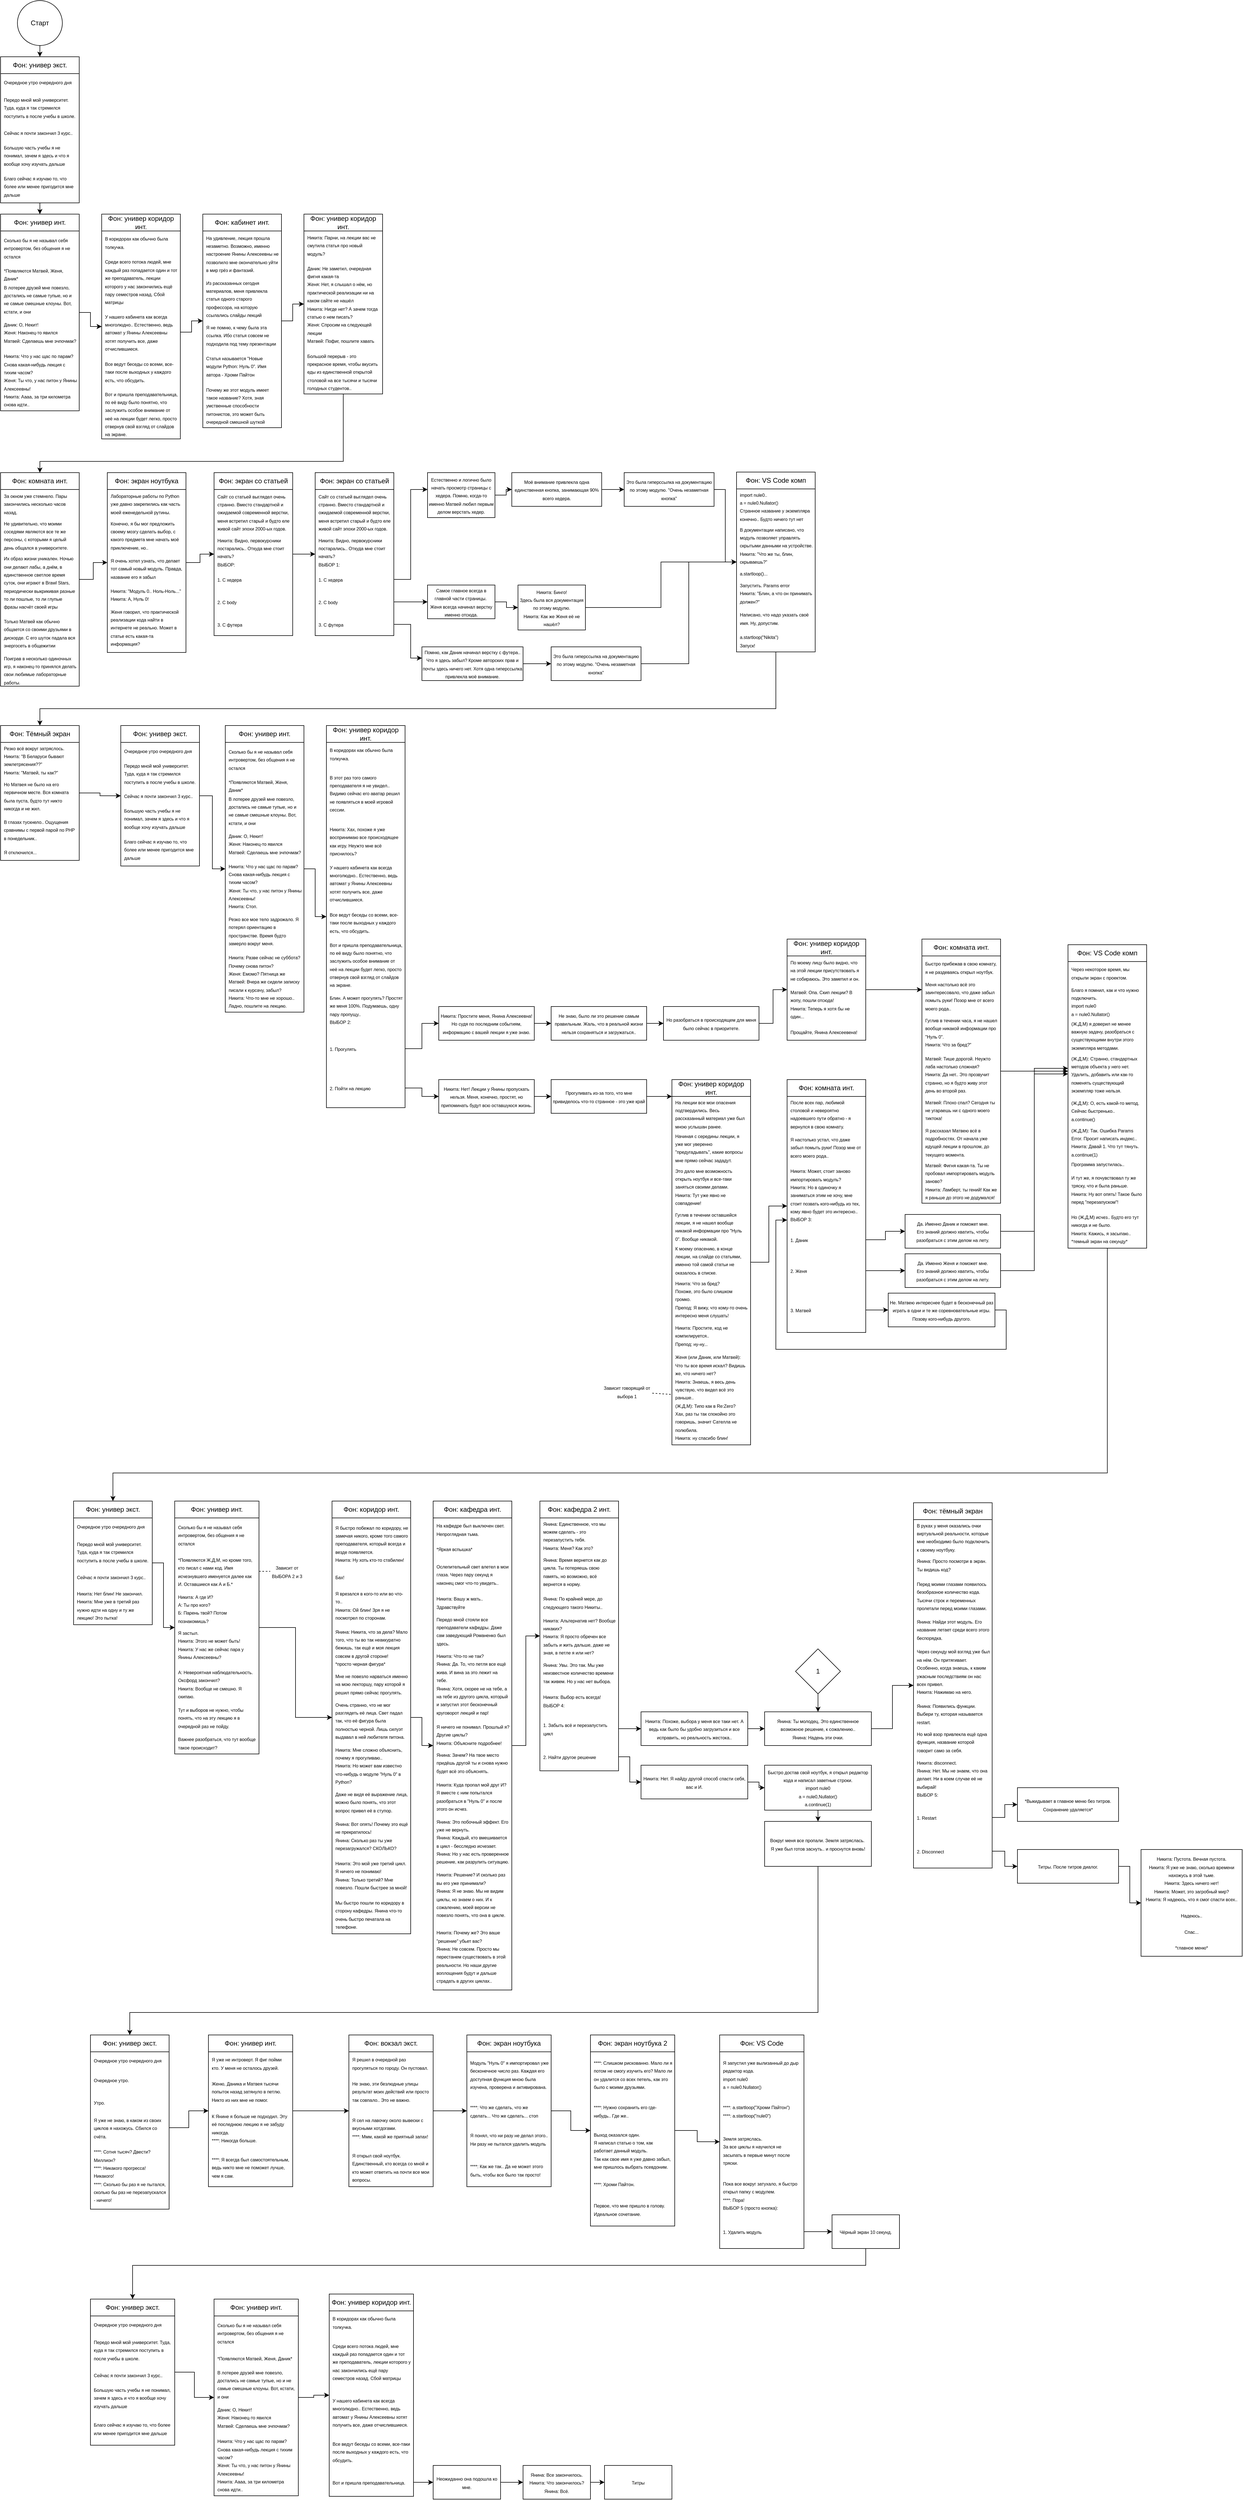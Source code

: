 <mxfile version="26.2.14">
  <diagram name="Страница — 1" id="0AblKKPIaHRUzFvXilBv">
    <mxGraphModel dx="741" dy="379" grid="1" gridSize="10" guides="1" tooltips="1" connect="1" arrows="1" fold="1" page="1" pageScale="1" pageWidth="827" pageHeight="1169" math="0" shadow="0">
      <root>
        <mxCell id="0" />
        <mxCell id="1" parent="0" />
        <mxCell id="EiM28c7OeE1uA6Y3Squ6-12" style="edgeStyle=orthogonalEdgeStyle;rounded=0;orthogonalLoop=1;jettySize=auto;html=1;entryX=0.5;entryY=0;entryDx=0;entryDy=0;" parent="1" source="EiM28c7OeE1uA6Y3Squ6-2" target="EiM28c7OeE1uA6Y3Squ6-8" edge="1">
          <mxGeometry relative="1" as="geometry" />
        </mxCell>
        <mxCell id="EiM28c7OeE1uA6Y3Squ6-2" value="Старт" style="ellipse;whiteSpace=wrap;html=1;aspect=fixed;" parent="1" vertex="1">
          <mxGeometry x="230" y="10" width="80" height="80" as="geometry" />
        </mxCell>
        <mxCell id="EiM28c7OeE1uA6Y3Squ6-21" style="edgeStyle=orthogonalEdgeStyle;rounded=0;orthogonalLoop=1;jettySize=auto;html=1;" parent="1" source="EiM28c7OeE1uA6Y3Squ6-8" target="EiM28c7OeE1uA6Y3Squ6-15" edge="1">
          <mxGeometry relative="1" as="geometry" />
        </mxCell>
        <mxCell id="EiM28c7OeE1uA6Y3Squ6-8" value="Фон: универ экст." style="swimlane;fontStyle=0;childLayout=stackLayout;horizontal=1;startSize=30;horizontalStack=0;resizeParent=1;resizeParentMax=0;resizeLast=0;collapsible=1;marginBottom=0;whiteSpace=wrap;html=1;" parent="1" vertex="1">
          <mxGeometry x="200" y="110" width="140" height="260" as="geometry" />
        </mxCell>
        <mxCell id="EiM28c7OeE1uA6Y3Squ6-9" value="&lt;font style=&quot;font-size: 8px;&quot;&gt;Очередное утро очередного дня&lt;/font&gt;" style="text;strokeColor=none;fillColor=none;align=left;verticalAlign=middle;spacingLeft=4;spacingRight=4;overflow=hidden;points=[[0,0.5],[1,0.5]];portConstraint=eastwest;rotatable=0;whiteSpace=wrap;html=1;" parent="EiM28c7OeE1uA6Y3Squ6-8" vertex="1">
          <mxGeometry y="30" width="140" height="30" as="geometry" />
        </mxCell>
        <mxCell id="EiM28c7OeE1uA6Y3Squ6-10" value="&lt;font style=&quot;font-size: 8px;&quot;&gt;Передо мной мой университет. Туда, куда я так стремился поступить в после учебы в школе.&lt;/font&gt;" style="text;strokeColor=none;fillColor=none;align=left;verticalAlign=middle;spacingLeft=4;spacingRight=4;overflow=hidden;points=[[0,0.5],[1,0.5]];portConstraint=eastwest;rotatable=0;whiteSpace=wrap;html=1;" parent="EiM28c7OeE1uA6Y3Squ6-8" vertex="1">
          <mxGeometry y="60" width="140" height="60" as="geometry" />
        </mxCell>
        <mxCell id="EiM28c7OeE1uA6Y3Squ6-11" value="&lt;font style=&quot;font-size: 8px;&quot;&gt;Сейчас я почти закончил 3 курс..&lt;/font&gt;" style="text;strokeColor=none;fillColor=none;align=left;verticalAlign=middle;spacingLeft=4;spacingRight=4;overflow=hidden;points=[[0,0.5],[1,0.5]];portConstraint=eastwest;rotatable=0;whiteSpace=wrap;html=1;" parent="EiM28c7OeE1uA6Y3Squ6-8" vertex="1">
          <mxGeometry y="120" width="140" height="30" as="geometry" />
        </mxCell>
        <mxCell id="EiM28c7OeE1uA6Y3Squ6-13" value="&lt;span style=&quot;font-size: 8px;&quot;&gt;Большую часть учебы я не понимал, зачем я здесь и что я вообще хочу изучать дальше&lt;/span&gt;" style="text;strokeColor=none;fillColor=none;align=left;verticalAlign=middle;spacingLeft=4;spacingRight=4;overflow=hidden;points=[[0,0.5],[1,0.5]];portConstraint=eastwest;rotatable=0;whiteSpace=wrap;html=1;" parent="EiM28c7OeE1uA6Y3Squ6-8" vertex="1">
          <mxGeometry y="150" width="140" height="50" as="geometry" />
        </mxCell>
        <mxCell id="EiM28c7OeE1uA6Y3Squ6-14" value="&lt;span style=&quot;font-size: 8px;&quot;&gt;Благо сейчас я изучаю то, что более или менее пригодится мне дальше&lt;/span&gt;" style="text;strokeColor=none;fillColor=none;align=left;verticalAlign=middle;spacingLeft=4;spacingRight=4;overflow=hidden;points=[[0,0.5],[1,0.5]];portConstraint=eastwest;rotatable=0;whiteSpace=wrap;html=1;" parent="EiM28c7OeE1uA6Y3Squ6-8" vertex="1">
          <mxGeometry y="200" width="140" height="60" as="geometry" />
        </mxCell>
        <mxCell id="EiM28c7OeE1uA6Y3Squ6-28" style="edgeStyle=orthogonalEdgeStyle;rounded=0;orthogonalLoop=1;jettySize=auto;html=1;" parent="1" source="EiM28c7OeE1uA6Y3Squ6-15" target="EiM28c7OeE1uA6Y3Squ6-22" edge="1">
          <mxGeometry relative="1" as="geometry" />
        </mxCell>
        <mxCell id="EiM28c7OeE1uA6Y3Squ6-15" value="Фон: универ инт." style="swimlane;fontStyle=0;childLayout=stackLayout;horizontal=1;startSize=30;horizontalStack=0;resizeParent=1;resizeParentMax=0;resizeLast=0;collapsible=1;marginBottom=0;whiteSpace=wrap;html=1;" parent="1" vertex="1">
          <mxGeometry x="200" y="390" width="140" height="350" as="geometry" />
        </mxCell>
        <mxCell id="EiM28c7OeE1uA6Y3Squ6-16" value="&lt;span style=&quot;font-size: 8px;&quot;&gt;Сколько бы я не называл себя интровертом, без общения я не остался&lt;/span&gt;" style="text;strokeColor=none;fillColor=none;align=left;verticalAlign=middle;spacingLeft=4;spacingRight=4;overflow=hidden;points=[[0,0.5],[1,0.5]];portConstraint=eastwest;rotatable=0;whiteSpace=wrap;html=1;" parent="EiM28c7OeE1uA6Y3Squ6-15" vertex="1">
          <mxGeometry y="30" width="140" height="60" as="geometry" />
        </mxCell>
        <mxCell id="EiM28c7OeE1uA6Y3Squ6-17" value="&lt;span style=&quot;font-size: 8px;&quot;&gt;*Появляются Матвей, Женя, Даник*&lt;/span&gt;" style="text;strokeColor=none;fillColor=none;align=left;verticalAlign=middle;spacingLeft=4;spacingRight=4;overflow=hidden;points=[[0,0.5],[1,0.5]];portConstraint=eastwest;rotatable=0;whiteSpace=wrap;html=1;" parent="EiM28c7OeE1uA6Y3Squ6-15" vertex="1">
          <mxGeometry y="90" width="140" height="30" as="geometry" />
        </mxCell>
        <mxCell id="EiM28c7OeE1uA6Y3Squ6-18" value="&lt;span style=&quot;font-size: 8px;&quot;&gt;В лотерее друзей мне повезло, достались не самые тупые, но и не самые смешные клоуны. Вот, кстати, и они&lt;/span&gt;" style="text;strokeColor=none;fillColor=none;align=left;verticalAlign=middle;spacingLeft=4;spacingRight=4;overflow=hidden;points=[[0,0.5],[1,0.5]];portConstraint=eastwest;rotatable=0;whiteSpace=wrap;html=1;" parent="EiM28c7OeE1uA6Y3Squ6-15" vertex="1">
          <mxGeometry y="120" width="140" height="60" as="geometry" />
        </mxCell>
        <mxCell id="EiM28c7OeE1uA6Y3Squ6-19" value="&lt;span style=&quot;font-size: 8px;&quot;&gt;Даник: О, Некит!&lt;br&gt;Женя: Наконец-то явился&lt;br&gt;Матвей: Сделаешь мне эчпочмак?&lt;/span&gt;" style="text;strokeColor=none;fillColor=none;align=left;verticalAlign=middle;spacingLeft=4;spacingRight=4;overflow=hidden;points=[[0,0.5],[1,0.5]];portConstraint=eastwest;rotatable=0;whiteSpace=wrap;html=1;" parent="EiM28c7OeE1uA6Y3Squ6-15" vertex="1">
          <mxGeometry y="180" width="140" height="60" as="geometry" />
        </mxCell>
        <mxCell id="EiM28c7OeE1uA6Y3Squ6-20" value="&lt;span style=&quot;font-size: 8px;&quot;&gt;Никита: Что у нас щас по парам? Снова какая-нибудь лекция с тихим часом?&lt;br&gt;Женя: Ты что, у нас питон у Янины Алексеевны!&lt;br&gt;Никита: Аааа, за три километра снова идти..&lt;/span&gt;" style="text;strokeColor=none;fillColor=none;align=left;verticalAlign=middle;spacingLeft=4;spacingRight=4;overflow=hidden;points=[[0,0.5],[1,0.5]];portConstraint=eastwest;rotatable=0;whiteSpace=wrap;html=1;" parent="EiM28c7OeE1uA6Y3Squ6-15" vertex="1">
          <mxGeometry y="240" width="140" height="110" as="geometry" />
        </mxCell>
        <mxCell id="EiM28c7OeE1uA6Y3Squ6-22" value="Фон: универ коридор инт." style="swimlane;fontStyle=0;childLayout=stackLayout;horizontal=1;startSize=30;horizontalStack=0;resizeParent=1;resizeParentMax=0;resizeLast=0;collapsible=1;marginBottom=0;whiteSpace=wrap;html=1;" parent="1" vertex="1">
          <mxGeometry x="380" y="390" width="140" height="400" as="geometry" />
        </mxCell>
        <mxCell id="EiM28c7OeE1uA6Y3Squ6-23" value="&lt;span style=&quot;font-size: 8px;&quot;&gt;В коридорах как обычно была толкучка.&lt;/span&gt;" style="text;strokeColor=none;fillColor=none;align=left;verticalAlign=middle;spacingLeft=4;spacingRight=4;overflow=hidden;points=[[0,0.5],[1,0.5]];portConstraint=eastwest;rotatable=0;whiteSpace=wrap;html=1;" parent="EiM28c7OeE1uA6Y3Squ6-22" vertex="1">
          <mxGeometry y="30" width="140" height="40" as="geometry" />
        </mxCell>
        <mxCell id="EiM28c7OeE1uA6Y3Squ6-24" value="&lt;span style=&quot;font-size: 8px;&quot;&gt;Среди всего потока людей, мне каждый раз попадается один и тот же преподаватель, лекции которого у нас закончились ещё пару семестров назад. Сбой матрицы&lt;/span&gt;" style="text;strokeColor=none;fillColor=none;align=left;verticalAlign=middle;spacingLeft=4;spacingRight=4;overflow=hidden;points=[[0,0.5],[1,0.5]];portConstraint=eastwest;rotatable=0;whiteSpace=wrap;html=1;" parent="EiM28c7OeE1uA6Y3Squ6-22" vertex="1">
          <mxGeometry y="70" width="140" height="100" as="geometry" />
        </mxCell>
        <mxCell id="EiM28c7OeE1uA6Y3Squ6-25" value="&lt;span style=&quot;font-size: 8px;&quot;&gt;У нашего кабинета как всегда многолюдно.. Естественно, ведь автомат у Янины Алексеевны хотят получить все, даже отчислившиеся.&lt;/span&gt;" style="text;strokeColor=none;fillColor=none;align=left;verticalAlign=middle;spacingLeft=4;spacingRight=4;overflow=hidden;points=[[0,0.5],[1,0.5]];portConstraint=eastwest;rotatable=0;whiteSpace=wrap;html=1;" parent="EiM28c7OeE1uA6Y3Squ6-22" vertex="1">
          <mxGeometry y="170" width="140" height="80" as="geometry" />
        </mxCell>
        <mxCell id="EiM28c7OeE1uA6Y3Squ6-26" value="&lt;span style=&quot;font-size: 8px;&quot;&gt;Все ведут беседы со всеми, все-таки после выходных у каждого есть, что обсудить.&lt;/span&gt;" style="text;strokeColor=none;fillColor=none;align=left;verticalAlign=middle;spacingLeft=4;spacingRight=4;overflow=hidden;points=[[0,0.5],[1,0.5]];portConstraint=eastwest;rotatable=0;whiteSpace=wrap;html=1;" parent="EiM28c7OeE1uA6Y3Squ6-22" vertex="1">
          <mxGeometry y="250" width="140" height="60" as="geometry" />
        </mxCell>
        <mxCell id="EiM28c7OeE1uA6Y3Squ6-27" value="&lt;span style=&quot;font-size: 8px;&quot;&gt;Вот и пришла преподавательница, по её виду было понятно, что заслужить особое внимание от неё на лекции будет легко, просто отвернув свой взгляд от слайдов на экране.&lt;/span&gt;" style="text;strokeColor=none;fillColor=none;align=left;verticalAlign=middle;spacingLeft=4;spacingRight=4;overflow=hidden;points=[[0,0.5],[1,0.5]];portConstraint=eastwest;rotatable=0;whiteSpace=wrap;html=1;" parent="EiM28c7OeE1uA6Y3Squ6-22" vertex="1">
          <mxGeometry y="310" width="140" height="90" as="geometry" />
        </mxCell>
        <mxCell id="EiM28c7OeE1uA6Y3Squ6-42" style="edgeStyle=orthogonalEdgeStyle;rounded=0;orthogonalLoop=1;jettySize=auto;html=1;" parent="1" source="EiM28c7OeE1uA6Y3Squ6-29" target="EiM28c7OeE1uA6Y3Squ6-36" edge="1">
          <mxGeometry relative="1" as="geometry" />
        </mxCell>
        <mxCell id="EiM28c7OeE1uA6Y3Squ6-29" value="Фон: кабинет инт." style="swimlane;fontStyle=0;childLayout=stackLayout;horizontal=1;startSize=30;horizontalStack=0;resizeParent=1;resizeParentMax=0;resizeLast=0;collapsible=1;marginBottom=0;whiteSpace=wrap;html=1;" parent="1" vertex="1">
          <mxGeometry x="560" y="390" width="140" height="380" as="geometry" />
        </mxCell>
        <mxCell id="EiM28c7OeE1uA6Y3Squ6-30" value="&lt;span style=&quot;font-size: 8px;&quot;&gt;На удивление, лекция прошла незаметно. Возможно, именно настроение Янины Алексеевны не позволило мне окончательно уйти в мир грёз и фантазий.&lt;/span&gt;" style="text;strokeColor=none;fillColor=none;align=left;verticalAlign=middle;spacingLeft=4;spacingRight=4;overflow=hidden;points=[[0,0.5],[1,0.5]];portConstraint=eastwest;rotatable=0;whiteSpace=wrap;html=1;" parent="EiM28c7OeE1uA6Y3Squ6-29" vertex="1">
          <mxGeometry y="30" width="140" height="80" as="geometry" />
        </mxCell>
        <mxCell id="EiM28c7OeE1uA6Y3Squ6-31" value="&lt;span style=&quot;font-size: 8px;&quot;&gt;Из рассказанных сегодня материалов, меня привлекла статья одного старого профессора, на которую ссылались слайды лекций&lt;/span&gt;" style="text;strokeColor=none;fillColor=none;align=left;verticalAlign=middle;spacingLeft=4;spacingRight=4;overflow=hidden;points=[[0,0.5],[1,0.5]];portConstraint=eastwest;rotatable=0;whiteSpace=wrap;html=1;" parent="EiM28c7OeE1uA6Y3Squ6-29" vertex="1">
          <mxGeometry y="110" width="140" height="80" as="geometry" />
        </mxCell>
        <mxCell id="EiM28c7OeE1uA6Y3Squ6-32" value="&lt;span style=&quot;font-size: 8px;&quot;&gt;Я не помню, к чему была эта ссылка. Ибо статья совсем не подходила под тему презентации&lt;/span&gt;" style="text;strokeColor=none;fillColor=none;align=left;verticalAlign=middle;spacingLeft=4;spacingRight=4;overflow=hidden;points=[[0,0.5],[1,0.5]];portConstraint=eastwest;rotatable=0;whiteSpace=wrap;html=1;" parent="EiM28c7OeE1uA6Y3Squ6-29" vertex="1">
          <mxGeometry y="190" width="140" height="50" as="geometry" />
        </mxCell>
        <mxCell id="EiM28c7OeE1uA6Y3Squ6-33" value="&lt;span style=&quot;font-size: 8px;&quot;&gt;Статья называется &quot;Новые модули Python: Нуль 0&quot;. Имя автора - Хроми Пайтон&lt;/span&gt;" style="text;strokeColor=none;fillColor=none;align=left;verticalAlign=middle;spacingLeft=4;spacingRight=4;overflow=hidden;points=[[0,0.5],[1,0.5]];portConstraint=eastwest;rotatable=0;whiteSpace=wrap;html=1;" parent="EiM28c7OeE1uA6Y3Squ6-29" vertex="1">
          <mxGeometry y="240" width="140" height="60" as="geometry" />
        </mxCell>
        <mxCell id="EiM28c7OeE1uA6Y3Squ6-34" value="&lt;span style=&quot;font-size: 8px;&quot;&gt;Почему же этот модуль имеет такое название? Хотя, зная умственные способности питонистов, это может быть очередной смешной шуткой&lt;/span&gt;" style="text;strokeColor=none;fillColor=none;align=left;verticalAlign=middle;spacingLeft=4;spacingRight=4;overflow=hidden;points=[[0,0.5],[1,0.5]];portConstraint=eastwest;rotatable=0;whiteSpace=wrap;html=1;" parent="EiM28c7OeE1uA6Y3Squ6-29" vertex="1">
          <mxGeometry y="300" width="140" height="80" as="geometry" />
        </mxCell>
        <mxCell id="EiM28c7OeE1uA6Y3Squ6-35" style="edgeStyle=orthogonalEdgeStyle;rounded=0;orthogonalLoop=1;jettySize=auto;html=1;" parent="1" source="EiM28c7OeE1uA6Y3Squ6-25" target="EiM28c7OeE1uA6Y3Squ6-29" edge="1">
          <mxGeometry relative="1" as="geometry" />
        </mxCell>
        <mxCell id="EiM28c7OeE1uA6Y3Squ6-49" style="edgeStyle=orthogonalEdgeStyle;rounded=0;orthogonalLoop=1;jettySize=auto;html=1;" parent="1" source="EiM28c7OeE1uA6Y3Squ6-36" target="EiM28c7OeE1uA6Y3Squ6-43" edge="1">
          <mxGeometry relative="1" as="geometry">
            <Array as="points">
              <mxPoint x="810" y="830" />
              <mxPoint x="270" y="830" />
            </Array>
          </mxGeometry>
        </mxCell>
        <mxCell id="EiM28c7OeE1uA6Y3Squ6-36" value="Фон: универ коридор инт." style="swimlane;fontStyle=0;childLayout=stackLayout;horizontal=1;startSize=30;horizontalStack=0;resizeParent=1;resizeParentMax=0;resizeLast=0;collapsible=1;marginBottom=0;whiteSpace=wrap;html=1;" parent="1" vertex="1">
          <mxGeometry x="740" y="390" width="140" height="320" as="geometry" />
        </mxCell>
        <mxCell id="EiM28c7OeE1uA6Y3Squ6-37" value="&lt;span style=&quot;font-size: 8px;&quot;&gt;Никита: Парни, на лекции вас не смутила статья про новый модуль?&lt;/span&gt;" style="text;strokeColor=none;fillColor=none;align=left;verticalAlign=middle;spacingLeft=4;spacingRight=4;overflow=hidden;points=[[0,0.5],[1,0.5]];portConstraint=eastwest;rotatable=0;whiteSpace=wrap;html=1;" parent="EiM28c7OeE1uA6Y3Squ6-36" vertex="1">
          <mxGeometry y="30" width="140" height="50" as="geometry" />
        </mxCell>
        <mxCell id="EiM28c7OeE1uA6Y3Squ6-38" value="&lt;span style=&quot;font-size: 8px;&quot;&gt;Даник: Не заметил, очередная фигня какая-та&lt;br&gt;Женя: Нет, я слышал о нём, но практической реализации ни на каком сайте не нашёл&lt;/span&gt;&lt;div&gt;&lt;span style=&quot;font-size: 8px;&quot;&gt;Никита: Нигде нет? А зачем тогда статью о нем писать?&lt;/span&gt;&lt;/div&gt;&lt;div&gt;&lt;span style=&quot;font-size: 8px;&quot;&gt;Женя: Спросим на следующей лекции&lt;/span&gt;&lt;/div&gt;&lt;div&gt;&lt;span style=&quot;font-size: 8px;&quot;&gt;Матвей: Пофиг, пошлите хавать&lt;/span&gt;&lt;/div&gt;" style="text;strokeColor=none;fillColor=none;align=left;verticalAlign=middle;spacingLeft=4;spacingRight=4;overflow=hidden;points=[[0,0.5],[1,0.5]];portConstraint=eastwest;rotatable=0;whiteSpace=wrap;html=1;" parent="EiM28c7OeE1uA6Y3Squ6-36" vertex="1">
          <mxGeometry y="80" width="140" height="160" as="geometry" />
        </mxCell>
        <mxCell id="EiM28c7OeE1uA6Y3Squ6-39" value="&lt;span style=&quot;font-size: 8px;&quot;&gt;Большой перерыв - это прекрасное время, чтобы вкусить еды из единственной открытой столовой на все тысячи и тысячи голодных студентов..&lt;/span&gt;" style="text;strokeColor=none;fillColor=none;align=left;verticalAlign=middle;spacingLeft=4;spacingRight=4;overflow=hidden;points=[[0,0.5],[1,0.5]];portConstraint=eastwest;rotatable=0;whiteSpace=wrap;html=1;" parent="EiM28c7OeE1uA6Y3Squ6-36" vertex="1">
          <mxGeometry y="240" width="140" height="80" as="geometry" />
        </mxCell>
        <mxCell id="EiM28c7OeE1uA6Y3Squ6-57" style="edgeStyle=orthogonalEdgeStyle;rounded=0;orthogonalLoop=1;jettySize=auto;html=1;" parent="1" source="EiM28c7OeE1uA6Y3Squ6-43" target="EiM28c7OeE1uA6Y3Squ6-51" edge="1">
          <mxGeometry relative="1" as="geometry" />
        </mxCell>
        <mxCell id="EiM28c7OeE1uA6Y3Squ6-43" value="Фон: комната инт." style="swimlane;fontStyle=0;childLayout=stackLayout;horizontal=1;startSize=30;horizontalStack=0;resizeParent=1;resizeParentMax=0;resizeLast=0;collapsible=1;marginBottom=0;whiteSpace=wrap;html=1;" parent="1" vertex="1">
          <mxGeometry x="200" y="850" width="140" height="380" as="geometry" />
        </mxCell>
        <mxCell id="EiM28c7OeE1uA6Y3Squ6-44" value="&lt;span style=&quot;font-size: 8px;&quot;&gt;За окном уже стемнело. Пары закончились несколько часов назад.&lt;/span&gt;" style="text;strokeColor=none;fillColor=none;align=left;verticalAlign=middle;spacingLeft=4;spacingRight=4;overflow=hidden;points=[[0,0.5],[1,0.5]];portConstraint=eastwest;rotatable=0;whiteSpace=wrap;html=1;" parent="EiM28c7OeE1uA6Y3Squ6-43" vertex="1">
          <mxGeometry y="30" width="140" height="50" as="geometry" />
        </mxCell>
        <mxCell id="EiM28c7OeE1uA6Y3Squ6-45" value="&lt;span style=&quot;font-size: 8px;&quot;&gt;Не удивительно, что моими соседями являются все те же персоны, с которыми я целый день общался в университете.&lt;/span&gt;" style="text;strokeColor=none;fillColor=none;align=left;verticalAlign=middle;spacingLeft=4;spacingRight=4;overflow=hidden;points=[[0,0.5],[1,0.5]];portConstraint=eastwest;rotatable=0;whiteSpace=wrap;html=1;" parent="EiM28c7OeE1uA6Y3Squ6-43" vertex="1">
          <mxGeometry y="80" width="140" height="60" as="geometry" />
        </mxCell>
        <mxCell id="EiM28c7OeE1uA6Y3Squ6-46" value="&lt;span style=&quot;font-size: 8px;&quot;&gt;Их образ жизни уникален. Ночью они делают лабы, а днём, в единственное светлое время суток, они играют в Brawl Stars, периодически выкрикивая разные то ли пошлые, то ли глупые фразы насчёт своей игры&lt;/span&gt;" style="text;strokeColor=none;fillColor=none;align=left;verticalAlign=middle;spacingLeft=4;spacingRight=4;overflow=hidden;points=[[0,0.5],[1,0.5]];portConstraint=eastwest;rotatable=0;whiteSpace=wrap;html=1;" parent="EiM28c7OeE1uA6Y3Squ6-43" vertex="1">
          <mxGeometry y="140" width="140" height="110" as="geometry" />
        </mxCell>
        <mxCell id="EiM28c7OeE1uA6Y3Squ6-47" value="&lt;span style=&quot;font-size: 8px;&quot;&gt;Только Матвей как обычно общается со своими друзьями в дискорде. С его шуток падала вся энергосеть в общежитии&lt;/span&gt;" style="text;strokeColor=none;fillColor=none;align=left;verticalAlign=middle;spacingLeft=4;spacingRight=4;overflow=hidden;points=[[0,0.5],[1,0.5]];portConstraint=eastwest;rotatable=0;whiteSpace=wrap;html=1;" parent="EiM28c7OeE1uA6Y3Squ6-43" vertex="1">
          <mxGeometry y="250" width="140" height="70" as="geometry" />
        </mxCell>
        <mxCell id="EiM28c7OeE1uA6Y3Squ6-48" value="&lt;span style=&quot;font-size: 8px;&quot;&gt;Поиграв в несколько одиночных игр, я наконец-то принялся делать свои любимые лабораторные работы.&lt;/span&gt;" style="text;strokeColor=none;fillColor=none;align=left;verticalAlign=middle;spacingLeft=4;spacingRight=4;overflow=hidden;points=[[0,0.5],[1,0.5]];portConstraint=eastwest;rotatable=0;whiteSpace=wrap;html=1;" parent="EiM28c7OeE1uA6Y3Squ6-43" vertex="1">
          <mxGeometry y="320" width="140" height="60" as="geometry" />
        </mxCell>
        <mxCell id="EiM28c7OeE1uA6Y3Squ6-64" style="edgeStyle=orthogonalEdgeStyle;rounded=0;orthogonalLoop=1;jettySize=auto;html=1;" parent="1" source="EiM28c7OeE1uA6Y3Squ6-51" target="EiM28c7OeE1uA6Y3Squ6-58" edge="1">
          <mxGeometry relative="1" as="geometry" />
        </mxCell>
        <mxCell id="EiM28c7OeE1uA6Y3Squ6-51" value="Фон: экран ноутбука" style="swimlane;fontStyle=0;childLayout=stackLayout;horizontal=1;startSize=30;horizontalStack=0;resizeParent=1;resizeParentMax=0;resizeLast=0;collapsible=1;marginBottom=0;whiteSpace=wrap;html=1;" parent="1" vertex="1">
          <mxGeometry x="390" y="850" width="140" height="320" as="geometry" />
        </mxCell>
        <mxCell id="EiM28c7OeE1uA6Y3Squ6-52" value="&lt;span style=&quot;font-size: 8px;&quot;&gt;Лабораторные работы по Python уже давно закрепились как часть моей еженедельной рутины.&lt;/span&gt;" style="text;strokeColor=none;fillColor=none;align=left;verticalAlign=middle;spacingLeft=4;spacingRight=4;overflow=hidden;points=[[0,0.5],[1,0.5]];portConstraint=eastwest;rotatable=0;whiteSpace=wrap;html=1;" parent="EiM28c7OeE1uA6Y3Squ6-51" vertex="1">
          <mxGeometry y="30" width="140" height="50" as="geometry" />
        </mxCell>
        <mxCell id="EiM28c7OeE1uA6Y3Squ6-53" value="&lt;span style=&quot;font-size: 8px;&quot;&gt;Конечно, я бы мог предложить своему мозгу сделать выбор, с какого предмета мне начать моё приключение, но..&lt;/span&gt;" style="text;strokeColor=none;fillColor=none;align=left;verticalAlign=middle;spacingLeft=4;spacingRight=4;overflow=hidden;points=[[0,0.5],[1,0.5]];portConstraint=eastwest;rotatable=0;whiteSpace=wrap;html=1;" parent="EiM28c7OeE1uA6Y3Squ6-51" vertex="1">
          <mxGeometry y="80" width="140" height="60" as="geometry" />
        </mxCell>
        <mxCell id="EiM28c7OeE1uA6Y3Squ6-54" value="&lt;span style=&quot;font-size: 8px;&quot;&gt;Я очень хотел узнать, что делает тот самый новый модуль. Правда, название его я забыл&lt;/span&gt;" style="text;strokeColor=none;fillColor=none;align=left;verticalAlign=middle;spacingLeft=4;spacingRight=4;overflow=hidden;points=[[0,0.5],[1,0.5]];portConstraint=eastwest;rotatable=0;whiteSpace=wrap;html=1;" parent="EiM28c7OeE1uA6Y3Squ6-51" vertex="1">
          <mxGeometry y="140" width="140" height="60" as="geometry" />
        </mxCell>
        <mxCell id="EiM28c7OeE1uA6Y3Squ6-55" value="&lt;span style=&quot;font-size: 8px;&quot;&gt;Никита: &quot;Модуль 0.. Ноль-Ноль...&quot;&lt;br&gt;Никита: А, Нуль 0!&lt;/span&gt;" style="text;strokeColor=none;fillColor=none;align=left;verticalAlign=middle;spacingLeft=4;spacingRight=4;overflow=hidden;points=[[0,0.5],[1,0.5]];portConstraint=eastwest;rotatable=0;whiteSpace=wrap;html=1;" parent="EiM28c7OeE1uA6Y3Squ6-51" vertex="1">
          <mxGeometry y="200" width="140" height="30" as="geometry" />
        </mxCell>
        <mxCell id="EiM28c7OeE1uA6Y3Squ6-56" value="&lt;span style=&quot;font-size: 8px;&quot;&gt;Женя говорил, что практической реализации кода найти в интернете не реально. Может в статье есть какая-та информация?&lt;/span&gt;" style="text;strokeColor=none;fillColor=none;align=left;verticalAlign=middle;spacingLeft=4;spacingRight=4;overflow=hidden;points=[[0,0.5],[1,0.5]];portConstraint=eastwest;rotatable=0;whiteSpace=wrap;html=1;" parent="EiM28c7OeE1uA6Y3Squ6-51" vertex="1">
          <mxGeometry y="230" width="140" height="90" as="geometry" />
        </mxCell>
        <mxCell id="EiM28c7OeE1uA6Y3Squ6-73" style="edgeStyle=orthogonalEdgeStyle;rounded=0;orthogonalLoop=1;jettySize=auto;html=1;" parent="1" source="EiM28c7OeE1uA6Y3Squ6-58" target="EiM28c7OeE1uA6Y3Squ6-67" edge="1">
          <mxGeometry relative="1" as="geometry" />
        </mxCell>
        <mxCell id="EiM28c7OeE1uA6Y3Squ6-58" value="Фон: экран со статьей" style="swimlane;fontStyle=0;childLayout=stackLayout;horizontal=1;startSize=30;horizontalStack=0;resizeParent=1;resizeParentMax=0;resizeLast=0;collapsible=1;marginBottom=0;whiteSpace=wrap;html=1;" parent="1" vertex="1">
          <mxGeometry x="580" y="850" width="140" height="290" as="geometry" />
        </mxCell>
        <mxCell id="EiM28c7OeE1uA6Y3Squ6-59" value="&lt;span style=&quot;font-size: 8px;&quot;&gt;Сайт со статьей выглядел очень странно. Вместо стандартной и ожидаемой современной верстки, меня встретил старый и будто еле живой сайт эпохи 2000-ых годов.&amp;nbsp;&lt;/span&gt;" style="text;strokeColor=none;fillColor=none;align=left;verticalAlign=middle;spacingLeft=4;spacingRight=4;overflow=hidden;points=[[0,0.5],[1,0.5]];portConstraint=eastwest;rotatable=0;whiteSpace=wrap;html=1;" parent="EiM28c7OeE1uA6Y3Squ6-58" vertex="1">
          <mxGeometry y="30" width="140" height="80" as="geometry" />
        </mxCell>
        <mxCell id="EiM28c7OeE1uA6Y3Squ6-60" value="&lt;span style=&quot;font-size: 8px;&quot;&gt;Никита: Видно, первокурсники постарались.. Откуда мне стоит начать?&lt;br&gt;ВЫБОР:&lt;/span&gt;" style="text;strokeColor=none;fillColor=none;align=left;verticalAlign=middle;spacingLeft=4;spacingRight=4;overflow=hidden;points=[[0,0.5],[1,0.5]];portConstraint=eastwest;rotatable=0;whiteSpace=wrap;html=1;" parent="EiM28c7OeE1uA6Y3Squ6-58" vertex="1">
          <mxGeometry y="110" width="140" height="60" as="geometry" />
        </mxCell>
        <mxCell id="EiM28c7OeE1uA6Y3Squ6-61" value="&lt;span style=&quot;font-size: 8px;&quot;&gt;1. С хедера&lt;/span&gt;" style="text;strokeColor=none;fillColor=none;align=left;verticalAlign=middle;spacingLeft=4;spacingRight=4;overflow=hidden;points=[[0,0.5],[1,0.5]];portConstraint=eastwest;rotatable=0;whiteSpace=wrap;html=1;" parent="EiM28c7OeE1uA6Y3Squ6-58" vertex="1">
          <mxGeometry y="170" width="140" height="40" as="geometry" />
        </mxCell>
        <mxCell id="EiM28c7OeE1uA6Y3Squ6-65" value="&lt;span style=&quot;font-size: 8px;&quot;&gt;2. С body&lt;/span&gt;" style="text;strokeColor=none;fillColor=none;align=left;verticalAlign=middle;spacingLeft=4;spacingRight=4;overflow=hidden;points=[[0,0.5],[1,0.5]];portConstraint=eastwest;rotatable=0;whiteSpace=wrap;html=1;" parent="EiM28c7OeE1uA6Y3Squ6-58" vertex="1">
          <mxGeometry y="210" width="140" height="40" as="geometry" />
        </mxCell>
        <mxCell id="EiM28c7OeE1uA6Y3Squ6-66" value="&lt;span style=&quot;font-size: 8px;&quot;&gt;3. С футера&lt;/span&gt;" style="text;strokeColor=none;fillColor=none;align=left;verticalAlign=middle;spacingLeft=4;spacingRight=4;overflow=hidden;points=[[0,0.5],[1,0.5]];portConstraint=eastwest;rotatable=0;whiteSpace=wrap;html=1;" parent="EiM28c7OeE1uA6Y3Squ6-58" vertex="1">
          <mxGeometry y="250" width="140" height="40" as="geometry" />
        </mxCell>
        <mxCell id="EiM28c7OeE1uA6Y3Squ6-67" value="Фон: экран со статьей" style="swimlane;fontStyle=0;childLayout=stackLayout;horizontal=1;startSize=30;horizontalStack=0;resizeParent=1;resizeParentMax=0;resizeLast=0;collapsible=1;marginBottom=0;whiteSpace=wrap;html=1;" parent="1" vertex="1">
          <mxGeometry x="760" y="850" width="140" height="290" as="geometry" />
        </mxCell>
        <mxCell id="EiM28c7OeE1uA6Y3Squ6-68" value="&lt;span style=&quot;font-size: 8px;&quot;&gt;Сайт со статьей выглядел очень странно. Вместо стандартной и ожидаемой современной верстки, меня встретил старый и будто еле живой сайт эпохи 2000-ых годов.&amp;nbsp;&lt;/span&gt;" style="text;strokeColor=none;fillColor=none;align=left;verticalAlign=middle;spacingLeft=4;spacingRight=4;overflow=hidden;points=[[0,0.5],[1,0.5]];portConstraint=eastwest;rotatable=0;whiteSpace=wrap;html=1;" parent="EiM28c7OeE1uA6Y3Squ6-67" vertex="1">
          <mxGeometry y="30" width="140" height="80" as="geometry" />
        </mxCell>
        <mxCell id="EiM28c7OeE1uA6Y3Squ6-69" value="&lt;span style=&quot;font-size: 8px;&quot;&gt;Никита: Видно, первокурсники постарались.. Откуда мне стоит начать?&lt;br&gt;ВЫБОР 1:&lt;/span&gt;" style="text;strokeColor=none;fillColor=none;align=left;verticalAlign=middle;spacingLeft=4;spacingRight=4;overflow=hidden;points=[[0,0.5],[1,0.5]];portConstraint=eastwest;rotatable=0;whiteSpace=wrap;html=1;" parent="EiM28c7OeE1uA6Y3Squ6-67" vertex="1">
          <mxGeometry y="110" width="140" height="60" as="geometry" />
        </mxCell>
        <mxCell id="EiM28c7OeE1uA6Y3Squ6-70" value="&lt;span style=&quot;font-size: 8px;&quot;&gt;1. С хедера&lt;/span&gt;" style="text;strokeColor=none;fillColor=none;align=left;verticalAlign=middle;spacingLeft=4;spacingRight=4;overflow=hidden;points=[[0,0.5],[1,0.5]];portConstraint=eastwest;rotatable=0;whiteSpace=wrap;html=1;" parent="EiM28c7OeE1uA6Y3Squ6-67" vertex="1">
          <mxGeometry y="170" width="140" height="40" as="geometry" />
        </mxCell>
        <mxCell id="EiM28c7OeE1uA6Y3Squ6-71" value="&lt;span style=&quot;font-size: 8px;&quot;&gt;2. С body&lt;/span&gt;" style="text;strokeColor=none;fillColor=none;align=left;verticalAlign=middle;spacingLeft=4;spacingRight=4;overflow=hidden;points=[[0,0.5],[1,0.5]];portConstraint=eastwest;rotatable=0;whiteSpace=wrap;html=1;" parent="EiM28c7OeE1uA6Y3Squ6-67" vertex="1">
          <mxGeometry y="210" width="140" height="40" as="geometry" />
        </mxCell>
        <mxCell id="EiM28c7OeE1uA6Y3Squ6-72" value="&lt;span style=&quot;font-size: 8px;&quot;&gt;3. С футера&lt;/span&gt;" style="text;strokeColor=none;fillColor=none;align=left;verticalAlign=middle;spacingLeft=4;spacingRight=4;overflow=hidden;points=[[0,0.5],[1,0.5]];portConstraint=eastwest;rotatable=0;whiteSpace=wrap;html=1;" parent="EiM28c7OeE1uA6Y3Squ6-67" vertex="1">
          <mxGeometry y="250" width="140" height="40" as="geometry" />
        </mxCell>
        <mxCell id="EiM28c7OeE1uA6Y3Squ6-81" style="edgeStyle=orthogonalEdgeStyle;rounded=0;orthogonalLoop=1;jettySize=auto;html=1;" parent="1" source="EiM28c7OeE1uA6Y3Squ6-74" target="EiM28c7OeE1uA6Y3Squ6-80" edge="1">
          <mxGeometry relative="1" as="geometry" />
        </mxCell>
        <mxCell id="EiM28c7OeE1uA6Y3Squ6-74" value="&lt;span style=&quot;font-size: 8px;&quot;&gt;Естественно и логично было начать просмотр страницы с хедера. Помню, когда-то именно Матвей любил первым делом верстать хедер.&lt;/span&gt;" style="rounded=0;whiteSpace=wrap;html=1;" parent="1" vertex="1">
          <mxGeometry x="960" y="850" width="120" height="80" as="geometry" />
        </mxCell>
        <mxCell id="EiM28c7OeE1uA6Y3Squ6-85" style="edgeStyle=orthogonalEdgeStyle;rounded=0;orthogonalLoop=1;jettySize=auto;html=1;" parent="1" source="EiM28c7OeE1uA6Y3Squ6-75" target="EiM28c7OeE1uA6Y3Squ6-84" edge="1">
          <mxGeometry relative="1" as="geometry" />
        </mxCell>
        <mxCell id="EiM28c7OeE1uA6Y3Squ6-75" value="&lt;span style=&quot;font-size: 8px;&quot;&gt;Самое главное всегда в главной части страницы.&amp;nbsp;&lt;br&gt;Женя всегда начинал верстку именно отсюда.&lt;/span&gt;" style="rounded=0;whiteSpace=wrap;html=1;" parent="1" vertex="1">
          <mxGeometry x="960" y="1050" width="120" height="60" as="geometry" />
        </mxCell>
        <mxCell id="EiM28c7OeE1uA6Y3Squ6-87" style="edgeStyle=orthogonalEdgeStyle;rounded=0;orthogonalLoop=1;jettySize=auto;html=1;" parent="1" source="EiM28c7OeE1uA6Y3Squ6-76" target="EiM28c7OeE1uA6Y3Squ6-86" edge="1">
          <mxGeometry relative="1" as="geometry" />
        </mxCell>
        <mxCell id="EiM28c7OeE1uA6Y3Squ6-76" value="&lt;span style=&quot;font-size: 8px;&quot;&gt;Помню, как Даник начинал верстку с футера..&lt;br&gt;Что я здесь забыл? Кроме авторских прав и почты здесь ничего нет. Хотя одна гиперссылка привлекла моё внимание.&lt;/span&gt;" style="rounded=0;whiteSpace=wrap;html=1;" parent="1" vertex="1">
          <mxGeometry x="950" y="1160" width="180" height="60" as="geometry" />
        </mxCell>
        <mxCell id="EiM28c7OeE1uA6Y3Squ6-77" style="edgeStyle=orthogonalEdgeStyle;rounded=0;orthogonalLoop=1;jettySize=auto;html=1;" parent="1" source="EiM28c7OeE1uA6Y3Squ6-70" target="EiM28c7OeE1uA6Y3Squ6-74" edge="1">
          <mxGeometry relative="1" as="geometry">
            <Array as="points">
              <mxPoint x="930" y="1040" />
              <mxPoint x="930" y="880" />
            </Array>
          </mxGeometry>
        </mxCell>
        <mxCell id="EiM28c7OeE1uA6Y3Squ6-78" style="edgeStyle=orthogonalEdgeStyle;rounded=0;orthogonalLoop=1;jettySize=auto;html=1;" parent="1" source="EiM28c7OeE1uA6Y3Squ6-71" target="EiM28c7OeE1uA6Y3Squ6-75" edge="1">
          <mxGeometry relative="1" as="geometry" />
        </mxCell>
        <mxCell id="EiM28c7OeE1uA6Y3Squ6-79" style="edgeStyle=orthogonalEdgeStyle;rounded=0;orthogonalLoop=1;jettySize=auto;html=1;" parent="1" source="EiM28c7OeE1uA6Y3Squ6-72" target="EiM28c7OeE1uA6Y3Squ6-76" edge="1">
          <mxGeometry relative="1" as="geometry">
            <Array as="points">
              <mxPoint x="930" y="1120" />
              <mxPoint x="930" y="1180" />
            </Array>
          </mxGeometry>
        </mxCell>
        <mxCell id="EiM28c7OeE1uA6Y3Squ6-83" style="edgeStyle=orthogonalEdgeStyle;rounded=0;orthogonalLoop=1;jettySize=auto;html=1;" parent="1" source="EiM28c7OeE1uA6Y3Squ6-80" target="EiM28c7OeE1uA6Y3Squ6-82" edge="1">
          <mxGeometry relative="1" as="geometry" />
        </mxCell>
        <mxCell id="EiM28c7OeE1uA6Y3Squ6-80" value="&lt;span style=&quot;font-size: 8px;&quot;&gt;Моё внимание привлекла одна единственная кнопка, занимающая 90% всего хедера.&lt;/span&gt;" style="rounded=0;whiteSpace=wrap;html=1;" parent="1" vertex="1">
          <mxGeometry x="1110" y="850" width="160" height="60" as="geometry" />
        </mxCell>
        <mxCell id="EiM28c7OeE1uA6Y3Squ6-94" style="edgeStyle=orthogonalEdgeStyle;rounded=0;orthogonalLoop=1;jettySize=auto;html=1;" parent="1" source="EiM28c7OeE1uA6Y3Squ6-82" target="EiM28c7OeE1uA6Y3Squ6-88" edge="1">
          <mxGeometry relative="1" as="geometry" />
        </mxCell>
        <mxCell id="EiM28c7OeE1uA6Y3Squ6-82" value="&lt;span style=&quot;font-size: 8px;&quot;&gt;Это была гиперссылка на документацию по этому модулю. &quot;Очень незаметная кнопка&quot;&lt;/span&gt;" style="rounded=0;whiteSpace=wrap;html=1;" parent="1" vertex="1">
          <mxGeometry x="1310" y="850" width="160" height="60" as="geometry" />
        </mxCell>
        <mxCell id="EiM28c7OeE1uA6Y3Squ6-95" style="edgeStyle=orthogonalEdgeStyle;rounded=0;orthogonalLoop=1;jettySize=auto;html=1;" parent="1" source="EiM28c7OeE1uA6Y3Squ6-84" target="EiM28c7OeE1uA6Y3Squ6-88" edge="1">
          <mxGeometry relative="1" as="geometry" />
        </mxCell>
        <mxCell id="EiM28c7OeE1uA6Y3Squ6-84" value="&lt;span style=&quot;font-size: 8px;&quot;&gt;Никита: Бинго!&lt;/span&gt;&lt;div&gt;&lt;span style=&quot;font-size: 8px;&quot;&gt;Здесь была вся документация по этому модулю.&lt;br&gt;Никита: Как же Женя её не нашёл?&lt;/span&gt;&lt;/div&gt;" style="rounded=0;whiteSpace=wrap;html=1;" parent="1" vertex="1">
          <mxGeometry x="1121" y="1050" width="120" height="80" as="geometry" />
        </mxCell>
        <mxCell id="EiM28c7OeE1uA6Y3Squ6-96" style="edgeStyle=orthogonalEdgeStyle;rounded=0;orthogonalLoop=1;jettySize=auto;html=1;" parent="1" source="EiM28c7OeE1uA6Y3Squ6-86" target="EiM28c7OeE1uA6Y3Squ6-88" edge="1">
          <mxGeometry relative="1" as="geometry" />
        </mxCell>
        <mxCell id="EiM28c7OeE1uA6Y3Squ6-86" value="&lt;span style=&quot;font-size: 8px;&quot;&gt;Это была гиперссылка на документацию по этому модулю. &quot;Очень незаметная кнопка&quot;&lt;/span&gt;" style="rounded=0;whiteSpace=wrap;html=1;" parent="1" vertex="1">
          <mxGeometry x="1180" y="1160" width="160" height="60" as="geometry" />
        </mxCell>
        <mxCell id="EiM28c7OeE1uA6Y3Squ6-105" style="edgeStyle=orthogonalEdgeStyle;rounded=0;orthogonalLoop=1;jettySize=auto;html=1;" parent="1" source="EiM28c7OeE1uA6Y3Squ6-88" target="EiM28c7OeE1uA6Y3Squ6-98" edge="1">
          <mxGeometry relative="1" as="geometry">
            <Array as="points">
              <mxPoint x="1580" y="1270" />
              <mxPoint x="270" y="1270" />
            </Array>
          </mxGeometry>
        </mxCell>
        <mxCell id="EiM28c7OeE1uA6Y3Squ6-88" value="Фон: VS Code комп" style="swimlane;fontStyle=0;childLayout=stackLayout;horizontal=1;startSize=30;horizontalStack=0;resizeParent=1;resizeParentMax=0;resizeLast=0;collapsible=1;marginBottom=0;whiteSpace=wrap;html=1;" parent="1" vertex="1">
          <mxGeometry x="1510" y="849" width="140" height="320" as="geometry" />
        </mxCell>
        <mxCell id="EiM28c7OeE1uA6Y3Squ6-89" value="&lt;span style=&quot;font-size: 8px;&quot;&gt;import nule0..&lt;/span&gt;&lt;div&gt;&lt;span style=&quot;font-size: 8px;&quot;&gt;a = nule0.Nullator()&lt;br&gt;Странное название у экземпляра конечно.. Будто ничего тут нет&lt;/span&gt;&lt;/div&gt;" style="text;strokeColor=none;fillColor=none;align=left;verticalAlign=middle;spacingLeft=4;spacingRight=4;overflow=hidden;points=[[0,0.5],[1,0.5]];portConstraint=eastwest;rotatable=0;whiteSpace=wrap;html=1;" parent="EiM28c7OeE1uA6Y3Squ6-88" vertex="1">
          <mxGeometry y="30" width="140" height="60" as="geometry" />
        </mxCell>
        <mxCell id="EiM28c7OeE1uA6Y3Squ6-90" value="&lt;span style=&quot;font-size: 8px;&quot;&gt;В документации написано, что модуль позволяет управлять скрытыми данными на устройстве.&lt;/span&gt;&lt;div&gt;&lt;span style=&quot;font-size: 8px;&quot;&gt;Никита: &quot;Что же ты, блин, скрываешь?&quot;&lt;/span&gt;&lt;/div&gt;" style="text;strokeColor=none;fillColor=none;align=left;verticalAlign=middle;spacingLeft=4;spacingRight=4;overflow=hidden;points=[[0,0.5],[1,0.5]];portConstraint=eastwest;rotatable=0;whiteSpace=wrap;html=1;" parent="EiM28c7OeE1uA6Y3Squ6-88" vertex="1">
          <mxGeometry y="90" width="140" height="80" as="geometry" />
        </mxCell>
        <mxCell id="EiM28c7OeE1uA6Y3Squ6-91" value="&lt;span style=&quot;font-size: 8px;&quot;&gt;a.startloop()...&lt;/span&gt;" style="text;strokeColor=none;fillColor=none;align=left;verticalAlign=middle;spacingLeft=4;spacingRight=4;overflow=hidden;points=[[0,0.5],[1,0.5]];portConstraint=eastwest;rotatable=0;whiteSpace=wrap;html=1;" parent="EiM28c7OeE1uA6Y3Squ6-88" vertex="1">
          <mxGeometry y="170" width="140" height="20" as="geometry" />
        </mxCell>
        <mxCell id="EiM28c7OeE1uA6Y3Squ6-92" value="&lt;span style=&quot;font-size: 8px;&quot;&gt;Запустить. Params error&lt;br&gt;Никита: &quot;Блин, а что он принимать должен?&quot;&lt;/span&gt;" style="text;strokeColor=none;fillColor=none;align=left;verticalAlign=middle;spacingLeft=4;spacingRight=4;overflow=hidden;points=[[0,0.5],[1,0.5]];portConstraint=eastwest;rotatable=0;whiteSpace=wrap;html=1;" parent="EiM28c7OeE1uA6Y3Squ6-88" vertex="1">
          <mxGeometry y="190" width="140" height="50" as="geometry" />
        </mxCell>
        <mxCell id="EiM28c7OeE1uA6Y3Squ6-93" value="&lt;span style=&quot;font-size: 8px;&quot;&gt;Написано, что надо указать своё имя. Ну, допустим.&lt;/span&gt;" style="text;strokeColor=none;fillColor=none;align=left;verticalAlign=middle;spacingLeft=4;spacingRight=4;overflow=hidden;points=[[0,0.5],[1,0.5]];portConstraint=eastwest;rotatable=0;whiteSpace=wrap;html=1;" parent="EiM28c7OeE1uA6Y3Squ6-88" vertex="1">
          <mxGeometry y="240" width="140" height="40" as="geometry" />
        </mxCell>
        <mxCell id="EiM28c7OeE1uA6Y3Squ6-97" value="&lt;span style=&quot;font-size: 8px;&quot;&gt;a.startloop(&quot;Nikita&quot;)&lt;br&gt;Запуск!&lt;/span&gt;" style="text;strokeColor=none;fillColor=none;align=left;verticalAlign=middle;spacingLeft=4;spacingRight=4;overflow=hidden;points=[[0,0.5],[1,0.5]];portConstraint=eastwest;rotatable=0;whiteSpace=wrap;html=1;" parent="EiM28c7OeE1uA6Y3Squ6-88" vertex="1">
          <mxGeometry y="280" width="140" height="40" as="geometry" />
        </mxCell>
        <mxCell id="EiM28c7OeE1uA6Y3Squ6-112" style="edgeStyle=orthogonalEdgeStyle;rounded=0;orthogonalLoop=1;jettySize=auto;html=1;" parent="1" source="EiM28c7OeE1uA6Y3Squ6-98" target="EiM28c7OeE1uA6Y3Squ6-106" edge="1">
          <mxGeometry relative="1" as="geometry" />
        </mxCell>
        <mxCell id="EiM28c7OeE1uA6Y3Squ6-98" value="Фон: Тёмный экран" style="swimlane;fontStyle=0;childLayout=stackLayout;horizontal=1;startSize=30;horizontalStack=0;resizeParent=1;resizeParentMax=0;resizeLast=0;collapsible=1;marginBottom=0;whiteSpace=wrap;html=1;" parent="1" vertex="1">
          <mxGeometry x="200" y="1300" width="140" height="240" as="geometry" />
        </mxCell>
        <mxCell id="EiM28c7OeE1uA6Y3Squ6-99" value="&lt;span style=&quot;font-size: 8px;&quot;&gt;Резко всё вокруг затряслось.&lt;/span&gt;&lt;div&gt;&lt;span style=&quot;font-size: 8px;&quot;&gt;Никита: &quot;В Беларуси бывают землетрясения??&quot;&lt;br&gt;Никита: &quot;Матвей, ты как?&quot;&lt;/span&gt;&lt;/div&gt;" style="text;strokeColor=none;fillColor=none;align=left;verticalAlign=middle;spacingLeft=4;spacingRight=4;overflow=hidden;points=[[0,0.5],[1,0.5]];portConstraint=eastwest;rotatable=0;whiteSpace=wrap;html=1;" parent="EiM28c7OeE1uA6Y3Squ6-98" vertex="1">
          <mxGeometry y="30" width="140" height="60" as="geometry" />
        </mxCell>
        <mxCell id="EiM28c7OeE1uA6Y3Squ6-100" value="&lt;span style=&quot;font-size: 8px;&quot;&gt;Но Матвея не было на его первичном месте. Вся комната была пуста, будто тут никто никогда и не жил.&lt;/span&gt;" style="text;strokeColor=none;fillColor=none;align=left;verticalAlign=middle;spacingLeft=4;spacingRight=4;overflow=hidden;points=[[0,0.5],[1,0.5]];portConstraint=eastwest;rotatable=0;whiteSpace=wrap;html=1;" parent="EiM28c7OeE1uA6Y3Squ6-98" vertex="1">
          <mxGeometry y="90" width="140" height="70" as="geometry" />
        </mxCell>
        <mxCell id="EiM28c7OeE1uA6Y3Squ6-101" value="&lt;span style=&quot;font-size: 8px;&quot;&gt;В глазах тускнело.. Ощущения сравнимы с первой парой по PHP в понедельник..&lt;/span&gt;" style="text;strokeColor=none;fillColor=none;align=left;verticalAlign=middle;spacingLeft=4;spacingRight=4;overflow=hidden;points=[[0,0.5],[1,0.5]];portConstraint=eastwest;rotatable=0;whiteSpace=wrap;html=1;" parent="EiM28c7OeE1uA6Y3Squ6-98" vertex="1">
          <mxGeometry y="160" width="140" height="50" as="geometry" />
        </mxCell>
        <mxCell id="EiM28c7OeE1uA6Y3Squ6-102" value="&lt;span style=&quot;font-size: 8px;&quot;&gt;Я отключился...&lt;/span&gt;" style="text;strokeColor=none;fillColor=none;align=left;verticalAlign=middle;spacingLeft=4;spacingRight=4;overflow=hidden;points=[[0,0.5],[1,0.5]];portConstraint=eastwest;rotatable=0;whiteSpace=wrap;html=1;" parent="EiM28c7OeE1uA6Y3Squ6-98" vertex="1">
          <mxGeometry y="210" width="140" height="30" as="geometry" />
        </mxCell>
        <mxCell id="EiM28c7OeE1uA6Y3Squ6-120" style="edgeStyle=orthogonalEdgeStyle;rounded=0;orthogonalLoop=1;jettySize=auto;html=1;" parent="1" source="EiM28c7OeE1uA6Y3Squ6-106" target="EiM28c7OeE1uA6Y3Squ6-114" edge="1">
          <mxGeometry relative="1" as="geometry" />
        </mxCell>
        <mxCell id="EiM28c7OeE1uA6Y3Squ6-106" value="Фон: универ экст." style="swimlane;fontStyle=0;childLayout=stackLayout;horizontal=1;startSize=30;horizontalStack=0;resizeParent=1;resizeParentMax=0;resizeLast=0;collapsible=1;marginBottom=0;whiteSpace=wrap;html=1;" parent="1" vertex="1">
          <mxGeometry x="414" y="1300" width="140" height="250" as="geometry" />
        </mxCell>
        <mxCell id="EiM28c7OeE1uA6Y3Squ6-107" value="&lt;font style=&quot;font-size: 8px;&quot;&gt;Очередное утро очередного дня&lt;/font&gt;" style="text;strokeColor=none;fillColor=none;align=left;verticalAlign=middle;spacingLeft=4;spacingRight=4;overflow=hidden;points=[[0,0.5],[1,0.5]];portConstraint=eastwest;rotatable=0;whiteSpace=wrap;html=1;" parent="EiM28c7OeE1uA6Y3Squ6-106" vertex="1">
          <mxGeometry y="30" width="140" height="30" as="geometry" />
        </mxCell>
        <mxCell id="EiM28c7OeE1uA6Y3Squ6-108" value="&lt;font style=&quot;font-size: 8px;&quot;&gt;Передо мной мой университет. Туда, куда я так стремился поступить в после учебы в школе.&lt;/font&gt;" style="text;strokeColor=none;fillColor=none;align=left;verticalAlign=middle;spacingLeft=4;spacingRight=4;overflow=hidden;points=[[0,0.5],[1,0.5]];portConstraint=eastwest;rotatable=0;whiteSpace=wrap;html=1;" parent="EiM28c7OeE1uA6Y3Squ6-106" vertex="1">
          <mxGeometry y="60" width="140" height="50" as="geometry" />
        </mxCell>
        <mxCell id="EiM28c7OeE1uA6Y3Squ6-109" value="&lt;font style=&quot;font-size: 8px;&quot;&gt;Сейчас я почти закончил 3 курс..&lt;/font&gt;" style="text;strokeColor=none;fillColor=none;align=left;verticalAlign=middle;spacingLeft=4;spacingRight=4;overflow=hidden;points=[[0,0.5],[1,0.5]];portConstraint=eastwest;rotatable=0;whiteSpace=wrap;html=1;" parent="EiM28c7OeE1uA6Y3Squ6-106" vertex="1">
          <mxGeometry y="110" width="140" height="30" as="geometry" />
        </mxCell>
        <mxCell id="EiM28c7OeE1uA6Y3Squ6-110" value="&lt;span style=&quot;font-size: 8px;&quot;&gt;Большую часть учебы я не понимал, зачем я здесь и что я вообще хочу изучать дальше&lt;/span&gt;" style="text;strokeColor=none;fillColor=none;align=left;verticalAlign=middle;spacingLeft=4;spacingRight=4;overflow=hidden;points=[[0,0.5],[1,0.5]];portConstraint=eastwest;rotatable=0;whiteSpace=wrap;html=1;" parent="EiM28c7OeE1uA6Y3Squ6-106" vertex="1">
          <mxGeometry y="140" width="140" height="50" as="geometry" />
        </mxCell>
        <mxCell id="EiM28c7OeE1uA6Y3Squ6-111" value="&lt;span style=&quot;font-size: 8px;&quot;&gt;Благо сейчас я изучаю то, что более или менее пригодится мне дальше&lt;/span&gt;" style="text;strokeColor=none;fillColor=none;align=left;verticalAlign=middle;spacingLeft=4;spacingRight=4;overflow=hidden;points=[[0,0.5],[1,0.5]];portConstraint=eastwest;rotatable=0;whiteSpace=wrap;html=1;" parent="EiM28c7OeE1uA6Y3Squ6-106" vertex="1">
          <mxGeometry y="190" width="140" height="60" as="geometry" />
        </mxCell>
        <mxCell id="EiM28c7OeE1uA6Y3Squ6-137" style="edgeStyle=orthogonalEdgeStyle;rounded=0;orthogonalLoop=1;jettySize=auto;html=1;" parent="1" source="EiM28c7OeE1uA6Y3Squ6-114" target="EiM28c7OeE1uA6Y3Squ6-131" edge="1">
          <mxGeometry relative="1" as="geometry" />
        </mxCell>
        <mxCell id="EiM28c7OeE1uA6Y3Squ6-114" value="Фон: универ инт." style="swimlane;fontStyle=0;childLayout=stackLayout;horizontal=1;startSize=30;horizontalStack=0;resizeParent=1;resizeParentMax=0;resizeLast=0;collapsible=1;marginBottom=0;whiteSpace=wrap;html=1;" parent="1" vertex="1">
          <mxGeometry x="600" y="1300" width="140" height="510" as="geometry" />
        </mxCell>
        <mxCell id="EiM28c7OeE1uA6Y3Squ6-115" value="&lt;span style=&quot;font-size: 8px;&quot;&gt;Сколько бы я не называл себя интровертом, без общения я не остался&lt;/span&gt;" style="text;strokeColor=none;fillColor=none;align=left;verticalAlign=middle;spacingLeft=4;spacingRight=4;overflow=hidden;points=[[0,0.5],[1,0.5]];portConstraint=eastwest;rotatable=0;whiteSpace=wrap;html=1;" parent="EiM28c7OeE1uA6Y3Squ6-114" vertex="1">
          <mxGeometry y="30" width="140" height="60" as="geometry" />
        </mxCell>
        <mxCell id="EiM28c7OeE1uA6Y3Squ6-116" value="&lt;span style=&quot;font-size: 8px;&quot;&gt;*Появляются Матвей, Женя, Даник*&lt;/span&gt;" style="text;strokeColor=none;fillColor=none;align=left;verticalAlign=middle;spacingLeft=4;spacingRight=4;overflow=hidden;points=[[0,0.5],[1,0.5]];portConstraint=eastwest;rotatable=0;whiteSpace=wrap;html=1;" parent="EiM28c7OeE1uA6Y3Squ6-114" vertex="1">
          <mxGeometry y="90" width="140" height="30" as="geometry" />
        </mxCell>
        <mxCell id="EiM28c7OeE1uA6Y3Squ6-117" value="&lt;span style=&quot;font-size: 8px;&quot;&gt;В лотерее друзей мне повезло, достались не самые тупые, но и не самые смешные клоуны. Вот, кстати, и они&lt;/span&gt;" style="text;strokeColor=none;fillColor=none;align=left;verticalAlign=middle;spacingLeft=4;spacingRight=4;overflow=hidden;points=[[0,0.5],[1,0.5]];portConstraint=eastwest;rotatable=0;whiteSpace=wrap;html=1;" parent="EiM28c7OeE1uA6Y3Squ6-114" vertex="1">
          <mxGeometry y="120" width="140" height="60" as="geometry" />
        </mxCell>
        <mxCell id="EiM28c7OeE1uA6Y3Squ6-118" value="&lt;span style=&quot;font-size: 8px;&quot;&gt;Даник: О, Некит!&lt;br&gt;Женя: Наконец-то явился&lt;br&gt;Матвей: Сделаешь мне эчпочмак?&lt;/span&gt;" style="text;strokeColor=none;fillColor=none;align=left;verticalAlign=middle;spacingLeft=4;spacingRight=4;overflow=hidden;points=[[0,0.5],[1,0.5]];portConstraint=eastwest;rotatable=0;whiteSpace=wrap;html=1;" parent="EiM28c7OeE1uA6Y3Squ6-114" vertex="1">
          <mxGeometry y="180" width="140" height="60" as="geometry" />
        </mxCell>
        <mxCell id="EiM28c7OeE1uA6Y3Squ6-119" value="&lt;span style=&quot;font-size: 8px;&quot;&gt;Никита: Что у нас щас по парам? Снова какая-нибудь лекция с тихим часом?&lt;br&gt;Женя: Ты что, у нас питон у Янины Алексеевны!&lt;br&gt;Никита: Стоп.&lt;/span&gt;" style="text;strokeColor=none;fillColor=none;align=left;verticalAlign=middle;spacingLeft=4;spacingRight=4;overflow=hidden;points=[[0,0.5],[1,0.5]];portConstraint=eastwest;rotatable=0;whiteSpace=wrap;html=1;" parent="EiM28c7OeE1uA6Y3Squ6-114" vertex="1">
          <mxGeometry y="240" width="140" height="90" as="geometry" />
        </mxCell>
        <mxCell id="EiM28c7OeE1uA6Y3Squ6-129" value="&lt;span style=&quot;font-size: 8px;&quot;&gt;Резко все мое тело задрожало. Я потерял ориентацию в пространстве. Время будто замерло вокруг меня.&lt;/span&gt;" style="text;strokeColor=none;fillColor=none;align=left;verticalAlign=middle;spacingLeft=4;spacingRight=4;overflow=hidden;points=[[0,0.5],[1,0.5]];portConstraint=eastwest;rotatable=0;whiteSpace=wrap;html=1;" parent="EiM28c7OeE1uA6Y3Squ6-114" vertex="1">
          <mxGeometry y="330" width="140" height="70" as="geometry" />
        </mxCell>
        <mxCell id="EiM28c7OeE1uA6Y3Squ6-130" value="&lt;span style=&quot;font-size: 8px;&quot;&gt;Никита: Разве сейчас не суббота? Почему снова питон?&lt;br&gt;&lt;/span&gt;&lt;div&gt;&lt;span style=&quot;font-size: 8px;&quot;&gt;Женя: Емомо? Пятница же&lt;br&gt;Матвей: Вчера же сидели записку писали к курсачу, забыл?&lt;/span&gt;&lt;/div&gt;&lt;div&gt;&lt;span style=&quot;font-size: 8px;&quot;&gt;Никита: Что-то мне не хорошо.. Ладно, пошлите на лекцию.&lt;/span&gt;&lt;/div&gt;" style="text;strokeColor=none;fillColor=none;align=left;verticalAlign=middle;spacingLeft=4;spacingRight=4;overflow=hidden;points=[[0,0.5],[1,0.5]];portConstraint=eastwest;rotatable=0;whiteSpace=wrap;html=1;" parent="EiM28c7OeE1uA6Y3Squ6-114" vertex="1">
          <mxGeometry y="400" width="140" height="110" as="geometry" />
        </mxCell>
        <mxCell id="EiM28c7OeE1uA6Y3Squ6-131" value="Фон: универ коридор инт." style="swimlane;fontStyle=0;childLayout=stackLayout;horizontal=1;startSize=30;horizontalStack=0;resizeParent=1;resizeParentMax=0;resizeLast=0;collapsible=1;marginBottom=0;whiteSpace=wrap;html=1;" parent="1" vertex="1">
          <mxGeometry x="780" y="1300" width="140" height="680" as="geometry" />
        </mxCell>
        <mxCell id="EiM28c7OeE1uA6Y3Squ6-132" value="&lt;span style=&quot;font-size: 8px;&quot;&gt;В коридорах как обычно была толкучка.&lt;/span&gt;" style="text;strokeColor=none;fillColor=none;align=left;verticalAlign=middle;spacingLeft=4;spacingRight=4;overflow=hidden;points=[[0,0.5],[1,0.5]];portConstraint=eastwest;rotatable=0;whiteSpace=wrap;html=1;" parent="EiM28c7OeE1uA6Y3Squ6-131" vertex="1">
          <mxGeometry y="30" width="140" height="40" as="geometry" />
        </mxCell>
        <mxCell id="EiM28c7OeE1uA6Y3Squ6-133" value="&lt;span style=&quot;font-size: 8px;&quot;&gt;В этот раз того самого преподавателя я не увидел.. Видимо сейчас его аватар решил не появляться в моей игровой сессии.&lt;/span&gt;" style="text;strokeColor=none;fillColor=none;align=left;verticalAlign=middle;spacingLeft=4;spacingRight=4;overflow=hidden;points=[[0,0.5],[1,0.5]];portConstraint=eastwest;rotatable=0;whiteSpace=wrap;html=1;" parent="EiM28c7OeE1uA6Y3Squ6-131" vertex="1">
          <mxGeometry y="70" width="140" height="100" as="geometry" />
        </mxCell>
        <mxCell id="EiM28c7OeE1uA6Y3Squ6-138" value="&lt;span style=&quot;font-size: 8px;&quot;&gt;Никита: Хах, похоже я уже воспринимаю все происходящее как игру. Неужто мне всё приснилось?&lt;/span&gt;" style="text;strokeColor=none;fillColor=none;align=left;verticalAlign=middle;spacingLeft=4;spacingRight=4;overflow=hidden;points=[[0,0.5],[1,0.5]];portConstraint=eastwest;rotatable=0;whiteSpace=wrap;html=1;" parent="EiM28c7OeE1uA6Y3Squ6-131" vertex="1">
          <mxGeometry y="170" width="140" height="70" as="geometry" />
        </mxCell>
        <mxCell id="EiM28c7OeE1uA6Y3Squ6-134" value="&lt;span style=&quot;font-size: 8px;&quot;&gt;У нашего кабинета как всегда многолюдно.. Естественно, ведь автомат у Янины Алексеевны хотят получить все, даже отчислившиеся.&lt;/span&gt;" style="text;strokeColor=none;fillColor=none;align=left;verticalAlign=middle;spacingLeft=4;spacingRight=4;overflow=hidden;points=[[0,0.5],[1,0.5]];portConstraint=eastwest;rotatable=0;whiteSpace=wrap;html=1;" parent="EiM28c7OeE1uA6Y3Squ6-131" vertex="1">
          <mxGeometry y="240" width="140" height="80" as="geometry" />
        </mxCell>
        <mxCell id="EiM28c7OeE1uA6Y3Squ6-135" value="&lt;span style=&quot;font-size: 8px;&quot;&gt;Все ведут беседы со всеми, все-таки после выходных у каждого есть, что обсудить.&lt;/span&gt;" style="text;strokeColor=none;fillColor=none;align=left;verticalAlign=middle;spacingLeft=4;spacingRight=4;overflow=hidden;points=[[0,0.5],[1,0.5]];portConstraint=eastwest;rotatable=0;whiteSpace=wrap;html=1;" parent="EiM28c7OeE1uA6Y3Squ6-131" vertex="1">
          <mxGeometry y="320" width="140" height="60" as="geometry" />
        </mxCell>
        <mxCell id="EiM28c7OeE1uA6Y3Squ6-136" value="&lt;span style=&quot;font-size: 8px;&quot;&gt;Вот и пришла преподавательница, по её виду было понятно, что заслужить особое внимание от неё на лекции будет легко, просто отвернув свой взгляд от слайдов на экране.&lt;/span&gt;" style="text;strokeColor=none;fillColor=none;align=left;verticalAlign=middle;spacingLeft=4;spacingRight=4;overflow=hidden;points=[[0,0.5],[1,0.5]];portConstraint=eastwest;rotatable=0;whiteSpace=wrap;html=1;" parent="EiM28c7OeE1uA6Y3Squ6-131" vertex="1">
          <mxGeometry y="380" width="140" height="90" as="geometry" />
        </mxCell>
        <mxCell id="EiM28c7OeE1uA6Y3Squ6-139" value="&lt;span style=&quot;font-size: 8px;&quot;&gt;Блин. А может прогулять? Простят же меня 100%. Подумаешь, одну пару пропущу..&lt;br&gt;ВЫБОР 2:&lt;/span&gt;" style="text;strokeColor=none;fillColor=none;align=left;verticalAlign=middle;spacingLeft=4;spacingRight=4;overflow=hidden;points=[[0,0.5],[1,0.5]];portConstraint=eastwest;rotatable=0;whiteSpace=wrap;html=1;" parent="EiM28c7OeE1uA6Y3Squ6-131" vertex="1">
          <mxGeometry y="470" width="140" height="70" as="geometry" />
        </mxCell>
        <mxCell id="EiM28c7OeE1uA6Y3Squ6-140" value="&lt;span style=&quot;font-size: 8px;&quot;&gt;1. Прогулять&lt;/span&gt;" style="text;strokeColor=none;fillColor=none;align=left;verticalAlign=middle;spacingLeft=4;spacingRight=4;overflow=hidden;points=[[0,0.5],[1,0.5]];portConstraint=eastwest;rotatable=0;whiteSpace=wrap;html=1;" parent="EiM28c7OeE1uA6Y3Squ6-131" vertex="1">
          <mxGeometry y="540" width="140" height="70" as="geometry" />
        </mxCell>
        <mxCell id="EiM28c7OeE1uA6Y3Squ6-141" value="&lt;span style=&quot;font-size: 8px;&quot;&gt;2. Пойти на лекцию&lt;/span&gt;" style="text;strokeColor=none;fillColor=none;align=left;verticalAlign=middle;spacingLeft=4;spacingRight=4;overflow=hidden;points=[[0,0.5],[1,0.5]];portConstraint=eastwest;rotatable=0;whiteSpace=wrap;html=1;" parent="EiM28c7OeE1uA6Y3Squ6-131" vertex="1">
          <mxGeometry y="610" width="140" height="70" as="geometry" />
        </mxCell>
        <mxCell id="GKvxbB9ZC0R9myFk28e3-6" style="edgeStyle=orthogonalEdgeStyle;rounded=0;orthogonalLoop=1;jettySize=auto;html=1;" edge="1" parent="1" source="GKvxbB9ZC0R9myFk28e3-1" target="GKvxbB9ZC0R9myFk28e3-5">
          <mxGeometry relative="1" as="geometry" />
        </mxCell>
        <mxCell id="GKvxbB9ZC0R9myFk28e3-1" value="&lt;span style=&quot;font-size: 8px;&quot;&gt;Никита: Простите меня, Янина Алексеевна! Но судя по последним событиям, информацию с вашей лекции я уже знаю.&lt;/span&gt;" style="rounded=0;whiteSpace=wrap;html=1;" vertex="1" parent="1">
          <mxGeometry x="980" y="1800" width="170" height="60" as="geometry" />
        </mxCell>
        <mxCell id="GKvxbB9ZC0R9myFk28e3-10" style="edgeStyle=orthogonalEdgeStyle;rounded=0;orthogonalLoop=1;jettySize=auto;html=1;" edge="1" parent="1" source="GKvxbB9ZC0R9myFk28e3-2" target="GKvxbB9ZC0R9myFk28e3-9">
          <mxGeometry relative="1" as="geometry" />
        </mxCell>
        <mxCell id="GKvxbB9ZC0R9myFk28e3-2" value="&lt;span style=&quot;font-size: 8px;&quot;&gt;Никита: Нет! Лекции у Янины пропускать нельзя. Меня, конечно, простят, но припоминать будут всю оставшуюся жизнь.&lt;/span&gt;" style="rounded=0;whiteSpace=wrap;html=1;" vertex="1" parent="1">
          <mxGeometry x="980" y="1930" width="170" height="60" as="geometry" />
        </mxCell>
        <mxCell id="GKvxbB9ZC0R9myFk28e3-3" style="edgeStyle=orthogonalEdgeStyle;rounded=0;orthogonalLoop=1;jettySize=auto;html=1;" edge="1" parent="1" source="EiM28c7OeE1uA6Y3Squ6-140" target="GKvxbB9ZC0R9myFk28e3-1">
          <mxGeometry relative="1" as="geometry" />
        </mxCell>
        <mxCell id="GKvxbB9ZC0R9myFk28e3-4" style="edgeStyle=orthogonalEdgeStyle;rounded=0;orthogonalLoop=1;jettySize=auto;html=1;" edge="1" parent="1" source="EiM28c7OeE1uA6Y3Squ6-141" target="GKvxbB9ZC0R9myFk28e3-2">
          <mxGeometry relative="1" as="geometry" />
        </mxCell>
        <mxCell id="GKvxbB9ZC0R9myFk28e3-8" style="edgeStyle=orthogonalEdgeStyle;rounded=0;orthogonalLoop=1;jettySize=auto;html=1;" edge="1" parent="1" source="GKvxbB9ZC0R9myFk28e3-5" target="GKvxbB9ZC0R9myFk28e3-7">
          <mxGeometry relative="1" as="geometry" />
        </mxCell>
        <mxCell id="GKvxbB9ZC0R9myFk28e3-5" value="&lt;span style=&quot;font-size: 8px;&quot;&gt;Не знаю, было ли это решение самым правильным. Жаль, что в реальной жизни нельзя сохраняться и загружаться..&lt;/span&gt;" style="rounded=0;whiteSpace=wrap;html=1;" vertex="1" parent="1">
          <mxGeometry x="1180" y="1800" width="170" height="60" as="geometry" />
        </mxCell>
        <mxCell id="GKvxbB9ZC0R9myFk28e3-22" style="edgeStyle=orthogonalEdgeStyle;rounded=0;orthogonalLoop=1;jettySize=auto;html=1;" edge="1" parent="1" source="GKvxbB9ZC0R9myFk28e3-7" target="GKvxbB9ZC0R9myFk28e3-12">
          <mxGeometry relative="1" as="geometry" />
        </mxCell>
        <mxCell id="GKvxbB9ZC0R9myFk28e3-7" value="&lt;span style=&quot;font-size: 8px;&quot;&gt;Но разобраться в происходящем для меня было сейчас в приоритете.&lt;/span&gt;" style="rounded=0;whiteSpace=wrap;html=1;" vertex="1" parent="1">
          <mxGeometry x="1380" y="1800" width="170" height="60" as="geometry" />
        </mxCell>
        <mxCell id="GKvxbB9ZC0R9myFk28e3-48" style="edgeStyle=orthogonalEdgeStyle;rounded=0;orthogonalLoop=1;jettySize=auto;html=1;" edge="1" parent="1" source="GKvxbB9ZC0R9myFk28e3-9" target="GKvxbB9ZC0R9myFk28e3-24">
          <mxGeometry relative="1" as="geometry">
            <Array as="points">
              <mxPoint x="1380" y="1960" />
              <mxPoint x="1380" y="1960" />
            </Array>
          </mxGeometry>
        </mxCell>
        <mxCell id="GKvxbB9ZC0R9myFk28e3-9" value="&lt;span style=&quot;font-size: 8px;&quot;&gt;Прогуливать из-за того, что мне привиделось что-то странное - это уже край&lt;/span&gt;" style="rounded=0;whiteSpace=wrap;html=1;" vertex="1" parent="1">
          <mxGeometry x="1180" y="1930" width="170" height="60" as="geometry" />
        </mxCell>
        <mxCell id="GKvxbB9ZC0R9myFk28e3-45" style="edgeStyle=orthogonalEdgeStyle;rounded=0;orthogonalLoop=1;jettySize=auto;html=1;" edge="1" parent="1" source="GKvxbB9ZC0R9myFk28e3-12" target="GKvxbB9ZC0R9myFk28e3-39">
          <mxGeometry relative="1" as="geometry">
            <Array as="points">
              <mxPoint x="1810" y="1770" />
              <mxPoint x="1810" y="1770" />
            </Array>
          </mxGeometry>
        </mxCell>
        <mxCell id="GKvxbB9ZC0R9myFk28e3-12" value="Фон: универ коридор инт." style="swimlane;fontStyle=0;childLayout=stackLayout;horizontal=1;startSize=30;horizontalStack=0;resizeParent=1;resizeParentMax=0;resizeLast=0;collapsible=1;marginBottom=0;whiteSpace=wrap;html=1;" vertex="1" parent="1">
          <mxGeometry x="1600" y="1680" width="140" height="180" as="geometry" />
        </mxCell>
        <mxCell id="GKvxbB9ZC0R9myFk28e3-13" value="&lt;span style=&quot;font-size: 8px;&quot;&gt;По моему лицу было видно, что на этой лекции присутствовать я не собираюсь. Это заметил и он.&lt;/span&gt;" style="text;strokeColor=none;fillColor=none;align=left;verticalAlign=middle;spacingLeft=4;spacingRight=4;overflow=hidden;points=[[0,0.5],[1,0.5]];portConstraint=eastwest;rotatable=0;whiteSpace=wrap;html=1;" vertex="1" parent="GKvxbB9ZC0R9myFk28e3-12">
          <mxGeometry y="30" width="140" height="50" as="geometry" />
        </mxCell>
        <mxCell id="GKvxbB9ZC0R9myFk28e3-14" value="&lt;span style=&quot;font-size: 8px;&quot;&gt;Матвей: Опа. Скип лекции? В жопу, пошли отсюда!&lt;/span&gt;&lt;div&gt;&lt;span style=&quot;font-size: 8px;&quot;&gt;Никита: Теперь я хотя бы не один...&lt;/span&gt;&lt;/div&gt;" style="text;strokeColor=none;fillColor=none;align=left;verticalAlign=middle;spacingLeft=4;spacingRight=4;overflow=hidden;points=[[0,0.5],[1,0.5]];portConstraint=eastwest;rotatable=0;whiteSpace=wrap;html=1;" vertex="1" parent="GKvxbB9ZC0R9myFk28e3-12">
          <mxGeometry y="80" width="140" height="70" as="geometry" />
        </mxCell>
        <mxCell id="GKvxbB9ZC0R9myFk28e3-15" value="&lt;span style=&quot;font-size: 8px;&quot;&gt;Прощайте, Янина Алексеевена!&lt;/span&gt;" style="text;strokeColor=none;fillColor=none;align=left;verticalAlign=middle;spacingLeft=4;spacingRight=4;overflow=hidden;points=[[0,0.5],[1,0.5]];portConstraint=eastwest;rotatable=0;whiteSpace=wrap;html=1;" vertex="1" parent="GKvxbB9ZC0R9myFk28e3-12">
          <mxGeometry y="150" width="140" height="30" as="geometry" />
        </mxCell>
        <mxCell id="GKvxbB9ZC0R9myFk28e3-65" style="edgeStyle=orthogonalEdgeStyle;rounded=0;orthogonalLoop=1;jettySize=auto;html=1;" edge="1" parent="1" source="GKvxbB9ZC0R9myFk28e3-24" target="GKvxbB9ZC0R9myFk28e3-57">
          <mxGeometry relative="1" as="geometry" />
        </mxCell>
        <mxCell id="GKvxbB9ZC0R9myFk28e3-24" value="Фон: универ коридор инт." style="swimlane;fontStyle=0;childLayout=stackLayout;horizontal=1;startSize=30;horizontalStack=0;resizeParent=1;resizeParentMax=0;resizeLast=0;collapsible=1;marginBottom=0;whiteSpace=wrap;html=1;" vertex="1" parent="1">
          <mxGeometry x="1395" y="1930" width="140" height="650" as="geometry" />
        </mxCell>
        <mxCell id="GKvxbB9ZC0R9myFk28e3-25" value="&lt;span style=&quot;font-size: 8px;&quot;&gt;На лекции все мои опасения подтвердились. Весь рассказанный материал уже был мною услышан ранее.&lt;/span&gt;" style="text;strokeColor=none;fillColor=none;align=left;verticalAlign=middle;spacingLeft=4;spacingRight=4;overflow=hidden;points=[[0,0.5],[1,0.5]];portConstraint=eastwest;rotatable=0;whiteSpace=wrap;html=1;" vertex="1" parent="GKvxbB9ZC0R9myFk28e3-24">
          <mxGeometry y="30" width="140" height="60" as="geometry" />
        </mxCell>
        <mxCell id="GKvxbB9ZC0R9myFk28e3-26" value="&lt;span style=&quot;font-size: 8px;&quot;&gt;Начиная с середины лекции, я уже мог уверенно &quot;предугадывать&quot;, какие вопросы мне прямо сейчас зададут.&lt;/span&gt;" style="text;strokeColor=none;fillColor=none;align=left;verticalAlign=middle;spacingLeft=4;spacingRight=4;overflow=hidden;points=[[0,0.5],[1,0.5]];portConstraint=eastwest;rotatable=0;whiteSpace=wrap;html=1;" vertex="1" parent="GKvxbB9ZC0R9myFk28e3-24">
          <mxGeometry y="90" width="140" height="60" as="geometry" />
        </mxCell>
        <mxCell id="GKvxbB9ZC0R9myFk28e3-27" value="&lt;span style=&quot;font-size: 8px;&quot;&gt;Это дало мне возможность открыть ноутбук и все-таки заняться своими делами.&lt;br&gt;Никита: Тут уже явно не совпадение!&lt;/span&gt;" style="text;strokeColor=none;fillColor=none;align=left;verticalAlign=middle;spacingLeft=4;spacingRight=4;overflow=hidden;points=[[0,0.5],[1,0.5]];portConstraint=eastwest;rotatable=0;whiteSpace=wrap;html=1;" vertex="1" parent="GKvxbB9ZC0R9myFk28e3-24">
          <mxGeometry y="150" width="140" height="80" as="geometry" />
        </mxCell>
        <mxCell id="GKvxbB9ZC0R9myFk28e3-28" value="&lt;span style=&quot;font-size: 8px;&quot;&gt;Гуглив в течении оставшейся лекции, я не нашел вообще никакой информации про &quot;Нуль 0&quot;. Вообще никакой.&lt;/span&gt;" style="text;strokeColor=none;fillColor=none;align=left;verticalAlign=middle;spacingLeft=4;spacingRight=4;overflow=hidden;points=[[0,0.5],[1,0.5]];portConstraint=eastwest;rotatable=0;whiteSpace=wrap;html=1;" vertex="1" parent="GKvxbB9ZC0R9myFk28e3-24">
          <mxGeometry y="230" width="140" height="60" as="geometry" />
        </mxCell>
        <mxCell id="GKvxbB9ZC0R9myFk28e3-29" value="&lt;span style=&quot;font-size: 8px;&quot;&gt;К моему опасению, в конце лекции, на слайде со статьями, именно той самой статьи не оказалось в списке.&lt;/span&gt;" style="text;strokeColor=none;fillColor=none;align=left;verticalAlign=middle;spacingLeft=4;spacingRight=4;overflow=hidden;points=[[0,0.5],[1,0.5]];portConstraint=eastwest;rotatable=0;whiteSpace=wrap;html=1;" vertex="1" parent="GKvxbB9ZC0R9myFk28e3-24">
          <mxGeometry y="290" width="140" height="60" as="geometry" />
        </mxCell>
        <mxCell id="GKvxbB9ZC0R9myFk28e3-30" value="&lt;span style=&quot;font-size: 8px;&quot;&gt;Никита: Что за бред?&lt;br&gt;Похоже, это было слишком громко.&lt;br&gt;Препод: Я вижу, что кому-то очень интересно меня слушать!&lt;/span&gt;" style="text;strokeColor=none;fillColor=none;align=left;verticalAlign=middle;spacingLeft=4;spacingRight=4;overflow=hidden;points=[[0,0.5],[1,0.5]];portConstraint=eastwest;rotatable=0;whiteSpace=wrap;html=1;" vertex="1" parent="GKvxbB9ZC0R9myFk28e3-24">
          <mxGeometry y="350" width="140" height="80" as="geometry" />
        </mxCell>
        <mxCell id="GKvxbB9ZC0R9myFk28e3-31" value="&lt;span style=&quot;font-size: 8px;&quot;&gt;Никита: Простите, код не компилируется..&lt;br&gt;Препод: ну-ну...&lt;/span&gt;" style="text;strokeColor=none;fillColor=none;align=left;verticalAlign=middle;spacingLeft=4;spacingRight=4;overflow=hidden;points=[[0,0.5],[1,0.5]];portConstraint=eastwest;rotatable=0;whiteSpace=wrap;html=1;" vertex="1" parent="GKvxbB9ZC0R9myFk28e3-24">
          <mxGeometry y="430" width="140" height="50" as="geometry" />
        </mxCell>
        <mxCell id="GKvxbB9ZC0R9myFk28e3-32" value="&lt;span style=&quot;font-size: 8px;&quot;&gt;Женя (или Даник, или Матвей): Что ты все время искал? Видишь же, что ничего нет?&lt;br&gt;Никита: Знаешь, я весь день чувствую, что видел всё это раньше..&lt;/span&gt;&lt;div&gt;&lt;span style=&quot;font-size: 8px;&quot;&gt;(Ж,Д,М): Типо как в Re:Zero?&lt;br&gt;Хах, раз ты так спокойно это говоришь, значит Сателла не полюбила.&lt;/span&gt;&lt;/div&gt;&lt;div&gt;&lt;span style=&quot;font-size: 8px;&quot;&gt;Никита: ну спасибо блин!&lt;/span&gt;&lt;/div&gt;" style="text;strokeColor=none;fillColor=none;align=left;verticalAlign=middle;spacingLeft=4;spacingRight=4;overflow=hidden;points=[[0,0.5],[1,0.5]];portConstraint=eastwest;rotatable=0;whiteSpace=wrap;html=1;" vertex="1" parent="GKvxbB9ZC0R9myFk28e3-24">
          <mxGeometry y="480" width="140" height="170" as="geometry" />
        </mxCell>
        <mxCell id="GKvxbB9ZC0R9myFk28e3-36" value="&lt;font style=&quot;font-size: 8px;&quot;&gt;Зависит говорящий от выбора 1&lt;/font&gt;" style="text;html=1;align=center;verticalAlign=middle;whiteSpace=wrap;rounded=0;" vertex="1" parent="1">
          <mxGeometry x="1270" y="2470" width="90" height="30" as="geometry" />
        </mxCell>
        <mxCell id="GKvxbB9ZC0R9myFk28e3-38" value="" style="endArrow=none;dashed=1;html=1;rounded=0;" edge="1" parent="1" source="GKvxbB9ZC0R9myFk28e3-36" target="GKvxbB9ZC0R9myFk28e3-32">
          <mxGeometry width="50" height="50" relative="1" as="geometry">
            <mxPoint x="1780" y="2170" as="sourcePoint" />
            <mxPoint x="1830" y="2120" as="targetPoint" />
          </mxGeometry>
        </mxCell>
        <mxCell id="GKvxbB9ZC0R9myFk28e3-80" style="edgeStyle=orthogonalEdgeStyle;rounded=0;orthogonalLoop=1;jettySize=auto;html=1;" edge="1" parent="1" source="GKvxbB9ZC0R9myFk28e3-39" target="GKvxbB9ZC0R9myFk28e3-73">
          <mxGeometry relative="1" as="geometry">
            <Array as="points">
              <mxPoint x="2070" y="1915" />
              <mxPoint x="2070" y="1915" />
            </Array>
          </mxGeometry>
        </mxCell>
        <mxCell id="GKvxbB9ZC0R9myFk28e3-39" value="Фон: комната инт." style="swimlane;fontStyle=0;childLayout=stackLayout;horizontal=1;startSize=30;horizontalStack=0;resizeParent=1;resizeParentMax=0;resizeLast=0;collapsible=1;marginBottom=0;whiteSpace=wrap;html=1;" vertex="1" parent="1">
          <mxGeometry x="1840" y="1680" width="140" height="470" as="geometry" />
        </mxCell>
        <mxCell id="GKvxbB9ZC0R9myFk28e3-40" value="&lt;span style=&quot;font-size: 8px;&quot;&gt;Быстро прибежав в свою комнату, я не раздеваясь открыл ноутбук.&lt;/span&gt;" style="text;strokeColor=none;fillColor=none;align=left;verticalAlign=middle;spacingLeft=4;spacingRight=4;overflow=hidden;points=[[0,0.5],[1,0.5]];portConstraint=eastwest;rotatable=0;whiteSpace=wrap;html=1;" vertex="1" parent="GKvxbB9ZC0R9myFk28e3-39">
          <mxGeometry y="30" width="140" height="40" as="geometry" />
        </mxCell>
        <mxCell id="GKvxbB9ZC0R9myFk28e3-41" value="&lt;span style=&quot;font-size: 8px;&quot;&gt;Меня настолько всё это заинтересовало, что даже забыл помыть руки! Позор мне от всего моего рода..&lt;/span&gt;" style="text;strokeColor=none;fillColor=none;align=left;verticalAlign=middle;spacingLeft=4;spacingRight=4;overflow=hidden;points=[[0,0.5],[1,0.5]];portConstraint=eastwest;rotatable=0;whiteSpace=wrap;html=1;" vertex="1" parent="GKvxbB9ZC0R9myFk28e3-39">
          <mxGeometry y="70" width="140" height="60" as="geometry" />
        </mxCell>
        <mxCell id="GKvxbB9ZC0R9myFk28e3-42" value="&lt;span style=&quot;font-size: 8px;&quot;&gt;Гуглив в течении часа, я не нашел вообще никакой информации про &quot;Нуль 0&quot;.&lt;br&gt;Никита: Что за бред?&quot;&lt;/span&gt;" style="text;strokeColor=none;fillColor=none;align=left;verticalAlign=middle;spacingLeft=4;spacingRight=4;overflow=hidden;points=[[0,0.5],[1,0.5]];portConstraint=eastwest;rotatable=0;whiteSpace=wrap;html=1;" vertex="1" parent="GKvxbB9ZC0R9myFk28e3-39">
          <mxGeometry y="130" width="140" height="70" as="geometry" />
        </mxCell>
        <mxCell id="GKvxbB9ZC0R9myFk28e3-43" value="&lt;span style=&quot;font-size: 8px;&quot;&gt;Матвей: Тише дорогой. Неужто лаба настолько сложная?&lt;br&gt;Никита: Да нет.. Это прозвучит странно, но я будто живу этот день во второй раз.&lt;/span&gt;" style="text;strokeColor=none;fillColor=none;align=left;verticalAlign=middle;spacingLeft=4;spacingRight=4;overflow=hidden;points=[[0,0.5],[1,0.5]];portConstraint=eastwest;rotatable=0;whiteSpace=wrap;html=1;" vertex="1" parent="GKvxbB9ZC0R9myFk28e3-39">
          <mxGeometry y="200" width="140" height="80" as="geometry" />
        </mxCell>
        <mxCell id="GKvxbB9ZC0R9myFk28e3-44" value="&lt;span style=&quot;font-size: 8px;&quot;&gt;Матвей: Плохо спал? Сегодня ты не угараешь ни с одного моего тиктока!&lt;br&gt;Никита: Позже все гляну.&lt;br&gt;&lt;/span&gt;" style="text;strokeColor=none;fillColor=none;align=left;verticalAlign=middle;spacingLeft=4;spacingRight=4;overflow=hidden;points=[[0,0.5],[1,0.5]];portConstraint=eastwest;rotatable=0;whiteSpace=wrap;html=1;" vertex="1" parent="GKvxbB9ZC0R9myFk28e3-39">
          <mxGeometry y="280" width="140" height="50" as="geometry" />
        </mxCell>
        <mxCell id="GKvxbB9ZC0R9myFk28e3-55" value="&lt;span style=&quot;font-size: 8px;&quot;&gt;Я рассказал Матвею всё в подробностях. От начала уже идущей лекции в прошлом, до текущего момента.&lt;/span&gt;" style="text;strokeColor=none;fillColor=none;align=left;verticalAlign=middle;spacingLeft=4;spacingRight=4;overflow=hidden;points=[[0,0.5],[1,0.5]];portConstraint=eastwest;rotatable=0;whiteSpace=wrap;html=1;" vertex="1" parent="GKvxbB9ZC0R9myFk28e3-39">
          <mxGeometry y="330" width="140" height="60" as="geometry" />
        </mxCell>
        <mxCell id="GKvxbB9ZC0R9myFk28e3-56" value="&lt;span style=&quot;font-size: 8px;&quot;&gt;Матвей: Фигня какая-та. Ты не пробовал импортировать модуль заново?&lt;br&gt;Никита: Ламберт, ты гений! Как же я раньше до этого не додумался!&lt;/span&gt;" style="text;strokeColor=none;fillColor=none;align=left;verticalAlign=middle;spacingLeft=4;spacingRight=4;overflow=hidden;points=[[0,0.5],[1,0.5]];portConstraint=eastwest;rotatable=0;whiteSpace=wrap;html=1;" vertex="1" parent="GKvxbB9ZC0R9myFk28e3-39">
          <mxGeometry y="390" width="140" height="80" as="geometry" />
        </mxCell>
        <mxCell id="GKvxbB9ZC0R9myFk28e3-57" value="Фон: комната инт." style="swimlane;fontStyle=0;childLayout=stackLayout;horizontal=1;startSize=30;horizontalStack=0;resizeParent=1;resizeParentMax=0;resizeLast=0;collapsible=1;marginBottom=0;whiteSpace=wrap;html=1;" vertex="1" parent="1">
          <mxGeometry x="1600" y="1930" width="140" height="450" as="geometry" />
        </mxCell>
        <mxCell id="GKvxbB9ZC0R9myFk28e3-58" value="&lt;span style=&quot;font-size: 8px;&quot;&gt;После всех пар, любимой столовой и невероятно надоевшего пути обратно - я вернулся в свою комнату.&lt;/span&gt;" style="text;strokeColor=none;fillColor=none;align=left;verticalAlign=middle;spacingLeft=4;spacingRight=4;overflow=hidden;points=[[0,0.5],[1,0.5]];portConstraint=eastwest;rotatable=0;whiteSpace=wrap;html=1;" vertex="1" parent="GKvxbB9ZC0R9myFk28e3-57">
          <mxGeometry y="30" width="140" height="60" as="geometry" />
        </mxCell>
        <mxCell id="GKvxbB9ZC0R9myFk28e3-59" value="&lt;span style=&quot;font-size: 8px;&quot;&gt;Я настолько устал, что даже забыл помыть руки! Позор мне от всего моего рода..&lt;/span&gt;" style="text;strokeColor=none;fillColor=none;align=left;verticalAlign=middle;spacingLeft=4;spacingRight=4;overflow=hidden;points=[[0,0.5],[1,0.5]];portConstraint=eastwest;rotatable=0;whiteSpace=wrap;html=1;" vertex="1" parent="GKvxbB9ZC0R9myFk28e3-57">
          <mxGeometry y="90" width="140" height="60" as="geometry" />
        </mxCell>
        <mxCell id="GKvxbB9ZC0R9myFk28e3-61" value="&lt;span style=&quot;font-size: 8px;&quot;&gt;Никита: Может, стоит заново импортировать модуль?&lt;br&gt;Никита: Но в одиночку я заниматься этим не хочу, мне стоит позвать кого-нибудь из тех, кому явно будет это интересно..&lt;br&gt;ВЫБОР 3:&lt;/span&gt;" style="text;strokeColor=none;fillColor=none;align=left;verticalAlign=middle;spacingLeft=4;spacingRight=4;overflow=hidden;points=[[0,0.5],[1,0.5]];portConstraint=eastwest;rotatable=0;whiteSpace=wrap;html=1;" vertex="1" parent="GKvxbB9ZC0R9myFk28e3-57">
          <mxGeometry y="150" width="140" height="110" as="geometry" />
        </mxCell>
        <mxCell id="GKvxbB9ZC0R9myFk28e3-62" value="&lt;span style=&quot;font-size: 8px;&quot;&gt;1. Даник&lt;/span&gt;" style="text;strokeColor=none;fillColor=none;align=left;verticalAlign=middle;spacingLeft=4;spacingRight=4;overflow=hidden;points=[[0,0.5],[1,0.5]];portConstraint=eastwest;rotatable=0;whiteSpace=wrap;html=1;" vertex="1" parent="GKvxbB9ZC0R9myFk28e3-57">
          <mxGeometry y="260" width="140" height="50" as="geometry" />
        </mxCell>
        <mxCell id="GKvxbB9ZC0R9myFk28e3-63" value="&lt;span style=&quot;font-size: 8px;&quot;&gt;2. Женя&lt;/span&gt;" style="text;strokeColor=none;fillColor=none;align=left;verticalAlign=middle;spacingLeft=4;spacingRight=4;overflow=hidden;points=[[0,0.5],[1,0.5]];portConstraint=eastwest;rotatable=0;whiteSpace=wrap;html=1;" vertex="1" parent="GKvxbB9ZC0R9myFk28e3-57">
          <mxGeometry y="310" width="140" height="60" as="geometry" />
        </mxCell>
        <mxCell id="GKvxbB9ZC0R9myFk28e3-64" value="&lt;span style=&quot;font-size: 8px;&quot;&gt;3. Матвей&lt;/span&gt;" style="text;strokeColor=none;fillColor=none;align=left;verticalAlign=middle;spacingLeft=4;spacingRight=4;overflow=hidden;points=[[0,0.5],[1,0.5]];portConstraint=eastwest;rotatable=0;whiteSpace=wrap;html=1;" vertex="1" parent="GKvxbB9ZC0R9myFk28e3-57">
          <mxGeometry y="370" width="140" height="80" as="geometry" />
        </mxCell>
        <mxCell id="GKvxbB9ZC0R9myFk28e3-68" style="edgeStyle=orthogonalEdgeStyle;rounded=0;orthogonalLoop=1;jettySize=auto;html=1;" edge="1" parent="1" source="GKvxbB9ZC0R9myFk28e3-66" target="GKvxbB9ZC0R9myFk28e3-61">
          <mxGeometry relative="1" as="geometry">
            <Array as="points">
              <mxPoint x="1990" y="2340" />
              <mxPoint x="1990" y="2410" />
              <mxPoint x="1580" y="2410" />
              <mxPoint x="1580" y="2180" />
            </Array>
          </mxGeometry>
        </mxCell>
        <mxCell id="GKvxbB9ZC0R9myFk28e3-66" value="&lt;font style=&quot;font-size: 8px;&quot;&gt;Не. Матвею интереснее будет в бесконечный раз играть в одни и те же соревновательные игры. Позову кого-нибудь другого.&lt;/font&gt;" style="rounded=0;whiteSpace=wrap;html=1;" vertex="1" parent="1">
          <mxGeometry x="1780" y="2310" width="190" height="60" as="geometry" />
        </mxCell>
        <mxCell id="GKvxbB9ZC0R9myFk28e3-67" style="edgeStyle=orthogonalEdgeStyle;rounded=0;orthogonalLoop=1;jettySize=auto;html=1;" edge="1" parent="1" source="GKvxbB9ZC0R9myFk28e3-64" target="GKvxbB9ZC0R9myFk28e3-66">
          <mxGeometry relative="1" as="geometry" />
        </mxCell>
        <mxCell id="GKvxbB9ZC0R9myFk28e3-81" style="edgeStyle=orthogonalEdgeStyle;rounded=0;orthogonalLoop=1;jettySize=auto;html=1;" edge="1" parent="1" source="GKvxbB9ZC0R9myFk28e3-69" target="GKvxbB9ZC0R9myFk28e3-73">
          <mxGeometry relative="1" as="geometry">
            <Array as="points">
              <mxPoint x="2040" y="2200" />
              <mxPoint x="2040" y="1920" />
            </Array>
          </mxGeometry>
        </mxCell>
        <mxCell id="GKvxbB9ZC0R9myFk28e3-69" value="&lt;span style=&quot;font-size: 8px;&quot;&gt;Да. Именно Даник и поможет мне.&lt;br&gt;Его знаний должно хватить, чтобы разобраться с этим делом на лету.&lt;/span&gt;" style="rounded=0;whiteSpace=wrap;html=1;" vertex="1" parent="1">
          <mxGeometry x="1810" y="2170" width="170" height="60" as="geometry" />
        </mxCell>
        <mxCell id="GKvxbB9ZC0R9myFk28e3-70" style="edgeStyle=orthogonalEdgeStyle;rounded=0;orthogonalLoop=1;jettySize=auto;html=1;" edge="1" parent="1" source="GKvxbB9ZC0R9myFk28e3-62" target="GKvxbB9ZC0R9myFk28e3-69">
          <mxGeometry relative="1" as="geometry" />
        </mxCell>
        <mxCell id="GKvxbB9ZC0R9myFk28e3-82" style="edgeStyle=orthogonalEdgeStyle;rounded=0;orthogonalLoop=1;jettySize=auto;html=1;" edge="1" parent="1" source="GKvxbB9ZC0R9myFk28e3-71" target="GKvxbB9ZC0R9myFk28e3-73">
          <mxGeometry relative="1" as="geometry">
            <Array as="points">
              <mxPoint x="2040" y="2270" />
              <mxPoint x="2040" y="1910" />
            </Array>
          </mxGeometry>
        </mxCell>
        <mxCell id="GKvxbB9ZC0R9myFk28e3-71" value="&lt;span style=&quot;font-size: 8px;&quot;&gt;Да. Именно Женя и поможет мне.&lt;br&gt;Его знаний должно хватить, чтобы разобраться с этим делом на лету.&lt;/span&gt;" style="rounded=0;whiteSpace=wrap;html=1;" vertex="1" parent="1">
          <mxGeometry x="1810" y="2240" width="170" height="60" as="geometry" />
        </mxCell>
        <mxCell id="GKvxbB9ZC0R9myFk28e3-72" style="edgeStyle=orthogonalEdgeStyle;rounded=0;orthogonalLoop=1;jettySize=auto;html=1;" edge="1" parent="1" source="GKvxbB9ZC0R9myFk28e3-63" target="GKvxbB9ZC0R9myFk28e3-71">
          <mxGeometry relative="1" as="geometry" />
        </mxCell>
        <mxCell id="GKvxbB9ZC0R9myFk28e3-73" value="Фон: VS Code комп" style="swimlane;fontStyle=0;childLayout=stackLayout;horizontal=1;startSize=30;horizontalStack=0;resizeParent=1;resizeParentMax=0;resizeLast=0;collapsible=1;marginBottom=0;whiteSpace=wrap;html=1;" vertex="1" parent="1">
          <mxGeometry x="2100" y="1690" width="140" height="540" as="geometry" />
        </mxCell>
        <mxCell id="GKvxbB9ZC0R9myFk28e3-74" value="&lt;span style=&quot;font-size: 8px;&quot;&gt;Через некоторое время, мы открыли экран с проектом.&lt;/span&gt;" style="text;strokeColor=none;fillColor=none;align=left;verticalAlign=middle;spacingLeft=4;spacingRight=4;overflow=hidden;points=[[0,0.5],[1,0.5]];portConstraint=eastwest;rotatable=0;whiteSpace=wrap;html=1;" vertex="1" parent="GKvxbB9ZC0R9myFk28e3-73">
          <mxGeometry y="30" width="140" height="40" as="geometry" />
        </mxCell>
        <mxCell id="GKvxbB9ZC0R9myFk28e3-75" value="&lt;span style=&quot;font-size: 8px;&quot;&gt;Благо я помнил, как и что нужно подключить.&lt;/span&gt;&lt;div&gt;&lt;span style=&quot;font-size: 8px;&quot;&gt;import nule0&lt;/span&gt;&lt;/div&gt;&lt;div&gt;&lt;span style=&quot;font-size: 8px;&quot;&gt;a = nule0.Nullator()&lt;/span&gt;&lt;/div&gt;" style="text;strokeColor=none;fillColor=none;align=left;verticalAlign=middle;spacingLeft=4;spacingRight=4;overflow=hidden;points=[[0,0.5],[1,0.5]];portConstraint=eastwest;rotatable=0;whiteSpace=wrap;html=1;" vertex="1" parent="GKvxbB9ZC0R9myFk28e3-73">
          <mxGeometry y="70" width="140" height="60" as="geometry" />
        </mxCell>
        <mxCell id="GKvxbB9ZC0R9myFk28e3-76" value="&lt;span style=&quot;font-size: 8px;&quot;&gt;(Ж,Д,М) я доверил не менее важную задачу, разобраться с существующими внутри этого экземпляра методами.&lt;/span&gt;" style="text;strokeColor=none;fillColor=none;align=left;verticalAlign=middle;spacingLeft=4;spacingRight=4;overflow=hidden;points=[[0,0.5],[1,0.5]];portConstraint=eastwest;rotatable=0;whiteSpace=wrap;html=1;" vertex="1" parent="GKvxbB9ZC0R9myFk28e3-73">
          <mxGeometry y="130" width="140" height="60" as="geometry" />
        </mxCell>
        <mxCell id="GKvxbB9ZC0R9myFk28e3-77" value="&lt;span style=&quot;font-size: 8px;&quot;&gt;(Ж,Д,М): Странно, стандартных методов объекта у него нет. Удалить, добавить или как-то поменять существующий экземпляр тоже нельзя.&lt;/span&gt;" style="text;strokeColor=none;fillColor=none;align=left;verticalAlign=middle;spacingLeft=4;spacingRight=4;overflow=hidden;points=[[0,0.5],[1,0.5]];portConstraint=eastwest;rotatable=0;whiteSpace=wrap;html=1;" vertex="1" parent="GKvxbB9ZC0R9myFk28e3-73">
          <mxGeometry y="190" width="140" height="80" as="geometry" />
        </mxCell>
        <mxCell id="GKvxbB9ZC0R9myFk28e3-78" value="&lt;span style=&quot;font-size: 8px;&quot;&gt;(Ж,Д,М): О, есть какой-то метод. Сейчас быстренько..&lt;br&gt;a.continue()&lt;/span&gt;" style="text;strokeColor=none;fillColor=none;align=left;verticalAlign=middle;spacingLeft=4;spacingRight=4;overflow=hidden;points=[[0,0.5],[1,0.5]];portConstraint=eastwest;rotatable=0;whiteSpace=wrap;html=1;" vertex="1" parent="GKvxbB9ZC0R9myFk28e3-73">
          <mxGeometry y="270" width="140" height="50" as="geometry" />
        </mxCell>
        <mxCell id="GKvxbB9ZC0R9myFk28e3-83" value="&lt;span style=&quot;font-size: 8px;&quot;&gt;(Ж,Д,М): Так. Ошибка Params Error. Просит написать индекс..&lt;/span&gt;&lt;div&gt;&lt;span style=&quot;font-size: 8px;&quot;&gt;Никита: Давай 1. Что тут тянуть.&lt;br&gt;a.continue(1)&lt;/span&gt;&lt;/div&gt;" style="text;strokeColor=none;fillColor=none;align=left;verticalAlign=middle;spacingLeft=4;spacingRight=4;overflow=hidden;points=[[0,0.5],[1,0.5]];portConstraint=eastwest;rotatable=0;whiteSpace=wrap;html=1;" vertex="1" parent="GKvxbB9ZC0R9myFk28e3-73">
          <mxGeometry y="320" width="140" height="60" as="geometry" />
        </mxCell>
        <mxCell id="GKvxbB9ZC0R9myFk28e3-84" value="&lt;span style=&quot;font-size: 8px;&quot;&gt;Программа запустилась..&lt;/span&gt;" style="text;strokeColor=none;fillColor=none;align=left;verticalAlign=middle;spacingLeft=4;spacingRight=4;overflow=hidden;points=[[0,0.5],[1,0.5]];portConstraint=eastwest;rotatable=0;whiteSpace=wrap;html=1;" vertex="1" parent="GKvxbB9ZC0R9myFk28e3-73">
          <mxGeometry y="380" width="140" height="20" as="geometry" />
        </mxCell>
        <mxCell id="GKvxbB9ZC0R9myFk28e3-85" value="&lt;span style=&quot;font-size: 8px;&quot;&gt;И тут же, я почувствовал ту же тряску, что и была раньше.&lt;br&gt;Никита: Ну вот опять! Такое было перед &quot;перезапуском&quot;!&lt;/span&gt;" style="text;strokeColor=none;fillColor=none;align=left;verticalAlign=middle;spacingLeft=4;spacingRight=4;overflow=hidden;points=[[0,0.5],[1,0.5]];portConstraint=eastwest;rotatable=0;whiteSpace=wrap;html=1;" vertex="1" parent="GKvxbB9ZC0R9myFk28e3-73">
          <mxGeometry y="400" width="140" height="70" as="geometry" />
        </mxCell>
        <mxCell id="GKvxbB9ZC0R9myFk28e3-86" value="&lt;span style=&quot;font-size: 8px;&quot;&gt;Но (Ж,Д,М) исчез.. Будто его тут никогда и не было.&lt;/span&gt;&lt;div&gt;&lt;span style=&quot;font-size: 8px;&quot;&gt;Никита: Кажись, я засыпаю..&lt;br&gt;*темный экран на секунду*&lt;/span&gt;&lt;/div&gt;" style="text;strokeColor=none;fillColor=none;align=left;verticalAlign=middle;spacingLeft=4;spacingRight=4;overflow=hidden;points=[[0,0.5],[1,0.5]];portConstraint=eastwest;rotatable=0;whiteSpace=wrap;html=1;" vertex="1" parent="GKvxbB9ZC0R9myFk28e3-73">
          <mxGeometry y="470" width="140" height="70" as="geometry" />
        </mxCell>
        <mxCell id="GKvxbB9ZC0R9myFk28e3-102" style="edgeStyle=orthogonalEdgeStyle;rounded=0;orthogonalLoop=1;jettySize=auto;html=1;" edge="1" parent="1" source="GKvxbB9ZC0R9myFk28e3-87" target="GKvxbB9ZC0R9myFk28e3-94">
          <mxGeometry relative="1" as="geometry" />
        </mxCell>
        <mxCell id="GKvxbB9ZC0R9myFk28e3-87" value="Фон: универ экст." style="swimlane;fontStyle=0;childLayout=stackLayout;horizontal=1;startSize=30;horizontalStack=0;resizeParent=1;resizeParentMax=0;resizeLast=0;collapsible=1;marginBottom=0;whiteSpace=wrap;html=1;" vertex="1" parent="1">
          <mxGeometry x="330" y="2680" width="140" height="220" as="geometry" />
        </mxCell>
        <mxCell id="GKvxbB9ZC0R9myFk28e3-88" value="&lt;font style=&quot;font-size: 8px;&quot;&gt;Очередное утро очередного дня&lt;/font&gt;" style="text;strokeColor=none;fillColor=none;align=left;verticalAlign=middle;spacingLeft=4;spacingRight=4;overflow=hidden;points=[[0,0.5],[1,0.5]];portConstraint=eastwest;rotatable=0;whiteSpace=wrap;html=1;" vertex="1" parent="GKvxbB9ZC0R9myFk28e3-87">
          <mxGeometry y="30" width="140" height="30" as="geometry" />
        </mxCell>
        <mxCell id="GKvxbB9ZC0R9myFk28e3-89" value="&lt;font style=&quot;font-size: 8px;&quot;&gt;Передо мной мой университет. Туда, куда я так стремился поступить в после учебы в школе.&lt;/font&gt;" style="text;strokeColor=none;fillColor=none;align=left;verticalAlign=middle;spacingLeft=4;spacingRight=4;overflow=hidden;points=[[0,0.5],[1,0.5]];portConstraint=eastwest;rotatable=0;whiteSpace=wrap;html=1;" vertex="1" parent="GKvxbB9ZC0R9myFk28e3-87">
          <mxGeometry y="60" width="140" height="60" as="geometry" />
        </mxCell>
        <mxCell id="GKvxbB9ZC0R9myFk28e3-90" value="&lt;font style=&quot;font-size: 8px;&quot;&gt;Сейчас я почти закончил 3 курс..&lt;/font&gt;" style="text;strokeColor=none;fillColor=none;align=left;verticalAlign=middle;spacingLeft=4;spacingRight=4;overflow=hidden;points=[[0,0.5],[1,0.5]];portConstraint=eastwest;rotatable=0;whiteSpace=wrap;html=1;" vertex="1" parent="GKvxbB9ZC0R9myFk28e3-87">
          <mxGeometry y="120" width="140" height="30" as="geometry" />
        </mxCell>
        <mxCell id="GKvxbB9ZC0R9myFk28e3-91" value="&lt;span style=&quot;font-size: 8px;&quot;&gt;Никита: Нет блин! Не закончил.&lt;br&gt;Никита: Мне уже в третий раз нужно идти на одну и ту же лекцию! Это пытка!&lt;/span&gt;" style="text;strokeColor=none;fillColor=none;align=left;verticalAlign=middle;spacingLeft=4;spacingRight=4;overflow=hidden;points=[[0,0.5],[1,0.5]];portConstraint=eastwest;rotatable=0;whiteSpace=wrap;html=1;" vertex="1" parent="GKvxbB9ZC0R9myFk28e3-87">
          <mxGeometry y="150" width="140" height="70" as="geometry" />
        </mxCell>
        <mxCell id="GKvxbB9ZC0R9myFk28e3-93" style="edgeStyle=orthogonalEdgeStyle;rounded=0;orthogonalLoop=1;jettySize=auto;html=1;" edge="1" parent="1" source="GKvxbB9ZC0R9myFk28e3-86" target="GKvxbB9ZC0R9myFk28e3-87">
          <mxGeometry relative="1" as="geometry">
            <mxPoint x="2170" y="2300" as="sourcePoint" />
            <Array as="points">
              <mxPoint x="2170" y="2630" />
              <mxPoint x="400" y="2630" />
            </Array>
          </mxGeometry>
        </mxCell>
        <mxCell id="GKvxbB9ZC0R9myFk28e3-115" style="edgeStyle=orthogonalEdgeStyle;rounded=0;orthogonalLoop=1;jettySize=auto;html=1;" edge="1" parent="1" source="GKvxbB9ZC0R9myFk28e3-94" target="GKvxbB9ZC0R9myFk28e3-107">
          <mxGeometry relative="1" as="geometry" />
        </mxCell>
        <mxCell id="GKvxbB9ZC0R9myFk28e3-94" value="Фон: универ инт." style="swimlane;fontStyle=0;childLayout=stackLayout;horizontal=1;startSize=30;horizontalStack=0;resizeParent=1;resizeParentMax=0;resizeLast=0;collapsible=1;marginBottom=0;whiteSpace=wrap;html=1;" vertex="1" parent="1">
          <mxGeometry x="510" y="2680" width="150" height="450" as="geometry" />
        </mxCell>
        <mxCell id="GKvxbB9ZC0R9myFk28e3-95" value="&lt;span style=&quot;font-size: 8px;&quot;&gt;Сколько бы я не называл себя интровертом, без общения я не остался&lt;/span&gt;" style="text;strokeColor=none;fillColor=none;align=left;verticalAlign=middle;spacingLeft=4;spacingRight=4;overflow=hidden;points=[[0,0.5],[1,0.5]];portConstraint=eastwest;rotatable=0;whiteSpace=wrap;html=1;" vertex="1" parent="GKvxbB9ZC0R9myFk28e3-94">
          <mxGeometry y="30" width="150" height="60" as="geometry" />
        </mxCell>
        <mxCell id="GKvxbB9ZC0R9myFk28e3-96" value="&lt;span style=&quot;font-size: 8px;&quot;&gt;*Появляются Ж,Д,М, но кроме того, кто писал с нами код. Имя исчезнувшего именуется далее как И. Оставшиеся как А и Б.*&amp;nbsp;&lt;/span&gt;" style="text;strokeColor=none;fillColor=none;align=left;verticalAlign=middle;spacingLeft=4;spacingRight=4;overflow=hidden;points=[[0,0.5],[1,0.5]];portConstraint=eastwest;rotatable=0;whiteSpace=wrap;html=1;" vertex="1" parent="GKvxbB9ZC0R9myFk28e3-94">
          <mxGeometry y="90" width="150" height="70" as="geometry" />
        </mxCell>
        <mxCell id="GKvxbB9ZC0R9myFk28e3-97" value="&lt;span style=&quot;font-size: 8px;&quot;&gt;Никита: А где И?&lt;br&gt;А: Ты про кого?&lt;br&gt;Б: Парень твой? Потом познакомишь?&lt;/span&gt;" style="text;strokeColor=none;fillColor=none;align=left;verticalAlign=middle;spacingLeft=4;spacingRight=4;overflow=hidden;points=[[0,0.5],[1,0.5]];portConstraint=eastwest;rotatable=0;whiteSpace=wrap;html=1;" vertex="1" parent="GKvxbB9ZC0R9myFk28e3-94">
          <mxGeometry y="160" width="150" height="60" as="geometry" />
        </mxCell>
        <mxCell id="GKvxbB9ZC0R9myFk28e3-98" value="&lt;span style=&quot;font-size: 8px;&quot;&gt;Я застыл.&lt;/span&gt;&lt;div&gt;&lt;span style=&quot;font-size: 8px;&quot;&gt;Никита: Этого не может быть!&lt;br&gt;Никита: У нас же сейчас пара у Янины Алексеевны?&lt;/span&gt;&lt;/div&gt;" style="text;strokeColor=none;fillColor=none;align=left;verticalAlign=middle;spacingLeft=4;spacingRight=4;overflow=hidden;points=[[0,0.5],[1,0.5]];portConstraint=eastwest;rotatable=0;whiteSpace=wrap;html=1;" vertex="1" parent="GKvxbB9ZC0R9myFk28e3-94">
          <mxGeometry y="220" width="150" height="70" as="geometry" />
        </mxCell>
        <mxCell id="GKvxbB9ZC0R9myFk28e3-100" value="&lt;span style=&quot;font-size: 8px;&quot;&gt;А: Невероятная наблюдательность. Оксфорд закончил?&lt;br&gt;Никита: Вообще не смешно. Я скипаю.&lt;/span&gt;" style="text;strokeColor=none;fillColor=none;align=left;verticalAlign=middle;spacingLeft=4;spacingRight=4;overflow=hidden;points=[[0,0.5],[1,0.5]];portConstraint=eastwest;rotatable=0;whiteSpace=wrap;html=1;" vertex="1" parent="GKvxbB9ZC0R9myFk28e3-94">
          <mxGeometry y="290" width="150" height="70" as="geometry" />
        </mxCell>
        <mxCell id="GKvxbB9ZC0R9myFk28e3-101" value="&lt;span style=&quot;font-size: 8px;&quot;&gt;Тут и выборов не нужно, чтобы понять, что на эту лекцию я в очередной раз не пойду.&amp;nbsp;&lt;br&gt;&lt;/span&gt;" style="text;strokeColor=none;fillColor=none;align=left;verticalAlign=middle;spacingLeft=4;spacingRight=4;overflow=hidden;points=[[0,0.5],[1,0.5]];portConstraint=eastwest;rotatable=0;whiteSpace=wrap;html=1;" vertex="1" parent="GKvxbB9ZC0R9myFk28e3-94">
          <mxGeometry y="360" width="150" height="50" as="geometry" />
        </mxCell>
        <mxCell id="GKvxbB9ZC0R9myFk28e3-106" value="&lt;span style=&quot;font-size: 8px;&quot;&gt;Важнее разобраться, что тут вообще такое происходит?&lt;br&gt;&lt;/span&gt;" style="text;strokeColor=none;fillColor=none;align=left;verticalAlign=middle;spacingLeft=4;spacingRight=4;overflow=hidden;points=[[0,0.5],[1,0.5]];portConstraint=eastwest;rotatable=0;whiteSpace=wrap;html=1;" vertex="1" parent="GKvxbB9ZC0R9myFk28e3-94">
          <mxGeometry y="410" width="150" height="40" as="geometry" />
        </mxCell>
        <mxCell id="GKvxbB9ZC0R9myFk28e3-103" value="&lt;font style=&quot;font-size: 8px;&quot;&gt;Зависит от ВЫБОРА 2 и 3&lt;/font&gt;" style="text;html=1;align=center;verticalAlign=middle;whiteSpace=wrap;rounded=0;" vertex="1" parent="1">
          <mxGeometry x="680" y="2790" width="60" height="30" as="geometry" />
        </mxCell>
        <mxCell id="GKvxbB9ZC0R9myFk28e3-105" value="" style="endArrow=none;dashed=1;html=1;rounded=0;" edge="1" parent="1" source="GKvxbB9ZC0R9myFk28e3-96" target="GKvxbB9ZC0R9myFk28e3-103">
          <mxGeometry width="50" height="50" relative="1" as="geometry">
            <mxPoint x="750" y="2830" as="sourcePoint" />
            <mxPoint x="800" y="2780" as="targetPoint" />
          </mxGeometry>
        </mxCell>
        <mxCell id="GKvxbB9ZC0R9myFk28e3-132" style="edgeStyle=orthogonalEdgeStyle;rounded=0;orthogonalLoop=1;jettySize=auto;html=1;" edge="1" parent="1" source="GKvxbB9ZC0R9myFk28e3-107" target="GKvxbB9ZC0R9myFk28e3-120">
          <mxGeometry relative="1" as="geometry" />
        </mxCell>
        <mxCell id="GKvxbB9ZC0R9myFk28e3-107" value="Фон: коридор инт." style="swimlane;fontStyle=0;childLayout=stackLayout;horizontal=1;startSize=30;horizontalStack=0;resizeParent=1;resizeParentMax=0;resizeLast=0;collapsible=1;marginBottom=0;whiteSpace=wrap;html=1;" vertex="1" parent="1">
          <mxGeometry x="790" y="2680" width="140" height="770" as="geometry" />
        </mxCell>
        <mxCell id="GKvxbB9ZC0R9myFk28e3-108" value="&lt;span style=&quot;font-size: 8px;&quot;&gt;Я быстро побежал по коридору, не замечая никого, кроме того самого преподавателя, который всегда и везде появляется.&lt;br&gt;Никита: Ну хоть кто-то стабилен!&lt;/span&gt;" style="text;strokeColor=none;fillColor=none;align=left;verticalAlign=middle;spacingLeft=4;spacingRight=4;overflow=hidden;points=[[0,0.5],[1,0.5]];portConstraint=eastwest;rotatable=0;whiteSpace=wrap;html=1;" vertex="1" parent="GKvxbB9ZC0R9myFk28e3-107">
          <mxGeometry y="30" width="140" height="90" as="geometry" />
        </mxCell>
        <mxCell id="GKvxbB9ZC0R9myFk28e3-109" value="&lt;span style=&quot;font-size: 8px;&quot;&gt;Бах!&lt;/span&gt;" style="text;strokeColor=none;fillColor=none;align=left;verticalAlign=middle;spacingLeft=4;spacingRight=4;overflow=hidden;points=[[0,0.5],[1,0.5]];portConstraint=eastwest;rotatable=0;whiteSpace=wrap;html=1;" vertex="1" parent="GKvxbB9ZC0R9myFk28e3-107">
          <mxGeometry y="120" width="140" height="30" as="geometry" />
        </mxCell>
        <mxCell id="GKvxbB9ZC0R9myFk28e3-110" value="&lt;span style=&quot;font-size: 8px;&quot;&gt;Я врезался в кого-то или во что-то..&amp;nbsp;&lt;br&gt;Никита: Ой блин! Зря я не посмотрел по сторонам.&lt;/span&gt;" style="text;strokeColor=none;fillColor=none;align=left;verticalAlign=middle;spacingLeft=4;spacingRight=4;overflow=hidden;points=[[0,0.5],[1,0.5]];portConstraint=eastwest;rotatable=0;whiteSpace=wrap;html=1;" vertex="1" parent="GKvxbB9ZC0R9myFk28e3-107">
          <mxGeometry y="150" width="140" height="70" as="geometry" />
        </mxCell>
        <mxCell id="GKvxbB9ZC0R9myFk28e3-111" value="&lt;span style=&quot;font-size: 8px;&quot;&gt;Янина: Никита, что за дела? Мало того, что ты во так неаккуратно бежишь, так ещё и моя лекция совсем в другой стороне!&lt;br&gt;*просто черная фигура*&lt;/span&gt;" style="text;strokeColor=none;fillColor=none;align=left;verticalAlign=middle;spacingLeft=4;spacingRight=4;overflow=hidden;points=[[0,0.5],[1,0.5]];portConstraint=eastwest;rotatable=0;whiteSpace=wrap;html=1;" vertex="1" parent="GKvxbB9ZC0R9myFk28e3-107">
          <mxGeometry y="220" width="140" height="80" as="geometry" />
        </mxCell>
        <mxCell id="GKvxbB9ZC0R9myFk28e3-112" value="&lt;span style=&quot;font-size: 8px;&quot;&gt;Мне не повезло нарваться именно на мою лекторшу, пару которой я решил прямо сейчас прогулять.&lt;/span&gt;" style="text;strokeColor=none;fillColor=none;align=left;verticalAlign=middle;spacingLeft=4;spacingRight=4;overflow=hidden;points=[[0,0.5],[1,0.5]];portConstraint=eastwest;rotatable=0;whiteSpace=wrap;html=1;" vertex="1" parent="GKvxbB9ZC0R9myFk28e3-107">
          <mxGeometry y="300" width="140" height="50" as="geometry" />
        </mxCell>
        <mxCell id="GKvxbB9ZC0R9myFk28e3-113" value="&lt;span style=&quot;font-size: 8px;&quot;&gt;Очень странно, что не мог разглядеть её лица. Свет падал так, что её фигура была полностью черной. Лишь силуэт выдавал в ней любителя питона.&lt;/span&gt;" style="text;strokeColor=none;fillColor=none;align=left;verticalAlign=middle;spacingLeft=4;spacingRight=4;overflow=hidden;points=[[0,0.5],[1,0.5]];portConstraint=eastwest;rotatable=0;whiteSpace=wrap;html=1;" vertex="1" parent="GKvxbB9ZC0R9myFk28e3-107">
          <mxGeometry y="350" width="140" height="80" as="geometry" />
        </mxCell>
        <mxCell id="GKvxbB9ZC0R9myFk28e3-114" value="&lt;span style=&quot;font-size: 8px;&quot;&gt;Никита: Мне сложно объяснить, почему я прогуливаю..&lt;br&gt;Никита: Но может вам известно что-нибудь о модуле &quot;Нуль 0&quot; в Python?&lt;/span&gt;" style="text;strokeColor=none;fillColor=none;align=left;verticalAlign=middle;spacingLeft=4;spacingRight=4;overflow=hidden;points=[[0,0.5],[1,0.5]];portConstraint=eastwest;rotatable=0;whiteSpace=wrap;html=1;" vertex="1" parent="GKvxbB9ZC0R9myFk28e3-107">
          <mxGeometry y="430" width="140" height="80" as="geometry" />
        </mxCell>
        <mxCell id="GKvxbB9ZC0R9myFk28e3-116" value="&lt;span style=&quot;font-size: 8px;&quot;&gt;Даже не видя её выражение лица, можно было понять, что этот вопрос привел её в ступор.&lt;/span&gt;" style="text;strokeColor=none;fillColor=none;align=left;verticalAlign=middle;spacingLeft=4;spacingRight=4;overflow=hidden;points=[[0,0.5],[1,0.5]];portConstraint=eastwest;rotatable=0;whiteSpace=wrap;html=1;" vertex="1" parent="GKvxbB9ZC0R9myFk28e3-107">
          <mxGeometry y="510" width="140" height="50" as="geometry" />
        </mxCell>
        <mxCell id="GKvxbB9ZC0R9myFk28e3-117" value="&lt;span style=&quot;font-size: 8px;&quot;&gt;Янина: Вот опять! Почему это ещё не прекратилось!&lt;br&gt;Янина: Сколько раз ты уже перезагружался? СКОЛЬКО?&lt;/span&gt;" style="text;strokeColor=none;fillColor=none;align=left;verticalAlign=middle;spacingLeft=4;spacingRight=4;overflow=hidden;points=[[0,0.5],[1,0.5]];portConstraint=eastwest;rotatable=0;whiteSpace=wrap;html=1;" vertex="1" parent="GKvxbB9ZC0R9myFk28e3-107">
          <mxGeometry y="560" width="140" height="70" as="geometry" />
        </mxCell>
        <mxCell id="GKvxbB9ZC0R9myFk28e3-118" value="&lt;span style=&quot;font-size: 8px;&quot;&gt;Никита: Это мой уже третий цикл. Я ничего не понимаю!&lt;br&gt;Янина: Только третий? Мне повезло. Пошли быстрее за мной!&lt;/span&gt;" style="text;strokeColor=none;fillColor=none;align=left;verticalAlign=middle;spacingLeft=4;spacingRight=4;overflow=hidden;points=[[0,0.5],[1,0.5]];portConstraint=eastwest;rotatable=0;whiteSpace=wrap;html=1;" vertex="1" parent="GKvxbB9ZC0R9myFk28e3-107">
          <mxGeometry y="630" width="140" height="70" as="geometry" />
        </mxCell>
        <mxCell id="GKvxbB9ZC0R9myFk28e3-119" value="&lt;span style=&quot;font-size: 8px;&quot;&gt;Мы быстро пошли по коридору в сторону кафедры. Янина что-то очень быстро печатала на телефоне.&lt;/span&gt;" style="text;strokeColor=none;fillColor=none;align=left;verticalAlign=middle;spacingLeft=4;spacingRight=4;overflow=hidden;points=[[0,0.5],[1,0.5]];portConstraint=eastwest;rotatable=0;whiteSpace=wrap;html=1;" vertex="1" parent="GKvxbB9ZC0R9myFk28e3-107">
          <mxGeometry y="700" width="140" height="70" as="geometry" />
        </mxCell>
        <mxCell id="GKvxbB9ZC0R9myFk28e3-148" style="edgeStyle=orthogonalEdgeStyle;rounded=0;orthogonalLoop=1;jettySize=auto;html=1;" edge="1" parent="1" source="GKvxbB9ZC0R9myFk28e3-120" target="GKvxbB9ZC0R9myFk28e3-134">
          <mxGeometry relative="1" as="geometry" />
        </mxCell>
        <mxCell id="GKvxbB9ZC0R9myFk28e3-120" value="Фон: кафедра инт." style="swimlane;fontStyle=0;childLayout=stackLayout;horizontal=1;startSize=30;horizontalStack=0;resizeParent=1;resizeParentMax=0;resizeLast=0;collapsible=1;marginBottom=0;whiteSpace=wrap;html=1;" vertex="1" parent="1">
          <mxGeometry x="970" y="2680" width="140" height="870" as="geometry" />
        </mxCell>
        <mxCell id="GKvxbB9ZC0R9myFk28e3-121" value="&lt;span style=&quot;font-size: 8px;&quot;&gt;На кафедре был выключен свет. Непроглядная тьма.&lt;/span&gt;" style="text;strokeColor=none;fillColor=none;align=left;verticalAlign=middle;spacingLeft=4;spacingRight=4;overflow=hidden;points=[[0,0.5],[1,0.5]];portConstraint=eastwest;rotatable=0;whiteSpace=wrap;html=1;" vertex="1" parent="GKvxbB9ZC0R9myFk28e3-120">
          <mxGeometry y="30" width="140" height="40" as="geometry" />
        </mxCell>
        <mxCell id="GKvxbB9ZC0R9myFk28e3-122" value="&lt;span style=&quot;font-size: 8px;&quot;&gt;*Яркая вспышка*&lt;/span&gt;" style="text;strokeColor=none;fillColor=none;align=left;verticalAlign=middle;spacingLeft=4;spacingRight=4;overflow=hidden;points=[[0,0.5],[1,0.5]];portConstraint=eastwest;rotatable=0;whiteSpace=wrap;html=1;" vertex="1" parent="GKvxbB9ZC0R9myFk28e3-120">
          <mxGeometry y="70" width="140" height="30" as="geometry" />
        </mxCell>
        <mxCell id="GKvxbB9ZC0R9myFk28e3-123" value="&lt;span style=&quot;font-size: 8px;&quot;&gt;Ослепительный свет влетел в мои глаза. Через пару секунд я наконец смог что-то увидеть..&lt;/span&gt;" style="text;strokeColor=none;fillColor=none;align=left;verticalAlign=middle;spacingLeft=4;spacingRight=4;overflow=hidden;points=[[0,0.5],[1,0.5]];portConstraint=eastwest;rotatable=0;whiteSpace=wrap;html=1;" vertex="1" parent="GKvxbB9ZC0R9myFk28e3-120">
          <mxGeometry y="100" width="140" height="60" as="geometry" />
        </mxCell>
        <mxCell id="GKvxbB9ZC0R9myFk28e3-124" value="&lt;span style=&quot;font-size: 8px;&quot;&gt;Никита: Вашу ж мать.. Здравствуйте&lt;/span&gt;" style="text;strokeColor=none;fillColor=none;align=left;verticalAlign=middle;spacingLeft=4;spacingRight=4;overflow=hidden;points=[[0,0.5],[1,0.5]];portConstraint=eastwest;rotatable=0;whiteSpace=wrap;html=1;" vertex="1" parent="GKvxbB9ZC0R9myFk28e3-120">
          <mxGeometry y="160" width="140" height="40" as="geometry" />
        </mxCell>
        <mxCell id="GKvxbB9ZC0R9myFk28e3-125" value="&lt;span style=&quot;font-size: 8px;&quot;&gt;Передо мной стояли все преподаватели кафедры. Даже сам заведующий Романенко был здесь.&lt;/span&gt;" style="text;strokeColor=none;fillColor=none;align=left;verticalAlign=middle;spacingLeft=4;spacingRight=4;overflow=hidden;points=[[0,0.5],[1,0.5]];portConstraint=eastwest;rotatable=0;whiteSpace=wrap;html=1;" vertex="1" parent="GKvxbB9ZC0R9myFk28e3-120">
          <mxGeometry y="200" width="140" height="60" as="geometry" />
        </mxCell>
        <mxCell id="GKvxbB9ZC0R9myFk28e3-126" value="&lt;span style=&quot;font-size: 8px;&quot;&gt;Никита: Что-то не так?&lt;br&gt;Янина: Да. То, что петля все ещё жива. И вина за это лежит на тебе.&lt;br&gt;Янина: Хотя, скорее не на тебе, а на тебе из другого цикла, который и запустил этот бесконечный круговорот лекций и пар!&lt;/span&gt;" style="text;strokeColor=none;fillColor=none;align=left;verticalAlign=middle;spacingLeft=4;spacingRight=4;overflow=hidden;points=[[0,0.5],[1,0.5]];portConstraint=eastwest;rotatable=0;whiteSpace=wrap;html=1;" vertex="1" parent="GKvxbB9ZC0R9myFk28e3-120">
          <mxGeometry y="260" width="140" height="130" as="geometry" />
        </mxCell>
        <mxCell id="GKvxbB9ZC0R9myFk28e3-127" value="&lt;span style=&quot;font-size: 8px;&quot;&gt;Я ничего не понимал. Прошлый я? Другие циклы?&lt;br&gt;Никита: Объясните подробнее!&lt;/span&gt;" style="text;strokeColor=none;fillColor=none;align=left;verticalAlign=middle;spacingLeft=4;spacingRight=4;overflow=hidden;points=[[0,0.5],[1,0.5]];portConstraint=eastwest;rotatable=0;whiteSpace=wrap;html=1;" vertex="1" parent="GKvxbB9ZC0R9myFk28e3-120">
          <mxGeometry y="390" width="140" height="50" as="geometry" />
        </mxCell>
        <mxCell id="GKvxbB9ZC0R9myFk28e3-128" value="&lt;span style=&quot;font-size: 8px;&quot;&gt;Янина: Зачем? На твое место придёшь другой ты и снова нужно будет всё это объяснять.&lt;/span&gt;" style="text;strokeColor=none;fillColor=none;align=left;verticalAlign=middle;spacingLeft=4;spacingRight=4;overflow=hidden;points=[[0,0.5],[1,0.5]];portConstraint=eastwest;rotatable=0;whiteSpace=wrap;html=1;" vertex="1" parent="GKvxbB9ZC0R9myFk28e3-120">
          <mxGeometry y="440" width="140" height="50" as="geometry" />
        </mxCell>
        <mxCell id="GKvxbB9ZC0R9myFk28e3-129" value="&lt;span style=&quot;font-size: 8px;&quot;&gt;Никита: Куда пропал мой друг И? Я вместе с ним попытался разобраться в &quot;Нуль 0&quot; и после этого он исчез.&lt;/span&gt;" style="text;strokeColor=none;fillColor=none;align=left;verticalAlign=middle;spacingLeft=4;spacingRight=4;overflow=hidden;points=[[0,0.5],[1,0.5]];portConstraint=eastwest;rotatable=0;whiteSpace=wrap;html=1;" vertex="1" parent="GKvxbB9ZC0R9myFk28e3-120">
          <mxGeometry y="490" width="140" height="70" as="geometry" />
        </mxCell>
        <mxCell id="GKvxbB9ZC0R9myFk28e3-130" value="&lt;span style=&quot;font-size: 8px;&quot;&gt;Янина: Это побочный эффект. Его уже не вернуть.&lt;br&gt;Янина: Каждый, кто вмешивается в цикл - бесследно исчезает.&lt;/span&gt;&lt;div&gt;&lt;span style=&quot;font-size: 8px;&quot;&gt;Янина: Но у нас есть проверенное решение, как разрулить ситуацию.&lt;/span&gt;&lt;/div&gt;" style="text;strokeColor=none;fillColor=none;align=left;verticalAlign=middle;spacingLeft=4;spacingRight=4;overflow=hidden;points=[[0,0.5],[1,0.5]];portConstraint=eastwest;rotatable=0;whiteSpace=wrap;html=1;" vertex="1" parent="GKvxbB9ZC0R9myFk28e3-120">
          <mxGeometry y="560" width="140" height="90" as="geometry" />
        </mxCell>
        <mxCell id="GKvxbB9ZC0R9myFk28e3-131" value="&lt;span style=&quot;font-size: 8px;&quot;&gt;Никита: Решение? И сколько раз вы его уже принимали?&lt;br&gt;Янина: Я не знаю. Мы не видим циклы, но знаем о них. И к сожалению, моей версии не повезло понять, что она в цикле.&lt;/span&gt;" style="text;strokeColor=none;fillColor=none;align=left;verticalAlign=middle;spacingLeft=4;spacingRight=4;overflow=hidden;points=[[0,0.5],[1,0.5]];portConstraint=eastwest;rotatable=0;whiteSpace=wrap;html=1;" vertex="1" parent="GKvxbB9ZC0R9myFk28e3-120">
          <mxGeometry y="650" width="140" height="100" as="geometry" />
        </mxCell>
        <mxCell id="GKvxbB9ZC0R9myFk28e3-133" value="&lt;span style=&quot;font-size: 8px;&quot;&gt;Никита: Почему же? Это ваше &quot;решение&quot; убьет вас?&lt;br&gt;Янина: Не совсем. Просто мы перестанем существовать в этой реальности. Но наши другие воплощения будут и дальше страдать в других циклах..&lt;/span&gt;" style="text;strokeColor=none;fillColor=none;align=left;verticalAlign=middle;spacingLeft=4;spacingRight=4;overflow=hidden;points=[[0,0.5],[1,0.5]];portConstraint=eastwest;rotatable=0;whiteSpace=wrap;html=1;" vertex="1" parent="GKvxbB9ZC0R9myFk28e3-120">
          <mxGeometry y="750" width="140" height="120" as="geometry" />
        </mxCell>
        <mxCell id="GKvxbB9ZC0R9myFk28e3-134" value="Фон: кафедра 2 инт." style="swimlane;fontStyle=0;childLayout=stackLayout;horizontal=1;startSize=30;horizontalStack=0;resizeParent=1;resizeParentMax=0;resizeLast=0;collapsible=1;marginBottom=0;whiteSpace=wrap;html=1;" vertex="1" parent="1">
          <mxGeometry x="1160" y="2680" width="140" height="480" as="geometry" />
        </mxCell>
        <mxCell id="GKvxbB9ZC0R9myFk28e3-135" value="&lt;span style=&quot;font-size: 8px;&quot;&gt;Янина: Единственное, что мы можем сделать - это перезапустить тебя.&lt;br&gt;Никита: Меня? Как это?&lt;/span&gt;" style="text;strokeColor=none;fillColor=none;align=left;verticalAlign=middle;spacingLeft=4;spacingRight=4;overflow=hidden;points=[[0,0.5],[1,0.5]];portConstraint=eastwest;rotatable=0;whiteSpace=wrap;html=1;" vertex="1" parent="GKvxbB9ZC0R9myFk28e3-134">
          <mxGeometry y="30" width="140" height="60" as="geometry" />
        </mxCell>
        <mxCell id="GKvxbB9ZC0R9myFk28e3-136" value="&lt;span style=&quot;font-size: 8px;&quot;&gt;Янина: Время вернется как до цикла. Ты потеряешь свою память, но возможно, всё вернется в норму.&lt;/span&gt;" style="text;strokeColor=none;fillColor=none;align=left;verticalAlign=middle;spacingLeft=4;spacingRight=4;overflow=hidden;points=[[0,0.5],[1,0.5]];portConstraint=eastwest;rotatable=0;whiteSpace=wrap;html=1;" vertex="1" parent="GKvxbB9ZC0R9myFk28e3-134">
          <mxGeometry y="90" width="140" height="70" as="geometry" />
        </mxCell>
        <mxCell id="GKvxbB9ZC0R9myFk28e3-137" value="&lt;span style=&quot;font-size: 8px;&quot;&gt;Янина: По крайней мере, до следующего такого Никиты..&lt;/span&gt;" style="text;strokeColor=none;fillColor=none;align=left;verticalAlign=middle;spacingLeft=4;spacingRight=4;overflow=hidden;points=[[0,0.5],[1,0.5]];portConstraint=eastwest;rotatable=0;whiteSpace=wrap;html=1;" vertex="1" parent="GKvxbB9ZC0R9myFk28e3-134">
          <mxGeometry y="160" width="140" height="40" as="geometry" />
        </mxCell>
        <mxCell id="GKvxbB9ZC0R9myFk28e3-138" value="&lt;span style=&quot;font-size: 8px;&quot;&gt;Никита: Альтернатив нет? Вообще никаких?&lt;br&gt;Никита: Я просто обречен все забыть и жить дальше, даже не зная, в петле я или нет?&lt;/span&gt;" style="text;strokeColor=none;fillColor=none;align=left;verticalAlign=middle;spacingLeft=4;spacingRight=4;overflow=hidden;points=[[0,0.5],[1,0.5]];portConstraint=eastwest;rotatable=0;whiteSpace=wrap;html=1;" vertex="1" parent="GKvxbB9ZC0R9myFk28e3-134">
          <mxGeometry y="200" width="140" height="80" as="geometry" />
        </mxCell>
        <mxCell id="GKvxbB9ZC0R9myFk28e3-139" value="&lt;span style=&quot;font-size: 8px;&quot;&gt;Янина: Увы. Это так. Мы уже неизвестное количество времени так живем. Но у нас нет выбора.&lt;/span&gt;" style="text;strokeColor=none;fillColor=none;align=left;verticalAlign=middle;spacingLeft=4;spacingRight=4;overflow=hidden;points=[[0,0.5],[1,0.5]];portConstraint=eastwest;rotatable=0;whiteSpace=wrap;html=1;" vertex="1" parent="GKvxbB9ZC0R9myFk28e3-134">
          <mxGeometry y="280" width="140" height="50" as="geometry" />
        </mxCell>
        <mxCell id="GKvxbB9ZC0R9myFk28e3-140" value="&lt;span style=&quot;font-size: 8px;&quot;&gt;Никита: Выбор есть всегда!&lt;/span&gt;&lt;div&gt;&lt;span style=&quot;font-size: 8px;&quot;&gt;ВЫБОР 4:&lt;br&gt;&lt;/span&gt;&lt;/div&gt;" style="text;strokeColor=none;fillColor=none;align=left;verticalAlign=middle;spacingLeft=4;spacingRight=4;overflow=hidden;points=[[0,0.5],[1,0.5]];portConstraint=eastwest;rotatable=0;whiteSpace=wrap;html=1;" vertex="1" parent="GKvxbB9ZC0R9myFk28e3-134">
          <mxGeometry y="330" width="140" height="50" as="geometry" />
        </mxCell>
        <mxCell id="GKvxbB9ZC0R9myFk28e3-149" value="&lt;div&gt;&lt;span style=&quot;font-size: 8px;&quot;&gt;1. Забыть всё и перезапустить цикл&lt;/span&gt;&lt;/div&gt;" style="text;strokeColor=none;fillColor=none;align=left;verticalAlign=middle;spacingLeft=4;spacingRight=4;overflow=hidden;points=[[0,0.5],[1,0.5]];portConstraint=eastwest;rotatable=0;whiteSpace=wrap;html=1;" vertex="1" parent="GKvxbB9ZC0R9myFk28e3-134">
          <mxGeometry y="380" width="140" height="50" as="geometry" />
        </mxCell>
        <mxCell id="GKvxbB9ZC0R9myFk28e3-150" value="&lt;div&gt;&lt;span style=&quot;font-size: 8px;&quot;&gt;2. Найти другое решение&lt;/span&gt;&lt;/div&gt;" style="text;strokeColor=none;fillColor=none;align=left;verticalAlign=middle;spacingLeft=4;spacingRight=4;overflow=hidden;points=[[0,0.5],[1,0.5]];portConstraint=eastwest;rotatable=0;whiteSpace=wrap;html=1;" vertex="1" parent="GKvxbB9ZC0R9myFk28e3-134">
          <mxGeometry y="430" width="140" height="50" as="geometry" />
        </mxCell>
        <mxCell id="GKvxbB9ZC0R9myFk28e3-163" style="edgeStyle=orthogonalEdgeStyle;rounded=0;orthogonalLoop=1;jettySize=auto;html=1;" edge="1" parent="1" source="GKvxbB9ZC0R9myFk28e3-160" target="GKvxbB9ZC0R9myFk28e3-162">
          <mxGeometry relative="1" as="geometry" />
        </mxCell>
        <mxCell id="GKvxbB9ZC0R9myFk28e3-160" value="&lt;span style=&quot;font-size: 8px;&quot;&gt;Никита: Похоже, выбора у меня все таки нет. А ведь как было бы удобно загрузиться и все исправить, но реальность жестока..&lt;/span&gt;" style="rounded=0;whiteSpace=wrap;html=1;" vertex="1" parent="1">
          <mxGeometry x="1340" y="3055" width="190" height="60" as="geometry" />
        </mxCell>
        <mxCell id="GKvxbB9ZC0R9myFk28e3-161" style="edgeStyle=orthogonalEdgeStyle;rounded=0;orthogonalLoop=1;jettySize=auto;html=1;" edge="1" parent="1" source="GKvxbB9ZC0R9myFk28e3-149" target="GKvxbB9ZC0R9myFk28e3-160">
          <mxGeometry relative="1" as="geometry" />
        </mxCell>
        <mxCell id="GKvxbB9ZC0R9myFk28e3-173" style="edgeStyle=orthogonalEdgeStyle;rounded=0;orthogonalLoop=1;jettySize=auto;html=1;" edge="1" parent="1" source="GKvxbB9ZC0R9myFk28e3-162" target="GKvxbB9ZC0R9myFk28e3-164">
          <mxGeometry relative="1" as="geometry" />
        </mxCell>
        <mxCell id="GKvxbB9ZC0R9myFk28e3-162" value="&lt;span style=&quot;font-size: 8px;&quot;&gt;Янина: Ты молодец. Это единственное возможное решение, к сожалению..&lt;/span&gt;&lt;div&gt;&lt;span style=&quot;font-size: 8px;&quot;&gt;Янина: Надень эти очки.&lt;/span&gt;&lt;/div&gt;" style="rounded=0;whiteSpace=wrap;html=1;" vertex="1" parent="1">
          <mxGeometry x="1560" y="3055" width="190" height="60" as="geometry" />
        </mxCell>
        <mxCell id="GKvxbB9ZC0R9myFk28e3-164" value="Фон: тёмный экран" style="swimlane;fontStyle=0;childLayout=stackLayout;horizontal=1;startSize=30;horizontalStack=0;resizeParent=1;resizeParentMax=0;resizeLast=0;collapsible=1;marginBottom=0;whiteSpace=wrap;html=1;" vertex="1" parent="1">
          <mxGeometry x="1825" y="2683" width="140" height="650" as="geometry" />
        </mxCell>
        <mxCell id="GKvxbB9ZC0R9myFk28e3-165" value="&lt;span style=&quot;font-size: 8px;&quot;&gt;В руках у меня оказались очки виртуальной реальности, которые мне необходимо было подключить к своему ноутбуку.&lt;br&gt;&lt;/span&gt;" style="text;strokeColor=none;fillColor=none;align=left;verticalAlign=middle;spacingLeft=4;spacingRight=4;overflow=hidden;points=[[0,0.5],[1,0.5]];portConstraint=eastwest;rotatable=0;whiteSpace=wrap;html=1;" vertex="1" parent="GKvxbB9ZC0R9myFk28e3-164">
          <mxGeometry y="30" width="140" height="60" as="geometry" />
        </mxCell>
        <mxCell id="GKvxbB9ZC0R9myFk28e3-166" value="&lt;span style=&quot;font-size: 8px;&quot;&gt;Янина: Просто посмотри в экран. Ты видишь код?&lt;br&gt;&lt;/span&gt;" style="text;strokeColor=none;fillColor=none;align=left;verticalAlign=middle;spacingLeft=4;spacingRight=4;overflow=hidden;points=[[0,0.5],[1,0.5]];portConstraint=eastwest;rotatable=0;whiteSpace=wrap;html=1;" vertex="1" parent="GKvxbB9ZC0R9myFk28e3-164">
          <mxGeometry y="90" width="140" height="40" as="geometry" />
        </mxCell>
        <mxCell id="GKvxbB9ZC0R9myFk28e3-167" value="&lt;span style=&quot;font-size: 8px;&quot;&gt;Перед моими глазами появилось безобразное количество кода. Тысячи строк и переменных пролетали перед моими глазами.&lt;/span&gt;" style="text;strokeColor=none;fillColor=none;align=left;verticalAlign=middle;spacingLeft=4;spacingRight=4;overflow=hidden;points=[[0,0.5],[1,0.5]];portConstraint=eastwest;rotatable=0;whiteSpace=wrap;html=1;" vertex="1" parent="GKvxbB9ZC0R9myFk28e3-164">
          <mxGeometry y="130" width="140" height="70" as="geometry" />
        </mxCell>
        <mxCell id="GKvxbB9ZC0R9myFk28e3-168" value="&lt;span style=&quot;font-size: 8px;&quot;&gt;Янина: Найди этот модуль. Его название летает среди всего этого беспорядка.&lt;/span&gt;" style="text;strokeColor=none;fillColor=none;align=left;verticalAlign=middle;spacingLeft=4;spacingRight=4;overflow=hidden;points=[[0,0.5],[1,0.5]];portConstraint=eastwest;rotatable=0;whiteSpace=wrap;html=1;" vertex="1" parent="GKvxbB9ZC0R9myFk28e3-164">
          <mxGeometry y="200" width="140" height="50" as="geometry" />
        </mxCell>
        <mxCell id="GKvxbB9ZC0R9myFk28e3-169" value="&lt;span style=&quot;font-size: 8px;&quot;&gt;Через секунду мой взгляд уже был на нём. Он притягивает. Особенно, когда знаешь, к каким ужасным последствиям он нас всех привел.&lt;br&gt;Никита: Нажимаю на него.&lt;/span&gt;" style="text;strokeColor=none;fillColor=none;align=left;verticalAlign=middle;spacingLeft=4;spacingRight=4;overflow=hidden;points=[[0,0.5],[1,0.5]];portConstraint=eastwest;rotatable=0;whiteSpace=wrap;html=1;" vertex="1" parent="GKvxbB9ZC0R9myFk28e3-164">
          <mxGeometry y="250" width="140" height="100" as="geometry" />
        </mxCell>
        <mxCell id="GKvxbB9ZC0R9myFk28e3-170" value="&lt;div&gt;&lt;span style=&quot;font-size: 8px;&quot;&gt;Янина: Появились функции. Выбери ту, которая называется restart.&lt;/span&gt;&lt;/div&gt;" style="text;strokeColor=none;fillColor=none;align=left;verticalAlign=middle;spacingLeft=4;spacingRight=4;overflow=hidden;points=[[0,0.5],[1,0.5]];portConstraint=eastwest;rotatable=0;whiteSpace=wrap;html=1;" vertex="1" parent="GKvxbB9ZC0R9myFk28e3-164">
          <mxGeometry y="350" width="140" height="50" as="geometry" />
        </mxCell>
        <mxCell id="GKvxbB9ZC0R9myFk28e3-171" value="&lt;span style=&quot;font-size: 8px;&quot;&gt;Но мой взор привлекла ещё одна функция, название которой говорит само за себя.&lt;/span&gt;" style="text;strokeColor=none;fillColor=none;align=left;verticalAlign=middle;spacingLeft=4;spacingRight=4;overflow=hidden;points=[[0,0.5],[1,0.5]];portConstraint=eastwest;rotatable=0;whiteSpace=wrap;html=1;" vertex="1" parent="GKvxbB9ZC0R9myFk28e3-164">
          <mxGeometry y="400" width="140" height="50" as="geometry" />
        </mxCell>
        <mxCell id="GKvxbB9ZC0R9myFk28e3-172" value="&lt;span style=&quot;font-size: 8px;&quot;&gt;Никита: disconnect.&lt;br&gt;Янина: Нет. Мы не знаем, что она делает. Ни в коем случае её не выбирай!&lt;br&gt;ВЫБОР 5:&lt;br&gt;&lt;/span&gt;" style="text;strokeColor=none;fillColor=none;align=left;verticalAlign=middle;spacingLeft=4;spacingRight=4;overflow=hidden;points=[[0,0.5],[1,0.5]];portConstraint=eastwest;rotatable=0;whiteSpace=wrap;html=1;" vertex="1" parent="GKvxbB9ZC0R9myFk28e3-164">
          <mxGeometry y="450" width="140" height="80" as="geometry" />
        </mxCell>
        <mxCell id="GKvxbB9ZC0R9myFk28e3-174" value="&lt;span style=&quot;font-size: 8px;&quot;&gt;1. Restart&lt;/span&gt;" style="text;strokeColor=none;fillColor=none;align=left;verticalAlign=middle;spacingLeft=4;spacingRight=4;overflow=hidden;points=[[0,0.5],[1,0.5]];portConstraint=eastwest;rotatable=0;whiteSpace=wrap;html=1;" vertex="1" parent="GKvxbB9ZC0R9myFk28e3-164">
          <mxGeometry y="530" width="140" height="60" as="geometry" />
        </mxCell>
        <mxCell id="GKvxbB9ZC0R9myFk28e3-175" value="&lt;span style=&quot;font-size: 8px;&quot;&gt;2. Disconnect&lt;/span&gt;" style="text;strokeColor=none;fillColor=none;align=left;verticalAlign=middle;spacingLeft=4;spacingRight=4;overflow=hidden;points=[[0,0.5],[1,0.5]];portConstraint=eastwest;rotatable=0;whiteSpace=wrap;html=1;" vertex="1" parent="GKvxbB9ZC0R9myFk28e3-164">
          <mxGeometry y="590" width="140" height="60" as="geometry" />
        </mxCell>
        <mxCell id="GKvxbB9ZC0R9myFk28e3-176" value="&lt;font style=&quot;font-size: 8px;&quot;&gt;*Выкидывает в главное меню без титров. Сохранение удаляется*&lt;/font&gt;" style="rounded=0;whiteSpace=wrap;html=1;" vertex="1" parent="1">
          <mxGeometry x="2010" y="3190" width="180" height="60" as="geometry" />
        </mxCell>
        <mxCell id="GKvxbB9ZC0R9myFk28e3-177" style="edgeStyle=orthogonalEdgeStyle;rounded=0;orthogonalLoop=1;jettySize=auto;html=1;" edge="1" parent="1" source="GKvxbB9ZC0R9myFk28e3-174" target="GKvxbB9ZC0R9myFk28e3-176">
          <mxGeometry relative="1" as="geometry" />
        </mxCell>
        <mxCell id="GKvxbB9ZC0R9myFk28e3-181" style="edgeStyle=orthogonalEdgeStyle;rounded=0;orthogonalLoop=1;jettySize=auto;html=1;" edge="1" parent="1" source="GKvxbB9ZC0R9myFk28e3-178" target="GKvxbB9ZC0R9myFk28e3-180">
          <mxGeometry relative="1" as="geometry" />
        </mxCell>
        <mxCell id="GKvxbB9ZC0R9myFk28e3-178" value="&lt;font style=&quot;font-size: 8px;&quot;&gt;Титры. После титров диалог.&lt;/font&gt;" style="rounded=0;whiteSpace=wrap;html=1;" vertex="1" parent="1">
          <mxGeometry x="2010" y="3300" width="180" height="60" as="geometry" />
        </mxCell>
        <mxCell id="GKvxbB9ZC0R9myFk28e3-179" style="edgeStyle=orthogonalEdgeStyle;rounded=0;orthogonalLoop=1;jettySize=auto;html=1;" edge="1" parent="1" source="GKvxbB9ZC0R9myFk28e3-175" target="GKvxbB9ZC0R9myFk28e3-178">
          <mxGeometry relative="1" as="geometry" />
        </mxCell>
        <mxCell id="GKvxbB9ZC0R9myFk28e3-180" value="&lt;font style=&quot;font-size: 8px;&quot;&gt;Никита: Пустота. Вечная пустота.&lt;br&gt;Никита: Я уже не знаю, сколько времени нахожусь в этой тьме.&lt;/font&gt;&lt;div&gt;&lt;font style=&quot;font-size: 8px;&quot;&gt;Никита: Здесь ничего нет!&lt;/font&gt;&lt;/div&gt;&lt;div&gt;&lt;span style=&quot;font-size: 8px;&quot;&gt;Никита: Может, это загробный мир?&lt;/span&gt;&lt;/div&gt;&lt;div&gt;&lt;span style=&quot;font-size: 8px;&quot;&gt;Никита: Я надеюсь, что я смог спасти всех..&lt;/span&gt;&lt;/div&gt;&lt;div&gt;&lt;br&gt;&lt;/div&gt;&lt;div&gt;&lt;span style=&quot;font-size: 8px;&quot;&gt;Надеюсь..&lt;br&gt;&lt;br&gt;Спас...&lt;br&gt;&lt;br&gt;*главное меню*&lt;/span&gt;&lt;/div&gt;" style="rounded=0;whiteSpace=wrap;html=1;" vertex="1" parent="1">
          <mxGeometry x="2230" y="3300" width="180" height="190" as="geometry" />
        </mxCell>
        <mxCell id="GKvxbB9ZC0R9myFk28e3-185" style="edgeStyle=orthogonalEdgeStyle;rounded=0;orthogonalLoop=1;jettySize=auto;html=1;" edge="1" parent="1" source="GKvxbB9ZC0R9myFk28e3-182" target="GKvxbB9ZC0R9myFk28e3-184">
          <mxGeometry relative="1" as="geometry" />
        </mxCell>
        <mxCell id="GKvxbB9ZC0R9myFk28e3-182" value="&lt;span style=&quot;font-size: 8px;&quot;&gt;Никита: Нет. Я найду другой способ спасти себя, вас и И.&lt;/span&gt;" style="rounded=0;whiteSpace=wrap;html=1;" vertex="1" parent="1">
          <mxGeometry x="1340" y="3150" width="190" height="60" as="geometry" />
        </mxCell>
        <mxCell id="GKvxbB9ZC0R9myFk28e3-183" style="edgeStyle=orthogonalEdgeStyle;rounded=0;orthogonalLoop=1;jettySize=auto;html=1;" edge="1" parent="1" source="GKvxbB9ZC0R9myFk28e3-150" target="GKvxbB9ZC0R9myFk28e3-182">
          <mxGeometry relative="1" as="geometry" />
        </mxCell>
        <mxCell id="GKvxbB9ZC0R9myFk28e3-187" style="edgeStyle=orthogonalEdgeStyle;rounded=0;orthogonalLoop=1;jettySize=auto;html=1;" edge="1" parent="1" source="GKvxbB9ZC0R9myFk28e3-184" target="GKvxbB9ZC0R9myFk28e3-186">
          <mxGeometry relative="1" as="geometry" />
        </mxCell>
        <mxCell id="GKvxbB9ZC0R9myFk28e3-184" value="&lt;span style=&quot;font-size: 8px;&quot;&gt;Быстро достав свой ноутбук, я открыл редактор кода и написал заветные строки.&lt;br&gt;import nule0&lt;/span&gt;&lt;div&gt;&lt;span style=&quot;font-size: 8px;&quot;&gt;a = nule0,Nullator()&lt;br&gt;a.continue(1)&lt;/span&gt;&lt;/div&gt;" style="rounded=0;whiteSpace=wrap;html=1;" vertex="1" parent="1">
          <mxGeometry x="1560" y="3150" width="190" height="80" as="geometry" />
        </mxCell>
        <mxCell id="GKvxbB9ZC0R9myFk28e3-193" style="edgeStyle=orthogonalEdgeStyle;rounded=0;orthogonalLoop=1;jettySize=auto;html=1;" edge="1" parent="1" source="GKvxbB9ZC0R9myFk28e3-186" target="GKvxbB9ZC0R9myFk28e3-188">
          <mxGeometry relative="1" as="geometry">
            <Array as="points">
              <mxPoint x="1655" y="3590" />
              <mxPoint x="430" y="3590" />
            </Array>
          </mxGeometry>
        </mxCell>
        <mxCell id="GKvxbB9ZC0R9myFk28e3-186" value="&lt;span style=&quot;font-size: 8px;&quot;&gt;Вокруг меня все пропали. Земля затряслась.&amp;nbsp;&lt;br&gt;Я уже был готов заснуть.. и проснутся вновь!&lt;/span&gt;" style="rounded=0;whiteSpace=wrap;html=1;" vertex="1" parent="1">
          <mxGeometry x="1560" y="3250" width="190" height="80" as="geometry" />
        </mxCell>
        <mxCell id="GKvxbB9ZC0R9myFk28e3-188" value="Фон: универ экст." style="swimlane;fontStyle=0;childLayout=stackLayout;horizontal=1;startSize=30;horizontalStack=0;resizeParent=1;resizeParentMax=0;resizeLast=0;collapsible=1;marginBottom=0;whiteSpace=wrap;html=1;" vertex="1" parent="1">
          <mxGeometry x="360" y="3630" width="140" height="310" as="geometry" />
        </mxCell>
        <mxCell id="GKvxbB9ZC0R9myFk28e3-189" value="&lt;font style=&quot;font-size: 8px;&quot;&gt;Очередное утро очередного дня&lt;/font&gt;" style="text;strokeColor=none;fillColor=none;align=left;verticalAlign=middle;spacingLeft=4;spacingRight=4;overflow=hidden;points=[[0,0.5],[1,0.5]];portConstraint=eastwest;rotatable=0;whiteSpace=wrap;html=1;" vertex="1" parent="GKvxbB9ZC0R9myFk28e3-188">
          <mxGeometry y="30" width="140" height="30" as="geometry" />
        </mxCell>
        <mxCell id="GKvxbB9ZC0R9myFk28e3-192" value="&lt;span style=&quot;font-size: 8px;&quot;&gt;Очередное утро.&lt;/span&gt;" style="text;strokeColor=none;fillColor=none;align=left;verticalAlign=middle;spacingLeft=4;spacingRight=4;overflow=hidden;points=[[0,0.5],[1,0.5]];portConstraint=eastwest;rotatable=0;whiteSpace=wrap;html=1;" vertex="1" parent="GKvxbB9ZC0R9myFk28e3-188">
          <mxGeometry y="60" width="140" height="40" as="geometry" />
        </mxCell>
        <mxCell id="GKvxbB9ZC0R9myFk28e3-194" value="&lt;span style=&quot;font-size: 8px;&quot;&gt;Утро.&lt;/span&gt;" style="text;strokeColor=none;fillColor=none;align=left;verticalAlign=middle;spacingLeft=4;spacingRight=4;overflow=hidden;points=[[0,0.5],[1,0.5]];portConstraint=eastwest;rotatable=0;whiteSpace=wrap;html=1;" vertex="1" parent="GKvxbB9ZC0R9myFk28e3-188">
          <mxGeometry y="100" width="140" height="40" as="geometry" />
        </mxCell>
        <mxCell id="GKvxbB9ZC0R9myFk28e3-195" value="&lt;span style=&quot;font-size: 8px;&quot;&gt;Я уже не знаю, в каком из своих циклов я нахожусь. Сбился со счёта.&lt;br&gt;&lt;/span&gt;" style="text;strokeColor=none;fillColor=none;align=left;verticalAlign=middle;spacingLeft=4;spacingRight=4;overflow=hidden;points=[[0,0.5],[1,0.5]];portConstraint=eastwest;rotatable=0;whiteSpace=wrap;html=1;" vertex="1" parent="GKvxbB9ZC0R9myFk28e3-188">
          <mxGeometry y="140" width="140" height="50" as="geometry" />
        </mxCell>
        <mxCell id="GKvxbB9ZC0R9myFk28e3-196" value="&lt;span style=&quot;font-size: 8px;&quot;&gt;****: Сотня тысяч? Двести? Миллион?&lt;br&gt;****: Никакого прогресса! Никакого!&lt;br&gt;&lt;/span&gt;&lt;span style=&quot;font-size: 8px;&quot;&gt;****&lt;/span&gt;&lt;span style=&quot;font-size: 8px;&quot;&gt;: Сколько бы раз я не пытался, сколько бы раз не перезапускался - ничего!&lt;/span&gt;" style="text;strokeColor=none;fillColor=none;align=left;verticalAlign=middle;spacingLeft=4;spacingRight=4;overflow=hidden;points=[[0,0.5],[1,0.5]];portConstraint=eastwest;rotatable=0;whiteSpace=wrap;html=1;" vertex="1" parent="GKvxbB9ZC0R9myFk28e3-188">
          <mxGeometry y="190" width="140" height="120" as="geometry" />
        </mxCell>
        <mxCell id="GKvxbB9ZC0R9myFk28e3-221" style="edgeStyle=orthogonalEdgeStyle;rounded=0;orthogonalLoop=1;jettySize=auto;html=1;" edge="1" parent="1" source="GKvxbB9ZC0R9myFk28e3-197" target="GKvxbB9ZC0R9myFk28e3-212">
          <mxGeometry relative="1" as="geometry" />
        </mxCell>
        <mxCell id="GKvxbB9ZC0R9myFk28e3-197" value="Фон: универ инт." style="swimlane;fontStyle=0;childLayout=stackLayout;horizontal=1;startSize=30;horizontalStack=0;resizeParent=1;resizeParentMax=0;resizeLast=0;collapsible=1;marginBottom=0;whiteSpace=wrap;html=1;" vertex="1" parent="1">
          <mxGeometry x="570" y="3630" width="150" height="270" as="geometry" />
        </mxCell>
        <mxCell id="GKvxbB9ZC0R9myFk28e3-198" value="&lt;span style=&quot;font-size: 8px;&quot;&gt;Я уже не интроверт. Я фиг пойми кто. У меня не осталось друзей.&lt;/span&gt;" style="text;strokeColor=none;fillColor=none;align=left;verticalAlign=middle;spacingLeft=4;spacingRight=4;overflow=hidden;points=[[0,0.5],[1,0.5]];portConstraint=eastwest;rotatable=0;whiteSpace=wrap;html=1;" vertex="1" parent="GKvxbB9ZC0R9myFk28e3-197">
          <mxGeometry y="30" width="150" height="40" as="geometry" />
        </mxCell>
        <mxCell id="GKvxbB9ZC0R9myFk28e3-199" value="&lt;span style=&quot;font-size: 8px;&quot;&gt;Женю, Даника и Матвея тысячи попыток назад затянуло в петлю.&lt;/span&gt;&lt;div&gt;&lt;span style=&quot;font-size: 8px;&quot;&gt;Никто из них мне не помог.&lt;/span&gt;&lt;/div&gt;" style="text;strokeColor=none;fillColor=none;align=left;verticalAlign=middle;spacingLeft=4;spacingRight=4;overflow=hidden;points=[[0,0.5],[1,0.5]];portConstraint=eastwest;rotatable=0;whiteSpace=wrap;html=1;" vertex="1" parent="GKvxbB9ZC0R9myFk28e3-197">
          <mxGeometry y="70" width="150" height="60" as="geometry" />
        </mxCell>
        <mxCell id="GKvxbB9ZC0R9myFk28e3-200" value="&lt;span style=&quot;font-size: 8px;&quot;&gt;К Янине я больше не подходил. Эту её последнюю лекцию я не забуду никогда.&lt;br&gt;&lt;/span&gt;&lt;span style=&quot;font-size: 8px;&quot;&gt;****&lt;/span&gt;&lt;span style=&quot;font-size: 8px;&quot;&gt;: Никогда больше.&lt;/span&gt;" style="text;strokeColor=none;fillColor=none;align=left;verticalAlign=middle;spacingLeft=4;spacingRight=4;overflow=hidden;points=[[0,0.5],[1,0.5]];portConstraint=eastwest;rotatable=0;whiteSpace=wrap;html=1;" vertex="1" parent="GKvxbB9ZC0R9myFk28e3-197">
          <mxGeometry y="130" width="150" height="70" as="geometry" />
        </mxCell>
        <mxCell id="GKvxbB9ZC0R9myFk28e3-220" value="&lt;span style=&quot;font-size: 8px;&quot;&gt;****&lt;/span&gt;&lt;span style=&quot;font-size: 8px; text-align: center;&quot;&gt;: Я всегда был самостоятельным, ведь никто мне не поможет лучше, чем я сам.&lt;/span&gt;" style="text;strokeColor=none;fillColor=none;align=left;verticalAlign=middle;spacingLeft=4;spacingRight=4;overflow=hidden;points=[[0,0.5],[1,0.5]];portConstraint=eastwest;rotatable=0;whiteSpace=wrap;html=1;" vertex="1" parent="GKvxbB9ZC0R9myFk28e3-197">
          <mxGeometry y="200" width="150" height="70" as="geometry" />
        </mxCell>
        <mxCell id="GKvxbB9ZC0R9myFk28e3-205" style="edgeStyle=orthogonalEdgeStyle;rounded=0;orthogonalLoop=1;jettySize=auto;html=1;" edge="1" parent="1" source="GKvxbB9ZC0R9myFk28e3-195" target="GKvxbB9ZC0R9myFk28e3-197">
          <mxGeometry relative="1" as="geometry" />
        </mxCell>
        <mxCell id="GKvxbB9ZC0R9myFk28e3-209" style="edgeStyle=orthogonalEdgeStyle;rounded=0;orthogonalLoop=1;jettySize=auto;html=1;" edge="1" parent="1" source="GKvxbB9ZC0R9myFk28e3-208" target="GKvxbB9ZC0R9myFk28e3-162">
          <mxGeometry relative="1" as="geometry" />
        </mxCell>
        <mxCell id="GKvxbB9ZC0R9myFk28e3-208" value="1" style="rhombus;whiteSpace=wrap;html=1;" vertex="1" parent="1">
          <mxGeometry x="1615" y="2943" width="80" height="80" as="geometry" />
        </mxCell>
        <mxCell id="GKvxbB9ZC0R9myFk28e3-227" style="edgeStyle=orthogonalEdgeStyle;rounded=0;orthogonalLoop=1;jettySize=auto;html=1;" edge="1" parent="1" source="GKvxbB9ZC0R9myFk28e3-212" target="GKvxbB9ZC0R9myFk28e3-222">
          <mxGeometry relative="1" as="geometry" />
        </mxCell>
        <mxCell id="GKvxbB9ZC0R9myFk28e3-212" value="Фон: вокзал экст." style="swimlane;fontStyle=0;childLayout=stackLayout;horizontal=1;startSize=30;horizontalStack=0;resizeParent=1;resizeParentMax=0;resizeLast=0;collapsible=1;marginBottom=0;whiteSpace=wrap;html=1;" vertex="1" parent="1">
          <mxGeometry x="820" y="3630" width="150" height="270" as="geometry" />
        </mxCell>
        <mxCell id="GKvxbB9ZC0R9myFk28e3-213" value="&lt;span style=&quot;font-size: 8px;&quot;&gt;Я решил в очередной раз прогуляться по городу. Он пустовал.&lt;/span&gt;" style="text;strokeColor=none;fillColor=none;align=left;verticalAlign=middle;spacingLeft=4;spacingRight=4;overflow=hidden;points=[[0,0.5],[1,0.5]];portConstraint=eastwest;rotatable=0;whiteSpace=wrap;html=1;" vertex="1" parent="GKvxbB9ZC0R9myFk28e3-212">
          <mxGeometry y="30" width="150" height="40" as="geometry" />
        </mxCell>
        <mxCell id="GKvxbB9ZC0R9myFk28e3-214" value="&lt;span style=&quot;font-size: 8px;&quot;&gt;Не знаю, эти безлюдные улицы результат моих действий или просто так совпало.. Это не важно.&lt;/span&gt;" style="text;strokeColor=none;fillColor=none;align=left;verticalAlign=middle;spacingLeft=4;spacingRight=4;overflow=hidden;points=[[0,0.5],[1,0.5]];portConstraint=eastwest;rotatable=0;whiteSpace=wrap;html=1;" vertex="1" parent="GKvxbB9ZC0R9myFk28e3-212">
          <mxGeometry y="70" width="150" height="60" as="geometry" />
        </mxCell>
        <mxCell id="GKvxbB9ZC0R9myFk28e3-215" value="&lt;span style=&quot;font-size: 8px;&quot;&gt;Я сел на лавочку около вывески с вкусными хотдогами.&lt;br&gt;&lt;/span&gt;&lt;span style=&quot;font-size: 8px;&quot;&gt;****&lt;/span&gt;&lt;span style=&quot;font-size: 8px;&quot;&gt;: Ммм, какой же приятный запах!&lt;/span&gt;" style="text;strokeColor=none;fillColor=none;align=left;verticalAlign=middle;spacingLeft=4;spacingRight=4;overflow=hidden;points=[[0,0.5],[1,0.5]];portConstraint=eastwest;rotatable=0;whiteSpace=wrap;html=1;" vertex="1" parent="GKvxbB9ZC0R9myFk28e3-212">
          <mxGeometry y="130" width="150" height="70" as="geometry" />
        </mxCell>
        <mxCell id="GKvxbB9ZC0R9myFk28e3-216" value="&lt;span style=&quot;font-size: 8px;&quot;&gt;Я открыл свой ноутбук. Единственный, кто всегда со мной и кто может ответить на почти все мои вопросы.&lt;/span&gt;" style="text;strokeColor=none;fillColor=none;align=left;verticalAlign=middle;spacingLeft=4;spacingRight=4;overflow=hidden;points=[[0,0.5],[1,0.5]];portConstraint=eastwest;rotatable=0;whiteSpace=wrap;html=1;" vertex="1" parent="GKvxbB9ZC0R9myFk28e3-212">
          <mxGeometry y="200" width="150" height="70" as="geometry" />
        </mxCell>
        <mxCell id="GKvxbB9ZC0R9myFk28e3-238" style="edgeStyle=orthogonalEdgeStyle;rounded=0;orthogonalLoop=1;jettySize=auto;html=1;" edge="1" parent="1" source="GKvxbB9ZC0R9myFk28e3-222" target="GKvxbB9ZC0R9myFk28e3-232">
          <mxGeometry relative="1" as="geometry" />
        </mxCell>
        <mxCell id="GKvxbB9ZC0R9myFk28e3-222" value="Фон: экран ноутбука" style="swimlane;fontStyle=0;childLayout=stackLayout;horizontal=1;startSize=30;horizontalStack=0;resizeParent=1;resizeParentMax=0;resizeLast=0;collapsible=1;marginBottom=0;whiteSpace=wrap;html=1;" vertex="1" parent="1">
          <mxGeometry x="1030" y="3630" width="150" height="270" as="geometry" />
        </mxCell>
        <mxCell id="GKvxbB9ZC0R9myFk28e3-223" value="&lt;span style=&quot;font-size: 8px;&quot;&gt;Модуль &quot;Нуль 0&quot; я импортировал уже бесконечное число раз. Каждая его доступная функция мною была изучена, проверена и активирована.&lt;/span&gt;" style="text;strokeColor=none;fillColor=none;align=left;verticalAlign=middle;spacingLeft=4;spacingRight=4;overflow=hidden;points=[[0,0.5],[1,0.5]];portConstraint=eastwest;rotatable=0;whiteSpace=wrap;html=1;" vertex="1" parent="GKvxbB9ZC0R9myFk28e3-222">
          <mxGeometry y="30" width="150" height="80" as="geometry" />
        </mxCell>
        <mxCell id="GKvxbB9ZC0R9myFk28e3-228" value="&lt;span style=&quot;font-size: 8px;&quot;&gt;****&lt;/span&gt;&lt;span style=&quot;font-size: 8px;&quot;&gt;: Что же сделать, что же сделать... Что же сделать... стоп&lt;/span&gt;" style="text;strokeColor=none;fillColor=none;align=left;verticalAlign=middle;spacingLeft=4;spacingRight=4;overflow=hidden;points=[[0,0.5],[1,0.5]];portConstraint=eastwest;rotatable=0;whiteSpace=wrap;html=1;" vertex="1" parent="GKvxbB9ZC0R9myFk28e3-222">
          <mxGeometry y="110" width="150" height="50" as="geometry" />
        </mxCell>
        <mxCell id="GKvxbB9ZC0R9myFk28e3-229" value="&lt;span style=&quot;font-size: 8px;&quot;&gt;Я понял, что ни разу не делал этого..&lt;/span&gt;&lt;div&gt;&lt;span style=&quot;font-size: 8px;&quot;&gt;Ни разу не пытался удалить модуль&lt;/span&gt;&lt;/div&gt;" style="text;strokeColor=none;fillColor=none;align=left;verticalAlign=middle;spacingLeft=4;spacingRight=4;overflow=hidden;points=[[0,0.5],[1,0.5]];portConstraint=eastwest;rotatable=0;whiteSpace=wrap;html=1;" vertex="1" parent="GKvxbB9ZC0R9myFk28e3-222">
          <mxGeometry y="160" width="150" height="50" as="geometry" />
        </mxCell>
        <mxCell id="GKvxbB9ZC0R9myFk28e3-230" value="&lt;span style=&quot;font-size: 8px;&quot;&gt;****&lt;/span&gt;&lt;span style=&quot;font-size: 8px;&quot;&gt;: Как же так.. Да не может этого быть, чтобы все было так просто!&lt;br&gt;&lt;/span&gt;" style="text;strokeColor=none;fillColor=none;align=left;verticalAlign=middle;spacingLeft=4;spacingRight=4;overflow=hidden;points=[[0,0.5],[1,0.5]];portConstraint=eastwest;rotatable=0;whiteSpace=wrap;html=1;" vertex="1" parent="GKvxbB9ZC0R9myFk28e3-222">
          <mxGeometry y="210" width="150" height="60" as="geometry" />
        </mxCell>
        <mxCell id="GKvxbB9ZC0R9myFk28e3-246" style="edgeStyle=orthogonalEdgeStyle;rounded=0;orthogonalLoop=1;jettySize=auto;html=1;" edge="1" parent="1" source="GKvxbB9ZC0R9myFk28e3-232" target="GKvxbB9ZC0R9myFk28e3-240">
          <mxGeometry relative="1" as="geometry" />
        </mxCell>
        <mxCell id="GKvxbB9ZC0R9myFk28e3-232" value="Фон: экран ноутбука 2" style="swimlane;fontStyle=0;childLayout=stackLayout;horizontal=1;startSize=30;horizontalStack=0;resizeParent=1;resizeParentMax=0;resizeLast=0;collapsible=1;marginBottom=0;whiteSpace=wrap;html=1;" vertex="1" parent="1">
          <mxGeometry x="1250" y="3630" width="150" height="340" as="geometry" />
        </mxCell>
        <mxCell id="GKvxbB9ZC0R9myFk28e3-233" value="&lt;span style=&quot;font-size: 8px;&quot;&gt;****&lt;/span&gt;&lt;span style=&quot;font-size: 8px;&quot;&gt;: Слишком рискованно. Мало ли я потом не смогу изучить его? Мало ли он удалится со всех петель, как это было с моими друзьями.&lt;/span&gt;" style="text;strokeColor=none;fillColor=none;align=left;verticalAlign=middle;spacingLeft=4;spacingRight=4;overflow=hidden;points=[[0,0.5],[1,0.5]];portConstraint=eastwest;rotatable=0;whiteSpace=wrap;html=1;" vertex="1" parent="GKvxbB9ZC0R9myFk28e3-232">
          <mxGeometry y="30" width="150" height="80" as="geometry" />
        </mxCell>
        <mxCell id="GKvxbB9ZC0R9myFk28e3-234" value="&lt;span style=&quot;font-size: 8px;&quot;&gt;****&lt;/span&gt;&lt;span style=&quot;font-size: 8px;&quot;&gt;: Нужно сохранить его где-нибудь.. Где же..&lt;/span&gt;" style="text;strokeColor=none;fillColor=none;align=left;verticalAlign=middle;spacingLeft=4;spacingRight=4;overflow=hidden;points=[[0,0.5],[1,0.5]];portConstraint=eastwest;rotatable=0;whiteSpace=wrap;html=1;" vertex="1" parent="GKvxbB9ZC0R9myFk28e3-232">
          <mxGeometry y="110" width="150" height="50" as="geometry" />
        </mxCell>
        <mxCell id="GKvxbB9ZC0R9myFk28e3-235" value="&lt;span style=&quot;font-size: 8px;&quot;&gt;Выход оказался один.&amp;nbsp;&lt;br&gt;Я написал статью о том, как работает данный модуль.&lt;br&gt;Так как свое имя я уже давно забыл, мне пришлось выбрать псевдоним.&lt;/span&gt;" style="text;strokeColor=none;fillColor=none;align=left;verticalAlign=middle;spacingLeft=4;spacingRight=4;overflow=hidden;points=[[0,0.5],[1,0.5]];portConstraint=eastwest;rotatable=0;whiteSpace=wrap;html=1;" vertex="1" parent="GKvxbB9ZC0R9myFk28e3-232">
          <mxGeometry y="160" width="150" height="90" as="geometry" />
        </mxCell>
        <mxCell id="GKvxbB9ZC0R9myFk28e3-236" value="&lt;span style=&quot;font-size: 8px;&quot;&gt;****&lt;/span&gt;&lt;span style=&quot;font-size: 8px;&quot;&gt;: Хроми Пайтон.&lt;/span&gt;" style="text;strokeColor=none;fillColor=none;align=left;verticalAlign=middle;spacingLeft=4;spacingRight=4;overflow=hidden;points=[[0,0.5],[1,0.5]];portConstraint=eastwest;rotatable=0;whiteSpace=wrap;html=1;" vertex="1" parent="GKvxbB9ZC0R9myFk28e3-232">
          <mxGeometry y="250" width="150" height="30" as="geometry" />
        </mxCell>
        <mxCell id="GKvxbB9ZC0R9myFk28e3-237" value="&lt;span style=&quot;font-size: 8px;&quot;&gt;Первое, что мне пришло в голову. Идеальное сочетание.&lt;/span&gt;" style="text;strokeColor=none;fillColor=none;align=left;verticalAlign=middle;spacingLeft=4;spacingRight=4;overflow=hidden;points=[[0,0.5],[1,0.5]];portConstraint=eastwest;rotatable=0;whiteSpace=wrap;html=1;" vertex="1" parent="GKvxbB9ZC0R9myFk28e3-232">
          <mxGeometry y="280" width="150" height="60" as="geometry" />
        </mxCell>
        <mxCell id="GKvxbB9ZC0R9myFk28e3-240" value="Фон: VS Code" style="swimlane;fontStyle=0;childLayout=stackLayout;horizontal=1;startSize=30;horizontalStack=0;resizeParent=1;resizeParentMax=0;resizeLast=0;collapsible=1;marginBottom=0;whiteSpace=wrap;html=1;" vertex="1" parent="1">
          <mxGeometry x="1480" y="3630" width="150" height="380" as="geometry" />
        </mxCell>
        <mxCell id="GKvxbB9ZC0R9myFk28e3-241" value="&lt;span style=&quot;font-size: 8px;&quot;&gt;Я запустил уже вылизанный до дыр редактор кода.&lt;/span&gt;&lt;div&gt;&lt;span style=&quot;font-size: 8px;&quot;&gt;import nule0&lt;/span&gt;&lt;/div&gt;&lt;div&gt;&lt;span style=&quot;font-size: 8px;&quot;&gt;a = nule0.Nullator()&lt;/span&gt;&lt;/div&gt;" style="text;strokeColor=none;fillColor=none;align=left;verticalAlign=middle;spacingLeft=4;spacingRight=4;overflow=hidden;points=[[0,0.5],[1,0.5]];portConstraint=eastwest;rotatable=0;whiteSpace=wrap;html=1;" vertex="1" parent="GKvxbB9ZC0R9myFk28e3-240">
          <mxGeometry y="30" width="150" height="80" as="geometry" />
        </mxCell>
        <mxCell id="GKvxbB9ZC0R9myFk28e3-242" value="&lt;span style=&quot;font-size: 8px;&quot;&gt;****&lt;/span&gt;&lt;span style=&quot;font-size: 8px;&quot;&gt;: a.startloop(&quot;Хроми Пайтон&quot;)&lt;br&gt;&lt;/span&gt;&lt;div&gt;&lt;span style=&quot;font-size: 8px; background-color: transparent; color: light-dark(rgb(0, 0, 0), rgb(255, 255, 255));&quot;&gt;****&lt;/span&gt;&lt;span style=&quot;font-size: 8px;&quot;&gt;: a.startloop(&quot;nule0&quot;)&lt;/span&gt;&lt;/div&gt;" style="text;strokeColor=none;fillColor=none;align=left;verticalAlign=middle;spacingLeft=4;spacingRight=4;overflow=hidden;points=[[0,0.5],[1,0.5]];portConstraint=eastwest;rotatable=0;whiteSpace=wrap;html=1;" vertex="1" parent="GKvxbB9ZC0R9myFk28e3-240">
          <mxGeometry y="110" width="150" height="50" as="geometry" />
        </mxCell>
        <mxCell id="GKvxbB9ZC0R9myFk28e3-243" value="&lt;span style=&quot;font-size: 8px;&quot;&gt;Земля затряслась.&lt;br&gt;За все циклы я научился не засыпать в первые минут после тряски.&lt;/span&gt;" style="text;strokeColor=none;fillColor=none;align=left;verticalAlign=middle;spacingLeft=4;spacingRight=4;overflow=hidden;points=[[0,0.5],[1,0.5]];portConstraint=eastwest;rotatable=0;whiteSpace=wrap;html=1;" vertex="1" parent="GKvxbB9ZC0R9myFk28e3-240">
          <mxGeometry y="160" width="150" height="90" as="geometry" />
        </mxCell>
        <mxCell id="GKvxbB9ZC0R9myFk28e3-244" value="&lt;span style=&quot;font-size: 8px;&quot;&gt;Пока все вокруг затухало, я быстро открыл папку с модулем.&lt;br&gt;&lt;/span&gt;&lt;div&gt;&lt;span style=&quot;font-size: 8px; background-color: transparent; color: light-dark(rgb(0, 0, 0), rgb(255, 255, 255));&quot;&gt;****&lt;/span&gt;&lt;span style=&quot;font-size: 8px;&quot;&gt;: Пора!&lt;br&gt;&lt;/span&gt;&lt;span style=&quot;font-size: 8px;&quot;&gt;ВЫБОР 5 (просто кнопка):&lt;/span&gt;&lt;span style=&quot;font-size: 8px;&quot;&gt;&lt;/span&gt;&lt;/div&gt;" style="text;strokeColor=none;fillColor=none;align=left;verticalAlign=middle;spacingLeft=4;spacingRight=4;overflow=hidden;points=[[0,0.5],[1,0.5]];portConstraint=eastwest;rotatable=0;whiteSpace=wrap;html=1;" vertex="1" parent="GKvxbB9ZC0R9myFk28e3-240">
          <mxGeometry y="250" width="150" height="70" as="geometry" />
        </mxCell>
        <mxCell id="GKvxbB9ZC0R9myFk28e3-245" value="&lt;span style=&quot;font-size: 8px;&quot;&gt;1. Удалить модуль&lt;/span&gt;" style="text;strokeColor=none;fillColor=none;align=left;verticalAlign=middle;spacingLeft=4;spacingRight=4;overflow=hidden;points=[[0,0.5],[1,0.5]];portConstraint=eastwest;rotatable=0;whiteSpace=wrap;html=1;" vertex="1" parent="GKvxbB9ZC0R9myFk28e3-240">
          <mxGeometry y="320" width="150" height="60" as="geometry" />
        </mxCell>
        <mxCell id="GKvxbB9ZC0R9myFk28e3-274" style="edgeStyle=orthogonalEdgeStyle;rounded=0;orthogonalLoop=1;jettySize=auto;html=1;" edge="1" parent="1" source="GKvxbB9ZC0R9myFk28e3-248" target="GKvxbB9ZC0R9myFk28e3-256">
          <mxGeometry relative="1" as="geometry">
            <Array as="points">
              <mxPoint x="1740" y="4040" />
              <mxPoint x="435" y="4040" />
            </Array>
          </mxGeometry>
        </mxCell>
        <mxCell id="GKvxbB9ZC0R9myFk28e3-248" value="&lt;font style=&quot;font-size: 8px;&quot;&gt;Чёрный экран 10 секунд.&lt;/font&gt;" style="rounded=0;whiteSpace=wrap;html=1;" vertex="1" parent="1">
          <mxGeometry x="1680" y="3950" width="120" height="60" as="geometry" />
        </mxCell>
        <mxCell id="GKvxbB9ZC0R9myFk28e3-249" style="edgeStyle=orthogonalEdgeStyle;rounded=0;orthogonalLoop=1;jettySize=auto;html=1;" edge="1" parent="1" source="GKvxbB9ZC0R9myFk28e3-245" target="GKvxbB9ZC0R9myFk28e3-248">
          <mxGeometry relative="1" as="geometry" />
        </mxCell>
        <mxCell id="GKvxbB9ZC0R9myFk28e3-275" style="edgeStyle=orthogonalEdgeStyle;rounded=0;orthogonalLoop=1;jettySize=auto;html=1;" edge="1" parent="1" source="GKvxbB9ZC0R9myFk28e3-256" target="GKvxbB9ZC0R9myFk28e3-262">
          <mxGeometry relative="1" as="geometry" />
        </mxCell>
        <mxCell id="GKvxbB9ZC0R9myFk28e3-256" value="Фон: универ экст." style="swimlane;fontStyle=0;childLayout=stackLayout;horizontal=1;startSize=30;horizontalStack=0;resizeParent=1;resizeParentMax=0;resizeLast=0;collapsible=1;marginBottom=0;whiteSpace=wrap;html=1;" vertex="1" parent="1">
          <mxGeometry x="360" y="4100" width="150" height="260" as="geometry" />
        </mxCell>
        <mxCell id="GKvxbB9ZC0R9myFk28e3-257" value="&lt;font style=&quot;font-size: 8px;&quot;&gt;Очередное утро очередного дня&lt;/font&gt;" style="text;strokeColor=none;fillColor=none;align=left;verticalAlign=middle;spacingLeft=4;spacingRight=4;overflow=hidden;points=[[0,0.5],[1,0.5]];portConstraint=eastwest;rotatable=0;whiteSpace=wrap;html=1;" vertex="1" parent="GKvxbB9ZC0R9myFk28e3-256">
          <mxGeometry y="30" width="150" height="30" as="geometry" />
        </mxCell>
        <mxCell id="GKvxbB9ZC0R9myFk28e3-258" value="&lt;font style=&quot;font-size: 8px;&quot;&gt;Передо мной мой университет. Туда, куда я так стремился поступить в после учебы в школе.&lt;/font&gt;" style="text;strokeColor=none;fillColor=none;align=left;verticalAlign=middle;spacingLeft=4;spacingRight=4;overflow=hidden;points=[[0,0.5],[1,0.5]];portConstraint=eastwest;rotatable=0;whiteSpace=wrap;html=1;" vertex="1" parent="GKvxbB9ZC0R9myFk28e3-256">
          <mxGeometry y="60" width="150" height="60" as="geometry" />
        </mxCell>
        <mxCell id="GKvxbB9ZC0R9myFk28e3-259" value="&lt;font style=&quot;font-size: 8px;&quot;&gt;Сейчас я почти закончил 3 курс..&lt;/font&gt;" style="text;strokeColor=none;fillColor=none;align=left;verticalAlign=middle;spacingLeft=4;spacingRight=4;overflow=hidden;points=[[0,0.5],[1,0.5]];portConstraint=eastwest;rotatable=0;whiteSpace=wrap;html=1;" vertex="1" parent="GKvxbB9ZC0R9myFk28e3-256">
          <mxGeometry y="120" width="150" height="30" as="geometry" />
        </mxCell>
        <mxCell id="GKvxbB9ZC0R9myFk28e3-260" value="&lt;span style=&quot;font-size: 8px;&quot;&gt;Большую часть учебы я не понимал, зачем я здесь и что я вообще хочу изучать дальше&lt;/span&gt;" style="text;strokeColor=none;fillColor=none;align=left;verticalAlign=middle;spacingLeft=4;spacingRight=4;overflow=hidden;points=[[0,0.5],[1,0.5]];portConstraint=eastwest;rotatable=0;whiteSpace=wrap;html=1;" vertex="1" parent="GKvxbB9ZC0R9myFk28e3-256">
          <mxGeometry y="150" width="150" height="50" as="geometry" />
        </mxCell>
        <mxCell id="GKvxbB9ZC0R9myFk28e3-261" value="&lt;span style=&quot;font-size: 8px;&quot;&gt;Благо сейчас я изучаю то, что более или менее пригодится мне дальше&lt;/span&gt;" style="text;strokeColor=none;fillColor=none;align=left;verticalAlign=middle;spacingLeft=4;spacingRight=4;overflow=hidden;points=[[0,0.5],[1,0.5]];portConstraint=eastwest;rotatable=0;whiteSpace=wrap;html=1;" vertex="1" parent="GKvxbB9ZC0R9myFk28e3-256">
          <mxGeometry y="200" width="150" height="60" as="geometry" />
        </mxCell>
        <mxCell id="GKvxbB9ZC0R9myFk28e3-276" style="edgeStyle=orthogonalEdgeStyle;rounded=0;orthogonalLoop=1;jettySize=auto;html=1;" edge="1" parent="1" source="GKvxbB9ZC0R9myFk28e3-262" target="GKvxbB9ZC0R9myFk28e3-268">
          <mxGeometry relative="1" as="geometry" />
        </mxCell>
        <mxCell id="GKvxbB9ZC0R9myFk28e3-262" value="Фон: универ инт." style="swimlane;fontStyle=0;childLayout=stackLayout;horizontal=1;startSize=30;horizontalStack=0;resizeParent=1;resizeParentMax=0;resizeLast=0;collapsible=1;marginBottom=0;whiteSpace=wrap;html=1;" vertex="1" parent="1">
          <mxGeometry x="580" y="4100" width="150" height="350" as="geometry" />
        </mxCell>
        <mxCell id="GKvxbB9ZC0R9myFk28e3-263" value="&lt;span style=&quot;font-size: 8px;&quot;&gt;Сколько бы я не называл себя интровертом, без общения я не остался&lt;/span&gt;" style="text;strokeColor=none;fillColor=none;align=left;verticalAlign=middle;spacingLeft=4;spacingRight=4;overflow=hidden;points=[[0,0.5],[1,0.5]];portConstraint=eastwest;rotatable=0;whiteSpace=wrap;html=1;" vertex="1" parent="GKvxbB9ZC0R9myFk28e3-262">
          <mxGeometry y="30" width="150" height="60" as="geometry" />
        </mxCell>
        <mxCell id="GKvxbB9ZC0R9myFk28e3-264" value="&lt;span style=&quot;font-size: 8px;&quot;&gt;*Появляются Матвей, Женя, Даник*&lt;/span&gt;" style="text;strokeColor=none;fillColor=none;align=left;verticalAlign=middle;spacingLeft=4;spacingRight=4;overflow=hidden;points=[[0,0.5],[1,0.5]];portConstraint=eastwest;rotatable=0;whiteSpace=wrap;html=1;" vertex="1" parent="GKvxbB9ZC0R9myFk28e3-262">
          <mxGeometry y="90" width="150" height="30" as="geometry" />
        </mxCell>
        <mxCell id="GKvxbB9ZC0R9myFk28e3-265" value="&lt;span style=&quot;font-size: 8px;&quot;&gt;В лотерее друзей мне повезло, достались не самые тупые, но и не самые смешные клоуны. Вот, кстати, и они&lt;/span&gt;" style="text;strokeColor=none;fillColor=none;align=left;verticalAlign=middle;spacingLeft=4;spacingRight=4;overflow=hidden;points=[[0,0.5],[1,0.5]];portConstraint=eastwest;rotatable=0;whiteSpace=wrap;html=1;" vertex="1" parent="GKvxbB9ZC0R9myFk28e3-262">
          <mxGeometry y="120" width="150" height="60" as="geometry" />
        </mxCell>
        <mxCell id="GKvxbB9ZC0R9myFk28e3-266" value="&lt;span style=&quot;font-size: 8px;&quot;&gt;Даник: О, Некит!&lt;br&gt;Женя: Наконец-то явился&lt;br&gt;Матвей: Сделаешь мне эчпочмак?&lt;/span&gt;" style="text;strokeColor=none;fillColor=none;align=left;verticalAlign=middle;spacingLeft=4;spacingRight=4;overflow=hidden;points=[[0,0.5],[1,0.5]];portConstraint=eastwest;rotatable=0;whiteSpace=wrap;html=1;" vertex="1" parent="GKvxbB9ZC0R9myFk28e3-262">
          <mxGeometry y="180" width="150" height="60" as="geometry" />
        </mxCell>
        <mxCell id="GKvxbB9ZC0R9myFk28e3-267" value="&lt;span style=&quot;font-size: 8px;&quot;&gt;Никита: Что у нас щас по парам? Снова какая-нибудь лекция с тихим часом?&lt;br&gt;Женя: Ты что, у нас питон у Янины Алексеевны!&lt;br&gt;Никита: Аааа, за три километра снова идти..&lt;/span&gt;" style="text;strokeColor=none;fillColor=none;align=left;verticalAlign=middle;spacingLeft=4;spacingRight=4;overflow=hidden;points=[[0,0.5],[1,0.5]];portConstraint=eastwest;rotatable=0;whiteSpace=wrap;html=1;" vertex="1" parent="GKvxbB9ZC0R9myFk28e3-262">
          <mxGeometry y="240" width="150" height="110" as="geometry" />
        </mxCell>
        <mxCell id="GKvxbB9ZC0R9myFk28e3-268" value="Фон: универ коридор инт." style="swimlane;fontStyle=0;childLayout=stackLayout;horizontal=1;startSize=30;horizontalStack=0;resizeParent=1;resizeParentMax=0;resizeLast=0;collapsible=1;marginBottom=0;whiteSpace=wrap;html=1;" vertex="1" parent="1">
          <mxGeometry x="785" y="4091" width="150" height="360" as="geometry" />
        </mxCell>
        <mxCell id="GKvxbB9ZC0R9myFk28e3-269" value="&lt;span style=&quot;font-size: 8px;&quot;&gt;В коридорах как обычно была толкучка.&lt;/span&gt;" style="text;strokeColor=none;fillColor=none;align=left;verticalAlign=middle;spacingLeft=4;spacingRight=4;overflow=hidden;points=[[0,0.5],[1,0.5]];portConstraint=eastwest;rotatable=0;whiteSpace=wrap;html=1;" vertex="1" parent="GKvxbB9ZC0R9myFk28e3-268">
          <mxGeometry y="30" width="150" height="40" as="geometry" />
        </mxCell>
        <mxCell id="GKvxbB9ZC0R9myFk28e3-270" value="&lt;span style=&quot;font-size: 8px;&quot;&gt;Среди всего потока людей, мне каждый раз попадается один и тот же преподаватель, лекции которого у нас закончились ещё пару семестров назад. Сбой матрицы&lt;/span&gt;" style="text;strokeColor=none;fillColor=none;align=left;verticalAlign=middle;spacingLeft=4;spacingRight=4;overflow=hidden;points=[[0,0.5],[1,0.5]];portConstraint=eastwest;rotatable=0;whiteSpace=wrap;html=1;" vertex="1" parent="GKvxbB9ZC0R9myFk28e3-268">
          <mxGeometry y="70" width="150" height="100" as="geometry" />
        </mxCell>
        <mxCell id="GKvxbB9ZC0R9myFk28e3-271" value="&lt;span style=&quot;font-size: 8px;&quot;&gt;У нашего кабинета как всегда многолюдно.. Естественно, ведь автомат у Янины Алексеевны хотят получить все, даже отчислившиеся.&lt;/span&gt;" style="text;strokeColor=none;fillColor=none;align=left;verticalAlign=middle;spacingLeft=4;spacingRight=4;overflow=hidden;points=[[0,0.5],[1,0.5]];portConstraint=eastwest;rotatable=0;whiteSpace=wrap;html=1;" vertex="1" parent="GKvxbB9ZC0R9myFk28e3-268">
          <mxGeometry y="170" width="150" height="80" as="geometry" />
        </mxCell>
        <mxCell id="GKvxbB9ZC0R9myFk28e3-272" value="&lt;span style=&quot;font-size: 8px;&quot;&gt;Все ведут беседы со всеми, все-таки после выходных у каждого есть, что обсудить.&lt;/span&gt;" style="text;strokeColor=none;fillColor=none;align=left;verticalAlign=middle;spacingLeft=4;spacingRight=4;overflow=hidden;points=[[0,0.5],[1,0.5]];portConstraint=eastwest;rotatable=0;whiteSpace=wrap;html=1;" vertex="1" parent="GKvxbB9ZC0R9myFk28e3-268">
          <mxGeometry y="250" width="150" height="60" as="geometry" />
        </mxCell>
        <mxCell id="GKvxbB9ZC0R9myFk28e3-273" value="&lt;span style=&quot;font-size: 8px;&quot;&gt;Вот и пришла преподавательница.&lt;/span&gt;" style="text;strokeColor=none;fillColor=none;align=left;verticalAlign=middle;spacingLeft=4;spacingRight=4;overflow=hidden;points=[[0,0.5],[1,0.5]];portConstraint=eastwest;rotatable=0;whiteSpace=wrap;html=1;" vertex="1" parent="GKvxbB9ZC0R9myFk28e3-268">
          <mxGeometry y="310" width="150" height="50" as="geometry" />
        </mxCell>
        <mxCell id="GKvxbB9ZC0R9myFk28e3-280" style="edgeStyle=orthogonalEdgeStyle;rounded=0;orthogonalLoop=1;jettySize=auto;html=1;" edge="1" parent="1" source="GKvxbB9ZC0R9myFk28e3-277" target="GKvxbB9ZC0R9myFk28e3-279">
          <mxGeometry relative="1" as="geometry" />
        </mxCell>
        <mxCell id="GKvxbB9ZC0R9myFk28e3-277" value="&lt;font style=&quot;font-size: 8px;&quot;&gt;Неожиданно она подошла ко мне.&lt;/font&gt;" style="rounded=0;whiteSpace=wrap;html=1;" vertex="1" parent="1">
          <mxGeometry x="970" y="4396" width="120" height="60" as="geometry" />
        </mxCell>
        <mxCell id="GKvxbB9ZC0R9myFk28e3-278" style="edgeStyle=orthogonalEdgeStyle;rounded=0;orthogonalLoop=1;jettySize=auto;html=1;" edge="1" parent="1" source="GKvxbB9ZC0R9myFk28e3-273" target="GKvxbB9ZC0R9myFk28e3-277">
          <mxGeometry relative="1" as="geometry" />
        </mxCell>
        <mxCell id="GKvxbB9ZC0R9myFk28e3-283" style="edgeStyle=orthogonalEdgeStyle;rounded=0;orthogonalLoop=1;jettySize=auto;html=1;" edge="1" parent="1" source="GKvxbB9ZC0R9myFk28e3-279" target="GKvxbB9ZC0R9myFk28e3-281">
          <mxGeometry relative="1" as="geometry" />
        </mxCell>
        <mxCell id="GKvxbB9ZC0R9myFk28e3-279" value="&lt;font style=&quot;font-size: 8px;&quot;&gt;Янина: Все закончилось.&lt;br&gt;Никита: Что закончилось?&lt;/font&gt;&lt;div&gt;&lt;font style=&quot;font-size: 8px;&quot;&gt;Янина: Всё.&lt;/font&gt;&lt;/div&gt;" style="rounded=0;whiteSpace=wrap;html=1;" vertex="1" parent="1">
          <mxGeometry x="1130" y="4396" width="120" height="60" as="geometry" />
        </mxCell>
        <mxCell id="GKvxbB9ZC0R9myFk28e3-281" value="&lt;span style=&quot;font-size: 8px;&quot;&gt;Титры&lt;/span&gt;" style="rounded=0;whiteSpace=wrap;html=1;" vertex="1" parent="1">
          <mxGeometry x="1275" y="4396" width="120" height="60" as="geometry" />
        </mxCell>
      </root>
    </mxGraphModel>
  </diagram>
</mxfile>
